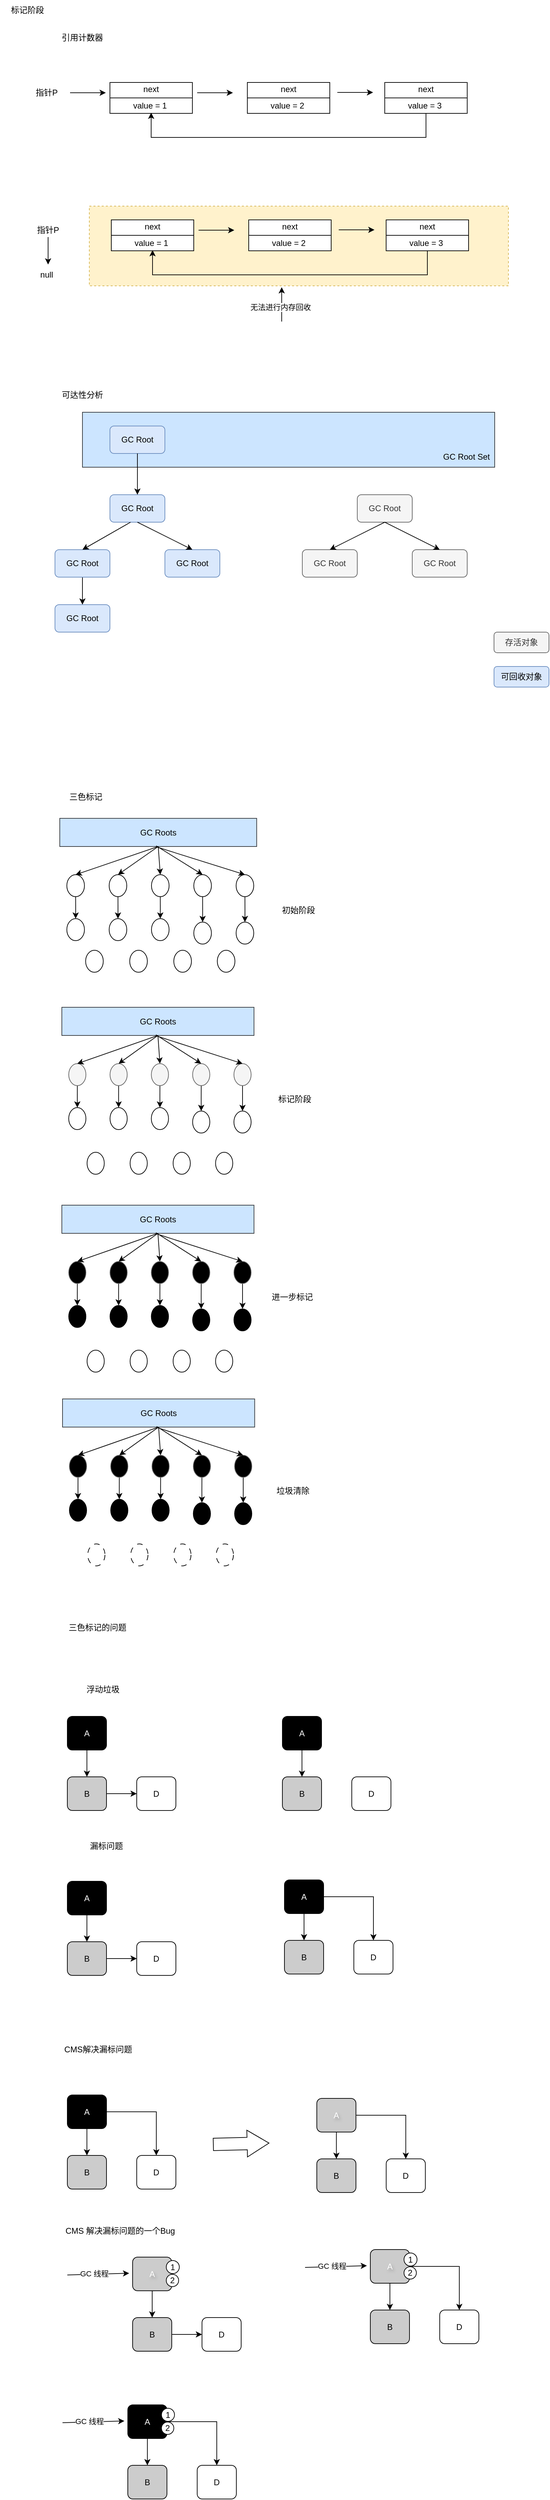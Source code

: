 <mxfile version="28.2.4" pages="3">
  <diagram name="标记算法" id="dshtodakvABsCWsVXyo_">
    <mxGraphModel dx="2066" dy="1103" grid="0" gridSize="10" guides="1" tooltips="1" connect="1" arrows="1" fold="1" page="1" pageScale="1" pageWidth="827" pageHeight="1169" math="0" shadow="0">
      <root>
        <mxCell id="0" />
        <mxCell id="1" parent="0" />
        <mxCell id="IBJpFGn0hN1XR1p99LsU-1" value="标记阶段" style="text;html=1;align=center;verticalAlign=middle;whiteSpace=wrap;rounded=0;convertToSvg=0;" parent="1" vertex="1">
          <mxGeometry y="40" width="80" height="30" as="geometry" />
        </mxCell>
        <mxCell id="kcHB8TrApf0tV7O-NJjv-1" value="引用计数器" style="text;html=1;align=center;verticalAlign=middle;whiteSpace=wrap;rounded=0;convertToSvg=0;" parent="1" vertex="1">
          <mxGeometry x="80" y="80" width="80" height="30" as="geometry" />
        </mxCell>
        <mxCell id="kcHB8TrApf0tV7O-NJjv-44" value="" style="group" parent="1" vertex="1" connectable="0">
          <mxGeometry x="38" y="160" width="642" height="80" as="geometry" />
        </mxCell>
        <mxCell id="kcHB8TrApf0tV7O-NJjv-2" value="指针P" style="text;html=1;align=center;verticalAlign=middle;whiteSpace=wrap;rounded=0;" parent="kcHB8TrApf0tV7O-NJjv-44" vertex="1">
          <mxGeometry width="60" height="30" as="geometry" />
        </mxCell>
        <mxCell id="kcHB8TrApf0tV7O-NJjv-3" value="" style="rounded=0;whiteSpace=wrap;html=1;" parent="kcHB8TrApf0tV7O-NJjv-44" vertex="1">
          <mxGeometry x="122" width="120" height="45" as="geometry" />
        </mxCell>
        <mxCell id="kcHB8TrApf0tV7O-NJjv-4" value="" style="endArrow=none;html=1;rounded=0;exitX=0;exitY=0.5;exitDx=0;exitDy=0;entryX=1;entryY=0.5;entryDx=0;entryDy=0;" parent="kcHB8TrApf0tV7O-NJjv-44" source="kcHB8TrApf0tV7O-NJjv-3" target="kcHB8TrApf0tV7O-NJjv-3" edge="1">
          <mxGeometry width="50" height="50" relative="1" as="geometry">
            <mxPoint x="162" y="67.5" as="sourcePoint" />
            <mxPoint x="212" y="17.5" as="targetPoint" />
          </mxGeometry>
        </mxCell>
        <mxCell id="kcHB8TrApf0tV7O-NJjv-9" value="" style="endArrow=classic;html=1;rounded=0;exitX=1;exitY=0.5;exitDx=0;exitDy=0;" parent="kcHB8TrApf0tV7O-NJjv-44" edge="1">
          <mxGeometry width="50" height="50" relative="1" as="geometry">
            <mxPoint x="64" y="15" as="sourcePoint" />
            <mxPoint x="116" y="15" as="targetPoint" />
          </mxGeometry>
        </mxCell>
        <mxCell id="kcHB8TrApf0tV7O-NJjv-10" value="" style="endArrow=classic;html=1;rounded=0;exitX=1;exitY=0.5;exitDx=0;exitDy=0;" parent="kcHB8TrApf0tV7O-NJjv-44" edge="1">
          <mxGeometry width="50" height="50" relative="1" as="geometry">
            <mxPoint x="249" y="15" as="sourcePoint" />
            <mxPoint x="301" y="15" as="targetPoint" />
          </mxGeometry>
        </mxCell>
        <mxCell id="kcHB8TrApf0tV7O-NJjv-11" value="" style="endArrow=classic;html=1;rounded=0;exitX=1;exitY=0.5;exitDx=0;exitDy=0;" parent="kcHB8TrApf0tV7O-NJjv-44" edge="1">
          <mxGeometry width="50" height="50" relative="1" as="geometry">
            <mxPoint x="453" y="14.5" as="sourcePoint" />
            <mxPoint x="505" y="14.5" as="targetPoint" />
          </mxGeometry>
        </mxCell>
        <mxCell id="kcHB8TrApf0tV7O-NJjv-12" value="next" style="text;html=1;align=center;verticalAlign=middle;whiteSpace=wrap;rounded=0;" parent="kcHB8TrApf0tV7O-NJjv-44" vertex="1">
          <mxGeometry x="152" width="60" height="20" as="geometry" />
        </mxCell>
        <mxCell id="kcHB8TrApf0tV7O-NJjv-13" value="value = 1&amp;nbsp;" style="text;html=1;align=center;verticalAlign=middle;whiteSpace=wrap;rounded=0;" parent="kcHB8TrApf0tV7O-NJjv-44" vertex="1">
          <mxGeometry x="152" y="24" width="60" height="20" as="geometry" />
        </mxCell>
        <mxCell id="kcHB8TrApf0tV7O-NJjv-14" value="" style="rounded=0;whiteSpace=wrap;html=1;" parent="kcHB8TrApf0tV7O-NJjv-44" vertex="1">
          <mxGeometry x="322" width="120" height="45" as="geometry" />
        </mxCell>
        <mxCell id="kcHB8TrApf0tV7O-NJjv-15" value="" style="endArrow=none;html=1;rounded=0;exitX=0;exitY=0.5;exitDx=0;exitDy=0;entryX=1;entryY=0.5;entryDx=0;entryDy=0;" parent="kcHB8TrApf0tV7O-NJjv-44" source="kcHB8TrApf0tV7O-NJjv-14" target="kcHB8TrApf0tV7O-NJjv-14" edge="1">
          <mxGeometry width="50" height="50" relative="1" as="geometry">
            <mxPoint x="362" y="67.5" as="sourcePoint" />
            <mxPoint x="412" y="17.5" as="targetPoint" />
          </mxGeometry>
        </mxCell>
        <mxCell id="kcHB8TrApf0tV7O-NJjv-16" value="next" style="text;html=1;align=center;verticalAlign=middle;whiteSpace=wrap;rounded=0;" parent="kcHB8TrApf0tV7O-NJjv-44" vertex="1">
          <mxGeometry x="352" width="60" height="20" as="geometry" />
        </mxCell>
        <mxCell id="kcHB8TrApf0tV7O-NJjv-17" value="value = 2&amp;nbsp;" style="text;html=1;align=center;verticalAlign=middle;whiteSpace=wrap;rounded=0;" parent="kcHB8TrApf0tV7O-NJjv-44" vertex="1">
          <mxGeometry x="352" y="24" width="60" height="20" as="geometry" />
        </mxCell>
        <mxCell id="kcHB8TrApf0tV7O-NJjv-22" style="edgeStyle=orthogonalEdgeStyle;rounded=0;orthogonalLoop=1;jettySize=auto;html=1;entryX=0.5;entryY=1;entryDx=0;entryDy=0;" parent="kcHB8TrApf0tV7O-NJjv-44" source="kcHB8TrApf0tV7O-NJjv-18" target="kcHB8TrApf0tV7O-NJjv-13" edge="1">
          <mxGeometry relative="1" as="geometry">
            <Array as="points">
              <mxPoint x="582" y="80" />
              <mxPoint x="182" y="80" />
            </Array>
          </mxGeometry>
        </mxCell>
        <mxCell id="kcHB8TrApf0tV7O-NJjv-18" value="" style="rounded=0;whiteSpace=wrap;html=1;" parent="kcHB8TrApf0tV7O-NJjv-44" vertex="1">
          <mxGeometry x="522" width="120" height="45" as="geometry" />
        </mxCell>
        <mxCell id="kcHB8TrApf0tV7O-NJjv-19" value="" style="endArrow=none;html=1;rounded=0;exitX=0;exitY=0.5;exitDx=0;exitDy=0;entryX=1;entryY=0.5;entryDx=0;entryDy=0;" parent="kcHB8TrApf0tV7O-NJjv-44" source="kcHB8TrApf0tV7O-NJjv-18" target="kcHB8TrApf0tV7O-NJjv-18" edge="1">
          <mxGeometry width="50" height="50" relative="1" as="geometry">
            <mxPoint x="562" y="67.5" as="sourcePoint" />
            <mxPoint x="612" y="17.5" as="targetPoint" />
          </mxGeometry>
        </mxCell>
        <mxCell id="kcHB8TrApf0tV7O-NJjv-20" value="next" style="text;html=1;align=center;verticalAlign=middle;whiteSpace=wrap;rounded=0;" parent="kcHB8TrApf0tV7O-NJjv-44" vertex="1">
          <mxGeometry x="552" width="60" height="20" as="geometry" />
        </mxCell>
        <mxCell id="kcHB8TrApf0tV7O-NJjv-21" value="value = 3&amp;nbsp;" style="text;html=1;align=center;verticalAlign=middle;whiteSpace=wrap;rounded=0;" parent="kcHB8TrApf0tV7O-NJjv-44" vertex="1">
          <mxGeometry x="552" y="24" width="60" height="20" as="geometry" />
        </mxCell>
        <mxCell id="kcHB8TrApf0tV7O-NJjv-45" value="" style="group" parent="1" vertex="1" connectable="0">
          <mxGeometry x="40" y="340" width="700" height="168" as="geometry" />
        </mxCell>
        <mxCell id="kcHB8TrApf0tV7O-NJjv-41" value="" style="rounded=0;whiteSpace=wrap;html=1;dashed=1;fillColor=#fff2cc;strokeColor=#d6b656;" parent="kcHB8TrApf0tV7O-NJjv-45" vertex="1">
          <mxGeometry x="90" width="610" height="116" as="geometry" />
        </mxCell>
        <mxCell id="kcHB8TrApf0tV7O-NJjv-23" value="指针P" style="text;html=1;align=center;verticalAlign=middle;whiteSpace=wrap;rounded=0;" parent="kcHB8TrApf0tV7O-NJjv-45" vertex="1">
          <mxGeometry y="20" width="60" height="30" as="geometry" />
        </mxCell>
        <mxCell id="kcHB8TrApf0tV7O-NJjv-24" value="" style="rounded=0;whiteSpace=wrap;html=1;" parent="kcHB8TrApf0tV7O-NJjv-45" vertex="1">
          <mxGeometry x="122" y="20" width="120" height="45" as="geometry" />
        </mxCell>
        <mxCell id="kcHB8TrApf0tV7O-NJjv-25" value="" style="endArrow=none;html=1;rounded=0;exitX=0;exitY=0.5;exitDx=0;exitDy=0;entryX=1;entryY=0.5;entryDx=0;entryDy=0;" parent="kcHB8TrApf0tV7O-NJjv-45" source="kcHB8TrApf0tV7O-NJjv-24" target="kcHB8TrApf0tV7O-NJjv-24" edge="1">
          <mxGeometry width="50" height="50" relative="1" as="geometry">
            <mxPoint x="162" y="87.5" as="sourcePoint" />
            <mxPoint x="212" y="37.5" as="targetPoint" />
          </mxGeometry>
        </mxCell>
        <mxCell id="kcHB8TrApf0tV7O-NJjv-26" value="" style="endArrow=classic;html=1;rounded=0;" parent="kcHB8TrApf0tV7O-NJjv-45" edge="1">
          <mxGeometry width="50" height="50" relative="1" as="geometry">
            <mxPoint x="30" y="45" as="sourcePoint" />
            <mxPoint x="30" y="85" as="targetPoint" />
          </mxGeometry>
        </mxCell>
        <mxCell id="kcHB8TrApf0tV7O-NJjv-27" value="" style="endArrow=classic;html=1;rounded=0;exitX=1;exitY=0.5;exitDx=0;exitDy=0;" parent="kcHB8TrApf0tV7O-NJjv-45" edge="1">
          <mxGeometry width="50" height="50" relative="1" as="geometry">
            <mxPoint x="249" y="35" as="sourcePoint" />
            <mxPoint x="301" y="35" as="targetPoint" />
          </mxGeometry>
        </mxCell>
        <mxCell id="kcHB8TrApf0tV7O-NJjv-28" value="" style="endArrow=classic;html=1;rounded=0;exitX=1;exitY=0.5;exitDx=0;exitDy=0;" parent="kcHB8TrApf0tV7O-NJjv-45" edge="1">
          <mxGeometry width="50" height="50" relative="1" as="geometry">
            <mxPoint x="453" y="34.5" as="sourcePoint" />
            <mxPoint x="505" y="34.5" as="targetPoint" />
          </mxGeometry>
        </mxCell>
        <mxCell id="kcHB8TrApf0tV7O-NJjv-29" value="next" style="text;html=1;align=center;verticalAlign=middle;whiteSpace=wrap;rounded=0;" parent="kcHB8TrApf0tV7O-NJjv-45" vertex="1">
          <mxGeometry x="152" y="20" width="60" height="20" as="geometry" />
        </mxCell>
        <mxCell id="kcHB8TrApf0tV7O-NJjv-30" value="value = 1&amp;nbsp;" style="text;html=1;align=center;verticalAlign=middle;whiteSpace=wrap;rounded=0;" parent="kcHB8TrApf0tV7O-NJjv-45" vertex="1">
          <mxGeometry x="152" y="44" width="60" height="20" as="geometry" />
        </mxCell>
        <mxCell id="kcHB8TrApf0tV7O-NJjv-31" value="" style="rounded=0;whiteSpace=wrap;html=1;" parent="kcHB8TrApf0tV7O-NJjv-45" vertex="1">
          <mxGeometry x="322" y="20" width="120" height="45" as="geometry" />
        </mxCell>
        <mxCell id="kcHB8TrApf0tV7O-NJjv-32" value="" style="endArrow=none;html=1;rounded=0;exitX=0;exitY=0.5;exitDx=0;exitDy=0;entryX=1;entryY=0.5;entryDx=0;entryDy=0;" parent="kcHB8TrApf0tV7O-NJjv-45" source="kcHB8TrApf0tV7O-NJjv-31" target="kcHB8TrApf0tV7O-NJjv-31" edge="1">
          <mxGeometry width="50" height="50" relative="1" as="geometry">
            <mxPoint x="362" y="87.5" as="sourcePoint" />
            <mxPoint x="412" y="37.5" as="targetPoint" />
          </mxGeometry>
        </mxCell>
        <mxCell id="kcHB8TrApf0tV7O-NJjv-33" value="next" style="text;html=1;align=center;verticalAlign=middle;whiteSpace=wrap;rounded=0;" parent="kcHB8TrApf0tV7O-NJjv-45" vertex="1">
          <mxGeometry x="352" y="20" width="60" height="20" as="geometry" />
        </mxCell>
        <mxCell id="kcHB8TrApf0tV7O-NJjv-34" value="value = 2&amp;nbsp;" style="text;html=1;align=center;verticalAlign=middle;whiteSpace=wrap;rounded=0;" parent="kcHB8TrApf0tV7O-NJjv-45" vertex="1">
          <mxGeometry x="352" y="44" width="60" height="20" as="geometry" />
        </mxCell>
        <mxCell id="kcHB8TrApf0tV7O-NJjv-35" style="edgeStyle=orthogonalEdgeStyle;rounded=0;orthogonalLoop=1;jettySize=auto;html=1;entryX=0.5;entryY=1;entryDx=0;entryDy=0;" parent="kcHB8TrApf0tV7O-NJjv-45" source="kcHB8TrApf0tV7O-NJjv-36" target="kcHB8TrApf0tV7O-NJjv-30" edge="1">
          <mxGeometry relative="1" as="geometry">
            <Array as="points">
              <mxPoint x="582" y="100" />
              <mxPoint x="182" y="100" />
            </Array>
          </mxGeometry>
        </mxCell>
        <mxCell id="kcHB8TrApf0tV7O-NJjv-36" value="" style="rounded=0;whiteSpace=wrap;html=1;" parent="kcHB8TrApf0tV7O-NJjv-45" vertex="1">
          <mxGeometry x="522" y="20" width="120" height="45" as="geometry" />
        </mxCell>
        <mxCell id="kcHB8TrApf0tV7O-NJjv-37" value="" style="endArrow=none;html=1;rounded=0;exitX=0;exitY=0.5;exitDx=0;exitDy=0;entryX=1;entryY=0.5;entryDx=0;entryDy=0;" parent="kcHB8TrApf0tV7O-NJjv-45" source="kcHB8TrApf0tV7O-NJjv-36" target="kcHB8TrApf0tV7O-NJjv-36" edge="1">
          <mxGeometry width="50" height="50" relative="1" as="geometry">
            <mxPoint x="562" y="87.5" as="sourcePoint" />
            <mxPoint x="612" y="37.5" as="targetPoint" />
          </mxGeometry>
        </mxCell>
        <mxCell id="kcHB8TrApf0tV7O-NJjv-38" value="next" style="text;html=1;align=center;verticalAlign=middle;whiteSpace=wrap;rounded=0;" parent="kcHB8TrApf0tV7O-NJjv-45" vertex="1">
          <mxGeometry x="552" y="20" width="60" height="20" as="geometry" />
        </mxCell>
        <mxCell id="kcHB8TrApf0tV7O-NJjv-39" value="value = 3&amp;nbsp;" style="text;html=1;align=center;verticalAlign=middle;whiteSpace=wrap;rounded=0;" parent="kcHB8TrApf0tV7O-NJjv-45" vertex="1">
          <mxGeometry x="552" y="44" width="60" height="20" as="geometry" />
        </mxCell>
        <mxCell id="kcHB8TrApf0tV7O-NJjv-40" value="null" style="text;html=1;align=center;verticalAlign=middle;whiteSpace=wrap;rounded=0;" parent="kcHB8TrApf0tV7O-NJjv-45" vertex="1">
          <mxGeometry x="8" y="90" width="40" height="20" as="geometry" />
        </mxCell>
        <mxCell id="kcHB8TrApf0tV7O-NJjv-42" value="" style="endArrow=classic;html=1;rounded=0;" parent="kcHB8TrApf0tV7O-NJjv-45" edge="1">
          <mxGeometry width="50" height="50" relative="1" as="geometry">
            <mxPoint x="370" y="168" as="sourcePoint" />
            <mxPoint x="370" y="118" as="targetPoint" />
          </mxGeometry>
        </mxCell>
        <mxCell id="kcHB8TrApf0tV7O-NJjv-43" value="无法进行内存回收" style="edgeLabel;html=1;align=center;verticalAlign=middle;resizable=0;points=[];" parent="kcHB8TrApf0tV7O-NJjv-42" vertex="1" connectable="0">
          <mxGeometry x="-0.16" y="2" relative="1" as="geometry">
            <mxPoint as="offset" />
          </mxGeometry>
        </mxCell>
        <mxCell id="kcHB8TrApf0tV7O-NJjv-46" value="可达性分析" style="text;html=1;align=center;verticalAlign=middle;whiteSpace=wrap;rounded=0;convertToSvg=0;" parent="1" vertex="1">
          <mxGeometry x="80" y="600" width="80" height="30" as="geometry" />
        </mxCell>
        <mxCell id="kcHB8TrApf0tV7O-NJjv-47" value="" style="rounded=0;whiteSpace=wrap;html=1;fillColor=#cce5ff;strokeColor=#36393d;" parent="1" vertex="1">
          <mxGeometry x="120" y="640" width="600" height="80" as="geometry" />
        </mxCell>
        <mxCell id="kcHB8TrApf0tV7O-NJjv-48" value="GC Root Set" style="text;html=1;align=center;verticalAlign=middle;whiteSpace=wrap;rounded=0;" parent="1" vertex="1">
          <mxGeometry x="639" y="690" width="80" height="30" as="geometry" />
        </mxCell>
        <mxCell id="kcHB8TrApf0tV7O-NJjv-49" value="GC Root" style="rounded=1;whiteSpace=wrap;html=1;fillColor=#dae8fc;strokeColor=#6c8ebf;" parent="1" vertex="1">
          <mxGeometry x="160" y="660" width="80" height="40" as="geometry" />
        </mxCell>
        <mxCell id="kcHB8TrApf0tV7O-NJjv-50" value="GC Root" style="rounded=1;whiteSpace=wrap;html=1;fillColor=#dae8fc;strokeColor=#6c8ebf;" parent="1" vertex="1">
          <mxGeometry x="160" y="760" width="80" height="40" as="geometry" />
        </mxCell>
        <mxCell id="kcHB8TrApf0tV7O-NJjv-60" value="" style="edgeStyle=orthogonalEdgeStyle;rounded=0;orthogonalLoop=1;jettySize=auto;html=1;" parent="1" source="kcHB8TrApf0tV7O-NJjv-51" target="kcHB8TrApf0tV7O-NJjv-53" edge="1">
          <mxGeometry relative="1" as="geometry" />
        </mxCell>
        <mxCell id="kcHB8TrApf0tV7O-NJjv-51" value="GC Root" style="rounded=1;whiteSpace=wrap;html=1;fillColor=#dae8fc;strokeColor=#6c8ebf;" parent="1" vertex="1">
          <mxGeometry x="80" y="840" width="80" height="40" as="geometry" />
        </mxCell>
        <mxCell id="kcHB8TrApf0tV7O-NJjv-52" value="GC Root" style="rounded=1;whiteSpace=wrap;html=1;fillColor=#dae8fc;strokeColor=#6c8ebf;" parent="1" vertex="1">
          <mxGeometry x="240" y="840" width="80" height="40" as="geometry" />
        </mxCell>
        <mxCell id="kcHB8TrApf0tV7O-NJjv-53" value="GC Root" style="rounded=1;whiteSpace=wrap;html=1;fillColor=#dae8fc;strokeColor=#6c8ebf;" parent="1" vertex="1">
          <mxGeometry x="80" y="920" width="80" height="40" as="geometry" />
        </mxCell>
        <mxCell id="kcHB8TrApf0tV7O-NJjv-54" value="GC Root" style="rounded=1;whiteSpace=wrap;html=1;fillColor=#f5f5f5;fontColor=#333333;strokeColor=#666666;" parent="1" vertex="1">
          <mxGeometry x="520" y="760" width="80" height="40" as="geometry" />
        </mxCell>
        <mxCell id="kcHB8TrApf0tV7O-NJjv-55" value="GC Root" style="rounded=1;whiteSpace=wrap;html=1;fillColor=#f5f5f5;fontColor=#333333;strokeColor=#666666;" parent="1" vertex="1">
          <mxGeometry x="440" y="840" width="80" height="40" as="geometry" />
        </mxCell>
        <mxCell id="kcHB8TrApf0tV7O-NJjv-56" value="GC Root" style="rounded=1;whiteSpace=wrap;html=1;fillColor=#f5f5f5;fontColor=#333333;strokeColor=#666666;" parent="1" vertex="1">
          <mxGeometry x="600" y="840" width="80" height="40" as="geometry" />
        </mxCell>
        <mxCell id="kcHB8TrApf0tV7O-NJjv-57" value="" style="endArrow=classic;html=1;rounded=0;exitX=0.5;exitY=1;exitDx=0;exitDy=0;entryX=0.5;entryY=0;entryDx=0;entryDy=0;" parent="1" source="kcHB8TrApf0tV7O-NJjv-49" target="kcHB8TrApf0tV7O-NJjv-50" edge="1">
          <mxGeometry width="50" height="50" relative="1" as="geometry">
            <mxPoint x="300" y="800" as="sourcePoint" />
            <mxPoint x="350" y="750" as="targetPoint" />
          </mxGeometry>
        </mxCell>
        <mxCell id="kcHB8TrApf0tV7O-NJjv-58" value="" style="endArrow=classic;html=1;rounded=0;exitX=0.5;exitY=1;exitDx=0;exitDy=0;entryX=0.5;entryY=0;entryDx=0;entryDy=0;" parent="1" target="kcHB8TrApf0tV7O-NJjv-51" edge="1">
          <mxGeometry width="50" height="50" relative="1" as="geometry">
            <mxPoint x="190" y="800" as="sourcePoint" />
            <mxPoint x="190" y="860" as="targetPoint" />
          </mxGeometry>
        </mxCell>
        <mxCell id="kcHB8TrApf0tV7O-NJjv-59" value="" style="endArrow=classic;html=1;rounded=0;exitX=0.5;exitY=1;exitDx=0;exitDy=0;entryX=0.5;entryY=0;entryDx=0;entryDy=0;" parent="1" source="kcHB8TrApf0tV7O-NJjv-50" target="kcHB8TrApf0tV7O-NJjv-52" edge="1">
          <mxGeometry width="50" height="50" relative="1" as="geometry">
            <mxPoint x="230" y="810" as="sourcePoint" />
            <mxPoint x="160" y="850" as="targetPoint" />
          </mxGeometry>
        </mxCell>
        <mxCell id="kcHB8TrApf0tV7O-NJjv-61" value="" style="endArrow=classic;html=1;rounded=0;exitX=0.5;exitY=1;exitDx=0;exitDy=0;entryX=0.5;entryY=0;entryDx=0;entryDy=0;" parent="1" target="kcHB8TrApf0tV7O-NJjv-55" edge="1">
          <mxGeometry width="50" height="50" relative="1" as="geometry">
            <mxPoint x="560" y="800" as="sourcePoint" />
            <mxPoint x="490" y="840" as="targetPoint" />
          </mxGeometry>
        </mxCell>
        <mxCell id="kcHB8TrApf0tV7O-NJjv-62" value="" style="endArrow=classic;html=1;rounded=0;entryX=0.5;entryY=0;entryDx=0;entryDy=0;" parent="1" target="kcHB8TrApf0tV7O-NJjv-56" edge="1">
          <mxGeometry width="50" height="50" relative="1" as="geometry">
            <mxPoint x="560" y="800" as="sourcePoint" />
            <mxPoint x="530" y="850" as="targetPoint" />
          </mxGeometry>
        </mxCell>
        <mxCell id="kcHB8TrApf0tV7O-NJjv-65" value="存活对象" style="rounded=1;whiteSpace=wrap;html=1;fillColor=#f5f5f5;fontColor=#333333;strokeColor=#666666;" parent="1" vertex="1">
          <mxGeometry x="719" y="960" width="80" height="30" as="geometry" />
        </mxCell>
        <mxCell id="kcHB8TrApf0tV7O-NJjv-66" value="可回收对象" style="rounded=1;whiteSpace=wrap;html=1;fillColor=#dae8fc;strokeColor=#6c8ebf;" parent="1" vertex="1">
          <mxGeometry x="719" y="1010" width="80" height="30" as="geometry" />
        </mxCell>
        <mxCell id="kcHB8TrApf0tV7O-NJjv-67" style="edgeStyle=orthogonalEdgeStyle;rounded=0;orthogonalLoop=1;jettySize=auto;html=1;exitX=0.5;exitY=1;exitDx=0;exitDy=0;" parent="1" source="kcHB8TrApf0tV7O-NJjv-66" target="kcHB8TrApf0tV7O-NJjv-66" edge="1">
          <mxGeometry relative="1" as="geometry" />
        </mxCell>
        <mxCell id="VJC-8q0ZW6X3px3kKqtg-1" value="三色标记" style="text;html=1;align=center;verticalAlign=middle;whiteSpace=wrap;rounded=0;convertToSvg=0;" vertex="1" parent="1">
          <mxGeometry x="85" y="1185" width="80" height="30" as="geometry" />
        </mxCell>
        <mxCell id="VJC-8q0ZW6X3px3kKqtg-2" value="" style="group" vertex="1" connectable="0" parent="1">
          <mxGeometry x="90" y="1506" width="364" height="243" as="geometry" />
        </mxCell>
        <mxCell id="VJC-8q0ZW6X3px3kKqtg-3" value="GC Roots" style="rounded=0;whiteSpace=wrap;html=1;fillColor=#cce5ff;strokeColor=#36393d;" vertex="1" parent="VJC-8q0ZW6X3px3kKqtg-2">
          <mxGeometry width="279.679" height="41" as="geometry" />
        </mxCell>
        <mxCell id="VJC-8q0ZW6X3px3kKqtg-4" value="" style="edgeStyle=orthogonalEdgeStyle;rounded=0;orthogonalLoop=1;jettySize=auto;html=1;" edge="1" parent="VJC-8q0ZW6X3px3kKqtg-2" source="VJC-8q0ZW6X3px3kKqtg-5" target="VJC-8q0ZW6X3px3kKqtg-19">
          <mxGeometry relative="1" as="geometry" />
        </mxCell>
        <mxCell id="VJC-8q0ZW6X3px3kKqtg-5" value="" style="ellipse;whiteSpace=wrap;html=1;fillColor=#f5f5f5;fontColor=#333333;strokeColor=#666666;" vertex="1" parent="VJC-8q0ZW6X3px3kKqtg-2">
          <mxGeometry x="10.018" y="82" width="25.046" height="32" as="geometry" />
        </mxCell>
        <mxCell id="VJC-8q0ZW6X3px3kKqtg-6" value="" style="edgeStyle=orthogonalEdgeStyle;rounded=0;orthogonalLoop=1;jettySize=auto;html=1;" edge="1" parent="VJC-8q0ZW6X3px3kKqtg-2" source="VJC-8q0ZW6X3px3kKqtg-7" target="VJC-8q0ZW6X3px3kKqtg-20">
          <mxGeometry relative="1" as="geometry" />
        </mxCell>
        <mxCell id="VJC-8q0ZW6X3px3kKqtg-7" value="" style="ellipse;whiteSpace=wrap;html=1;fillColor=#f5f5f5;fontColor=#333333;strokeColor=#666666;" vertex="1" parent="VJC-8q0ZW6X3px3kKqtg-2">
          <mxGeometry x="70.128" y="82" width="25.046" height="32" as="geometry" />
        </mxCell>
        <mxCell id="VJC-8q0ZW6X3px3kKqtg-8" value="" style="edgeStyle=orthogonalEdgeStyle;rounded=0;orthogonalLoop=1;jettySize=auto;html=1;" edge="1" parent="VJC-8q0ZW6X3px3kKqtg-2" source="VJC-8q0ZW6X3px3kKqtg-9" target="VJC-8q0ZW6X3px3kKqtg-21">
          <mxGeometry relative="1" as="geometry" />
        </mxCell>
        <mxCell id="VJC-8q0ZW6X3px3kKqtg-9" value="" style="ellipse;whiteSpace=wrap;html=1;fillColor=#f5f5f5;fontColor=#333333;strokeColor=#666666;" vertex="1" parent="VJC-8q0ZW6X3px3kKqtg-2">
          <mxGeometry x="130.239" y="82" width="25.046" height="32" as="geometry" />
        </mxCell>
        <mxCell id="VJC-8q0ZW6X3px3kKqtg-10" value="" style="edgeStyle=orthogonalEdgeStyle;rounded=0;orthogonalLoop=1;jettySize=auto;html=1;" edge="1" parent="VJC-8q0ZW6X3px3kKqtg-2" source="VJC-8q0ZW6X3px3kKqtg-11" target="VJC-8q0ZW6X3px3kKqtg-22">
          <mxGeometry relative="1" as="geometry" />
        </mxCell>
        <mxCell id="VJC-8q0ZW6X3px3kKqtg-11" value="" style="ellipse;whiteSpace=wrap;html=1;fillColor=#f5f5f5;fontColor=#333333;strokeColor=#666666;" vertex="1" parent="VJC-8q0ZW6X3px3kKqtg-2">
          <mxGeometry x="190.349" y="82" width="25.046" height="32" as="geometry" />
        </mxCell>
        <mxCell id="VJC-8q0ZW6X3px3kKqtg-12" value="" style="edgeStyle=orthogonalEdgeStyle;rounded=0;orthogonalLoop=1;jettySize=auto;html=1;" edge="1" parent="VJC-8q0ZW6X3px3kKqtg-2" source="VJC-8q0ZW6X3px3kKqtg-13" target="VJC-8q0ZW6X3px3kKqtg-23">
          <mxGeometry relative="1" as="geometry" />
        </mxCell>
        <mxCell id="VJC-8q0ZW6X3px3kKqtg-13" value="" style="ellipse;whiteSpace=wrap;html=1;fillColor=#f5f5f5;fontColor=#333333;strokeColor=#666666;" vertex="1" parent="VJC-8q0ZW6X3px3kKqtg-2">
          <mxGeometry x="250.459" y="82" width="25.046" height="32" as="geometry" />
        </mxCell>
        <mxCell id="VJC-8q0ZW6X3px3kKqtg-14" value="" style="endArrow=classic;html=1;rounded=0;entryX=0.5;entryY=0;entryDx=0;entryDy=0;exitX=0.5;exitY=1;exitDx=0;exitDy=0;" edge="1" parent="VJC-8q0ZW6X3px3kKqtg-2" source="VJC-8q0ZW6X3px3kKqtg-3" target="VJC-8q0ZW6X3px3kKqtg-5">
          <mxGeometry width="50" height="50" relative="1" as="geometry">
            <mxPoint x="23.376" y="43" as="sourcePoint" />
            <mxPoint x="59.275" y="182" as="targetPoint" />
          </mxGeometry>
        </mxCell>
        <mxCell id="VJC-8q0ZW6X3px3kKqtg-15" value="" style="endArrow=classic;html=1;rounded=0;entryX=0.5;entryY=0;entryDx=0;entryDy=0;exitX=0.5;exitY=1;exitDx=0;exitDy=0;" edge="1" parent="VJC-8q0ZW6X3px3kKqtg-2" source="VJC-8q0ZW6X3px3kKqtg-3" target="VJC-8q0ZW6X3px3kKqtg-7">
          <mxGeometry width="50" height="50" relative="1" as="geometry">
            <mxPoint x="250.459" y="40" as="sourcePoint" />
            <mxPoint x="132.743" y="81" as="targetPoint" />
          </mxGeometry>
        </mxCell>
        <mxCell id="VJC-8q0ZW6X3px3kKqtg-16" value="" style="endArrow=classic;html=1;rounded=0;exitX=0.5;exitY=1;exitDx=0;exitDy=0;entryX=0.5;entryY=0;entryDx=0;entryDy=0;" edge="1" parent="VJC-8q0ZW6X3px3kKqtg-2" source="VJC-8q0ZW6X3px3kKqtg-3" target="VJC-8q0ZW6X3px3kKqtg-9">
          <mxGeometry width="50" height="50" relative="1" as="geometry">
            <mxPoint x="237.101" y="49" as="sourcePoint" />
            <mxPoint x="140.257" y="80" as="targetPoint" />
          </mxGeometry>
        </mxCell>
        <mxCell id="VJC-8q0ZW6X3px3kKqtg-17" value="" style="endArrow=classic;html=1;rounded=0;entryX=0.5;entryY=0;entryDx=0;entryDy=0;" edge="1" parent="VJC-8q0ZW6X3px3kKqtg-2" target="VJC-8q0ZW6X3px3kKqtg-11">
          <mxGeometry width="50" height="50" relative="1" as="geometry">
            <mxPoint x="136.917" y="40" as="sourcePoint" />
            <mxPoint x="139.422" y="87" as="targetPoint" />
          </mxGeometry>
        </mxCell>
        <mxCell id="VJC-8q0ZW6X3px3kKqtg-18" value="" style="endArrow=classic;html=1;rounded=0;entryX=0.5;entryY=0;entryDx=0;entryDy=0;" edge="1" parent="VJC-8q0ZW6X3px3kKqtg-2" target="VJC-8q0ZW6X3px3kKqtg-13">
          <mxGeometry width="50" height="50" relative="1" as="geometry">
            <mxPoint x="138.587" y="42" as="sourcePoint" />
            <mxPoint x="232.927" y="98" as="targetPoint" />
          </mxGeometry>
        </mxCell>
        <mxCell id="VJC-8q0ZW6X3px3kKqtg-19" value="" style="ellipse;whiteSpace=wrap;html=1;" vertex="1" parent="VJC-8q0ZW6X3px3kKqtg-2">
          <mxGeometry x="10.018" y="146" width="25.046" height="32" as="geometry" />
        </mxCell>
        <mxCell id="VJC-8q0ZW6X3px3kKqtg-20" value="" style="ellipse;whiteSpace=wrap;html=1;" vertex="1" parent="VJC-8q0ZW6X3px3kKqtg-2">
          <mxGeometry x="70.128" y="146" width="25.046" height="32" as="geometry" />
        </mxCell>
        <mxCell id="VJC-8q0ZW6X3px3kKqtg-21" value="" style="ellipse;whiteSpace=wrap;html=1;" vertex="1" parent="VJC-8q0ZW6X3px3kKqtg-2">
          <mxGeometry x="130.239" y="146" width="25.046" height="32" as="geometry" />
        </mxCell>
        <mxCell id="VJC-8q0ZW6X3px3kKqtg-22" value="" style="ellipse;whiteSpace=wrap;html=1;" vertex="1" parent="VJC-8q0ZW6X3px3kKqtg-2">
          <mxGeometry x="190.349" y="151" width="25.046" height="32" as="geometry" />
        </mxCell>
        <mxCell id="VJC-8q0ZW6X3px3kKqtg-23" value="" style="ellipse;whiteSpace=wrap;html=1;" vertex="1" parent="VJC-8q0ZW6X3px3kKqtg-2">
          <mxGeometry x="250.459" y="151" width="25.046" height="32" as="geometry" />
        </mxCell>
        <mxCell id="VJC-8q0ZW6X3px3kKqtg-24" value="" style="ellipse;whiteSpace=wrap;html=1;" vertex="1" parent="VJC-8q0ZW6X3px3kKqtg-2">
          <mxGeometry x="36.734" y="211" width="25.046" height="32" as="geometry" />
        </mxCell>
        <mxCell id="VJC-8q0ZW6X3px3kKqtg-25" value="" style="ellipse;whiteSpace=wrap;html=1;" vertex="1" parent="VJC-8q0ZW6X3px3kKqtg-2">
          <mxGeometry x="161.963" y="211" width="25.046" height="32" as="geometry" />
        </mxCell>
        <mxCell id="VJC-8q0ZW6X3px3kKqtg-26" value="" style="ellipse;whiteSpace=wrap;html=1;" vertex="1" parent="VJC-8q0ZW6X3px3kKqtg-2">
          <mxGeometry x="99.349" y="211" width="25.046" height="32" as="geometry" />
        </mxCell>
        <mxCell id="VJC-8q0ZW6X3px3kKqtg-27" value="" style="ellipse;whiteSpace=wrap;html=1;" vertex="1" parent="VJC-8q0ZW6X3px3kKqtg-2">
          <mxGeometry x="223.743" y="211" width="25.046" height="32" as="geometry" />
        </mxCell>
        <mxCell id="VJC-8q0ZW6X3px3kKqtg-28" value="标记阶段" style="text;html=1;align=center;verticalAlign=middle;whiteSpace=wrap;rounded=0;" vertex="1" parent="VJC-8q0ZW6X3px3kKqtg-2">
          <mxGeometry x="313.908" y="119" width="50.092" height="30" as="geometry" />
        </mxCell>
        <mxCell id="VJC-8q0ZW6X3px3kKqtg-29" value="" style="group" vertex="1" connectable="0" parent="1">
          <mxGeometry x="87" y="1231" width="373" height="224" as="geometry" />
        </mxCell>
        <mxCell id="VJC-8q0ZW6X3px3kKqtg-30" value="GC Roots" style="rounded=0;whiteSpace=wrap;html=1;fillColor=#cce5ff;strokeColor=#36393d;" vertex="1" parent="VJC-8q0ZW6X3px3kKqtg-29">
          <mxGeometry width="286.594" height="41" as="geometry" />
        </mxCell>
        <mxCell id="VJC-8q0ZW6X3px3kKqtg-31" value="" style="edgeStyle=orthogonalEdgeStyle;rounded=0;orthogonalLoop=1;jettySize=auto;html=1;" edge="1" parent="VJC-8q0ZW6X3px3kKqtg-29" source="VJC-8q0ZW6X3px3kKqtg-32" target="VJC-8q0ZW6X3px3kKqtg-46">
          <mxGeometry relative="1" as="geometry" />
        </mxCell>
        <mxCell id="VJC-8q0ZW6X3px3kKqtg-32" value="" style="ellipse;whiteSpace=wrap;html=1;" vertex="1" parent="VJC-8q0ZW6X3px3kKqtg-29">
          <mxGeometry x="10.266" y="82" width="25.665" height="32" as="geometry" />
        </mxCell>
        <mxCell id="VJC-8q0ZW6X3px3kKqtg-33" value="" style="edgeStyle=orthogonalEdgeStyle;rounded=0;orthogonalLoop=1;jettySize=auto;html=1;" edge="1" parent="VJC-8q0ZW6X3px3kKqtg-29" source="VJC-8q0ZW6X3px3kKqtg-34" target="VJC-8q0ZW6X3px3kKqtg-47">
          <mxGeometry relative="1" as="geometry" />
        </mxCell>
        <mxCell id="VJC-8q0ZW6X3px3kKqtg-34" value="" style="ellipse;whiteSpace=wrap;html=1;" vertex="1" parent="VJC-8q0ZW6X3px3kKqtg-29">
          <mxGeometry x="71.862" y="82" width="25.665" height="32" as="geometry" />
        </mxCell>
        <mxCell id="VJC-8q0ZW6X3px3kKqtg-35" value="" style="edgeStyle=orthogonalEdgeStyle;rounded=0;orthogonalLoop=1;jettySize=auto;html=1;" edge="1" parent="VJC-8q0ZW6X3px3kKqtg-29" source="VJC-8q0ZW6X3px3kKqtg-36" target="VJC-8q0ZW6X3px3kKqtg-48">
          <mxGeometry relative="1" as="geometry" />
        </mxCell>
        <mxCell id="VJC-8q0ZW6X3px3kKqtg-36" value="" style="ellipse;whiteSpace=wrap;html=1;" vertex="1" parent="VJC-8q0ZW6X3px3kKqtg-29">
          <mxGeometry x="133.459" y="82" width="25.665" height="32" as="geometry" />
        </mxCell>
        <mxCell id="VJC-8q0ZW6X3px3kKqtg-37" value="" style="edgeStyle=orthogonalEdgeStyle;rounded=0;orthogonalLoop=1;jettySize=auto;html=1;" edge="1" parent="VJC-8q0ZW6X3px3kKqtg-29" source="VJC-8q0ZW6X3px3kKqtg-38" target="VJC-8q0ZW6X3px3kKqtg-49">
          <mxGeometry relative="1" as="geometry" />
        </mxCell>
        <mxCell id="VJC-8q0ZW6X3px3kKqtg-38" value="" style="ellipse;whiteSpace=wrap;html=1;" vertex="1" parent="VJC-8q0ZW6X3px3kKqtg-29">
          <mxGeometry x="195.055" y="82" width="25.665" height="32" as="geometry" />
        </mxCell>
        <mxCell id="VJC-8q0ZW6X3px3kKqtg-39" value="" style="edgeStyle=orthogonalEdgeStyle;rounded=0;orthogonalLoop=1;jettySize=auto;html=1;" edge="1" parent="VJC-8q0ZW6X3px3kKqtg-29" source="VJC-8q0ZW6X3px3kKqtg-40" target="VJC-8q0ZW6X3px3kKqtg-50">
          <mxGeometry relative="1" as="geometry" />
        </mxCell>
        <mxCell id="VJC-8q0ZW6X3px3kKqtg-40" value="" style="ellipse;whiteSpace=wrap;html=1;" vertex="1" parent="VJC-8q0ZW6X3px3kKqtg-29">
          <mxGeometry x="256.651" y="82" width="25.665" height="32" as="geometry" />
        </mxCell>
        <mxCell id="VJC-8q0ZW6X3px3kKqtg-41" value="" style="endArrow=classic;html=1;rounded=0;entryX=0.5;entryY=0;entryDx=0;entryDy=0;exitX=0.5;exitY=1;exitDx=0;exitDy=0;" edge="1" parent="VJC-8q0ZW6X3px3kKqtg-29" source="VJC-8q0ZW6X3px3kKqtg-30" target="VJC-8q0ZW6X3px3kKqtg-32">
          <mxGeometry width="50" height="50" relative="1" as="geometry">
            <mxPoint x="23.954" y="43" as="sourcePoint" />
            <mxPoint x="60.741" y="182" as="targetPoint" />
          </mxGeometry>
        </mxCell>
        <mxCell id="VJC-8q0ZW6X3px3kKqtg-42" value="" style="endArrow=classic;html=1;rounded=0;entryX=0.5;entryY=0;entryDx=0;entryDy=0;exitX=0.5;exitY=1;exitDx=0;exitDy=0;" edge="1" parent="VJC-8q0ZW6X3px3kKqtg-29" source="VJC-8q0ZW6X3px3kKqtg-30" target="VJC-8q0ZW6X3px3kKqtg-34">
          <mxGeometry width="50" height="50" relative="1" as="geometry">
            <mxPoint x="256.651" y="40" as="sourcePoint" />
            <mxPoint x="136.025" y="81" as="targetPoint" />
          </mxGeometry>
        </mxCell>
        <mxCell id="VJC-8q0ZW6X3px3kKqtg-43" value="" style="endArrow=classic;html=1;rounded=0;exitX=0.5;exitY=1;exitDx=0;exitDy=0;entryX=0.5;entryY=0;entryDx=0;entryDy=0;" edge="1" parent="VJC-8q0ZW6X3px3kKqtg-29" source="VJC-8q0ZW6X3px3kKqtg-30" target="VJC-8q0ZW6X3px3kKqtg-36">
          <mxGeometry width="50" height="50" relative="1" as="geometry">
            <mxPoint x="242.963" y="49" as="sourcePoint" />
            <mxPoint x="143.725" y="80" as="targetPoint" />
          </mxGeometry>
        </mxCell>
        <mxCell id="VJC-8q0ZW6X3px3kKqtg-44" value="" style="endArrow=classic;html=1;rounded=0;entryX=0.5;entryY=0;entryDx=0;entryDy=0;" edge="1" parent="VJC-8q0ZW6X3px3kKqtg-29" target="VJC-8q0ZW6X3px3kKqtg-38">
          <mxGeometry width="50" height="50" relative="1" as="geometry">
            <mxPoint x="140.303" y="40" as="sourcePoint" />
            <mxPoint x="142.869" y="87" as="targetPoint" />
          </mxGeometry>
        </mxCell>
        <mxCell id="VJC-8q0ZW6X3px3kKqtg-45" value="" style="endArrow=classic;html=1;rounded=0;entryX=0.5;entryY=0;entryDx=0;entryDy=0;" edge="1" parent="VJC-8q0ZW6X3px3kKqtg-29" target="VJC-8q0ZW6X3px3kKqtg-40">
          <mxGeometry width="50" height="50" relative="1" as="geometry">
            <mxPoint x="142.014" y="42" as="sourcePoint" />
            <mxPoint x="238.686" y="98" as="targetPoint" />
          </mxGeometry>
        </mxCell>
        <mxCell id="VJC-8q0ZW6X3px3kKqtg-46" value="" style="ellipse;whiteSpace=wrap;html=1;" vertex="1" parent="VJC-8q0ZW6X3px3kKqtg-29">
          <mxGeometry x="10.266" y="146" width="25.665" height="32" as="geometry" />
        </mxCell>
        <mxCell id="VJC-8q0ZW6X3px3kKqtg-47" value="" style="ellipse;whiteSpace=wrap;html=1;" vertex="1" parent="VJC-8q0ZW6X3px3kKqtg-29">
          <mxGeometry x="71.862" y="146" width="25.665" height="32" as="geometry" />
        </mxCell>
        <mxCell id="VJC-8q0ZW6X3px3kKqtg-48" value="" style="ellipse;whiteSpace=wrap;html=1;" vertex="1" parent="VJC-8q0ZW6X3px3kKqtg-29">
          <mxGeometry x="133.459" y="146" width="25.665" height="32" as="geometry" />
        </mxCell>
        <mxCell id="VJC-8q0ZW6X3px3kKqtg-49" value="" style="ellipse;whiteSpace=wrap;html=1;" vertex="1" parent="VJC-8q0ZW6X3px3kKqtg-29">
          <mxGeometry x="195.055" y="151" width="25.665" height="32" as="geometry" />
        </mxCell>
        <mxCell id="VJC-8q0ZW6X3px3kKqtg-50" value="" style="ellipse;whiteSpace=wrap;html=1;" vertex="1" parent="VJC-8q0ZW6X3px3kKqtg-29">
          <mxGeometry x="256.651" y="151" width="25.665" height="32" as="geometry" />
        </mxCell>
        <mxCell id="VJC-8q0ZW6X3px3kKqtg-51" value="" style="ellipse;whiteSpace=wrap;html=1;" vertex="1" parent="VJC-8q0ZW6X3px3kKqtg-29">
          <mxGeometry x="37.642" y="192" width="25.665" height="32" as="geometry" />
        </mxCell>
        <mxCell id="VJC-8q0ZW6X3px3kKqtg-52" value="" style="ellipse;whiteSpace=wrap;html=1;" vertex="1" parent="VJC-8q0ZW6X3px3kKqtg-29">
          <mxGeometry x="165.968" y="192" width="25.665" height="32" as="geometry" />
        </mxCell>
        <mxCell id="VJC-8q0ZW6X3px3kKqtg-53" value="" style="ellipse;whiteSpace=wrap;html=1;" vertex="1" parent="VJC-8q0ZW6X3px3kKqtg-29">
          <mxGeometry x="101.805" y="192" width="25.665" height="32" as="geometry" />
        </mxCell>
        <mxCell id="VJC-8q0ZW6X3px3kKqtg-54" value="" style="ellipse;whiteSpace=wrap;html=1;" vertex="1" parent="VJC-8q0ZW6X3px3kKqtg-29">
          <mxGeometry x="229.275" y="192" width="25.665" height="32" as="geometry" />
        </mxCell>
        <mxCell id="VJC-8q0ZW6X3px3kKqtg-55" value="初始阶段" style="text;html=1;align=center;verticalAlign=middle;whiteSpace=wrap;rounded=0;" vertex="1" parent="VJC-8q0ZW6X3px3kKqtg-29">
          <mxGeometry x="321.67" y="119" width="51.33" height="30" as="geometry" />
        </mxCell>
        <mxCell id="VJC-8q0ZW6X3px3kKqtg-56" value="" style="group" vertex="1" connectable="0" parent="1">
          <mxGeometry x="90" y="1794" width="371.09" height="243" as="geometry" />
        </mxCell>
        <mxCell id="VJC-8q0ZW6X3px3kKqtg-57" value="GC Roots" style="rounded=0;whiteSpace=wrap;html=1;fillColor=#cce5ff;strokeColor=#36393d;" vertex="1" parent="VJC-8q0ZW6X3px3kKqtg-56">
          <mxGeometry width="279.679" height="41" as="geometry" />
        </mxCell>
        <mxCell id="VJC-8q0ZW6X3px3kKqtg-58" value="" style="edgeStyle=orthogonalEdgeStyle;rounded=0;orthogonalLoop=1;jettySize=auto;html=1;" edge="1" parent="VJC-8q0ZW6X3px3kKqtg-56" source="VJC-8q0ZW6X3px3kKqtg-59" target="VJC-8q0ZW6X3px3kKqtg-73">
          <mxGeometry relative="1" as="geometry" />
        </mxCell>
        <mxCell id="VJC-8q0ZW6X3px3kKqtg-59" value="" style="ellipse;whiteSpace=wrap;html=1;fillColor=#000000;fontColor=#333333;strokeColor=#666666;" vertex="1" parent="VJC-8q0ZW6X3px3kKqtg-56">
          <mxGeometry x="10.018" y="82" width="25.046" height="32" as="geometry" />
        </mxCell>
        <mxCell id="VJC-8q0ZW6X3px3kKqtg-60" value="" style="edgeStyle=orthogonalEdgeStyle;rounded=0;orthogonalLoop=1;jettySize=auto;html=1;" edge="1" parent="VJC-8q0ZW6X3px3kKqtg-56" source="VJC-8q0ZW6X3px3kKqtg-61" target="VJC-8q0ZW6X3px3kKqtg-74">
          <mxGeometry relative="1" as="geometry" />
        </mxCell>
        <mxCell id="VJC-8q0ZW6X3px3kKqtg-61" value="" style="ellipse;whiteSpace=wrap;html=1;fillColor=#000000;fontColor=#333333;strokeColor=#666666;" vertex="1" parent="VJC-8q0ZW6X3px3kKqtg-56">
          <mxGeometry x="70.128" y="82" width="25.046" height="32" as="geometry" />
        </mxCell>
        <mxCell id="VJC-8q0ZW6X3px3kKqtg-62" value="" style="edgeStyle=orthogonalEdgeStyle;rounded=0;orthogonalLoop=1;jettySize=auto;html=1;" edge="1" parent="VJC-8q0ZW6X3px3kKqtg-56" source="VJC-8q0ZW6X3px3kKqtg-63" target="VJC-8q0ZW6X3px3kKqtg-75">
          <mxGeometry relative="1" as="geometry" />
        </mxCell>
        <mxCell id="VJC-8q0ZW6X3px3kKqtg-63" value="" style="ellipse;whiteSpace=wrap;html=1;fillColor=#000000;fontColor=#333333;strokeColor=#666666;" vertex="1" parent="VJC-8q0ZW6X3px3kKqtg-56">
          <mxGeometry x="130.239" y="82" width="25.046" height="32" as="geometry" />
        </mxCell>
        <mxCell id="VJC-8q0ZW6X3px3kKqtg-64" value="" style="edgeStyle=orthogonalEdgeStyle;rounded=0;orthogonalLoop=1;jettySize=auto;html=1;" edge="1" parent="VJC-8q0ZW6X3px3kKqtg-56" source="VJC-8q0ZW6X3px3kKqtg-65" target="VJC-8q0ZW6X3px3kKqtg-76">
          <mxGeometry relative="1" as="geometry" />
        </mxCell>
        <mxCell id="VJC-8q0ZW6X3px3kKqtg-65" value="" style="ellipse;whiteSpace=wrap;html=1;fillColor=#000000;fontColor=#333333;strokeColor=#666666;" vertex="1" parent="VJC-8q0ZW6X3px3kKqtg-56">
          <mxGeometry x="190.349" y="82" width="25.046" height="32" as="geometry" />
        </mxCell>
        <mxCell id="VJC-8q0ZW6X3px3kKqtg-66" value="" style="edgeStyle=orthogonalEdgeStyle;rounded=0;orthogonalLoop=1;jettySize=auto;html=1;" edge="1" parent="VJC-8q0ZW6X3px3kKqtg-56" source="VJC-8q0ZW6X3px3kKqtg-67" target="VJC-8q0ZW6X3px3kKqtg-77">
          <mxGeometry relative="1" as="geometry" />
        </mxCell>
        <mxCell id="VJC-8q0ZW6X3px3kKqtg-67" value="" style="ellipse;whiteSpace=wrap;html=1;fillColor=#000000;fontColor=#333333;strokeColor=#666666;" vertex="1" parent="VJC-8q0ZW6X3px3kKqtg-56">
          <mxGeometry x="250.459" y="82" width="25.046" height="32" as="geometry" />
        </mxCell>
        <mxCell id="VJC-8q0ZW6X3px3kKqtg-68" value="" style="endArrow=classic;html=1;rounded=0;entryX=0.5;entryY=0;entryDx=0;entryDy=0;exitX=0.5;exitY=1;exitDx=0;exitDy=0;" edge="1" parent="VJC-8q0ZW6X3px3kKqtg-56" source="VJC-8q0ZW6X3px3kKqtg-57" target="VJC-8q0ZW6X3px3kKqtg-59">
          <mxGeometry width="50" height="50" relative="1" as="geometry">
            <mxPoint x="23.376" y="43" as="sourcePoint" />
            <mxPoint x="59.275" y="182" as="targetPoint" />
          </mxGeometry>
        </mxCell>
        <mxCell id="VJC-8q0ZW6X3px3kKqtg-69" value="" style="endArrow=classic;html=1;rounded=0;entryX=0.5;entryY=0;entryDx=0;entryDy=0;exitX=0.5;exitY=1;exitDx=0;exitDy=0;" edge="1" parent="VJC-8q0ZW6X3px3kKqtg-56" source="VJC-8q0ZW6X3px3kKqtg-57" target="VJC-8q0ZW6X3px3kKqtg-61">
          <mxGeometry width="50" height="50" relative="1" as="geometry">
            <mxPoint x="250.459" y="40" as="sourcePoint" />
            <mxPoint x="132.743" y="81" as="targetPoint" />
          </mxGeometry>
        </mxCell>
        <mxCell id="VJC-8q0ZW6X3px3kKqtg-70" value="" style="endArrow=classic;html=1;rounded=0;exitX=0.5;exitY=1;exitDx=0;exitDy=0;entryX=0.5;entryY=0;entryDx=0;entryDy=0;" edge="1" parent="VJC-8q0ZW6X3px3kKqtg-56" source="VJC-8q0ZW6X3px3kKqtg-57" target="VJC-8q0ZW6X3px3kKqtg-63">
          <mxGeometry width="50" height="50" relative="1" as="geometry">
            <mxPoint x="237.101" y="49" as="sourcePoint" />
            <mxPoint x="140.257" y="80" as="targetPoint" />
          </mxGeometry>
        </mxCell>
        <mxCell id="VJC-8q0ZW6X3px3kKqtg-71" value="" style="endArrow=classic;html=1;rounded=0;entryX=0.5;entryY=0;entryDx=0;entryDy=0;" edge="1" parent="VJC-8q0ZW6X3px3kKqtg-56" target="VJC-8q0ZW6X3px3kKqtg-65">
          <mxGeometry width="50" height="50" relative="1" as="geometry">
            <mxPoint x="136.917" y="40" as="sourcePoint" />
            <mxPoint x="139.422" y="87" as="targetPoint" />
          </mxGeometry>
        </mxCell>
        <mxCell id="VJC-8q0ZW6X3px3kKqtg-72" value="" style="endArrow=classic;html=1;rounded=0;entryX=0.5;entryY=0;entryDx=0;entryDy=0;" edge="1" parent="VJC-8q0ZW6X3px3kKqtg-56" target="VJC-8q0ZW6X3px3kKqtg-67">
          <mxGeometry width="50" height="50" relative="1" as="geometry">
            <mxPoint x="138.587" y="42" as="sourcePoint" />
            <mxPoint x="232.927" y="98" as="targetPoint" />
          </mxGeometry>
        </mxCell>
        <mxCell id="VJC-8q0ZW6X3px3kKqtg-73" value="" style="ellipse;whiteSpace=wrap;html=1;fillColor=#000000;" vertex="1" parent="VJC-8q0ZW6X3px3kKqtg-56">
          <mxGeometry x="10.018" y="146" width="25.046" height="32" as="geometry" />
        </mxCell>
        <mxCell id="VJC-8q0ZW6X3px3kKqtg-74" value="" style="ellipse;whiteSpace=wrap;html=1;fillColor=#000000;" vertex="1" parent="VJC-8q0ZW6X3px3kKqtg-56">
          <mxGeometry x="70.128" y="146" width="25.046" height="32" as="geometry" />
        </mxCell>
        <mxCell id="VJC-8q0ZW6X3px3kKqtg-75" value="" style="ellipse;whiteSpace=wrap;html=1;fillColor=#000000;" vertex="1" parent="VJC-8q0ZW6X3px3kKqtg-56">
          <mxGeometry x="130.239" y="146" width="25.046" height="32" as="geometry" />
        </mxCell>
        <mxCell id="VJC-8q0ZW6X3px3kKqtg-76" value="" style="ellipse;whiteSpace=wrap;html=1;fillColor=#000000;" vertex="1" parent="VJC-8q0ZW6X3px3kKqtg-56">
          <mxGeometry x="190.349" y="151" width="25.046" height="32" as="geometry" />
        </mxCell>
        <mxCell id="VJC-8q0ZW6X3px3kKqtg-77" value="" style="ellipse;whiteSpace=wrap;html=1;fillColor=#000000;" vertex="1" parent="VJC-8q0ZW6X3px3kKqtg-56">
          <mxGeometry x="250.459" y="151" width="25.046" height="32" as="geometry" />
        </mxCell>
        <mxCell id="VJC-8q0ZW6X3px3kKqtg-78" value="" style="ellipse;whiteSpace=wrap;html=1;" vertex="1" parent="VJC-8q0ZW6X3px3kKqtg-56">
          <mxGeometry x="36.734" y="211" width="25.046" height="32" as="geometry" />
        </mxCell>
        <mxCell id="VJC-8q0ZW6X3px3kKqtg-79" value="" style="ellipse;whiteSpace=wrap;html=1;" vertex="1" parent="VJC-8q0ZW6X3px3kKqtg-56">
          <mxGeometry x="161.963" y="211" width="25.046" height="32" as="geometry" />
        </mxCell>
        <mxCell id="VJC-8q0ZW6X3px3kKqtg-80" value="" style="ellipse;whiteSpace=wrap;html=1;" vertex="1" parent="VJC-8q0ZW6X3px3kKqtg-56">
          <mxGeometry x="99.349" y="211" width="25.046" height="32" as="geometry" />
        </mxCell>
        <mxCell id="VJC-8q0ZW6X3px3kKqtg-81" value="" style="ellipse;whiteSpace=wrap;html=1;" vertex="1" parent="VJC-8q0ZW6X3px3kKqtg-56">
          <mxGeometry x="223.743" y="211" width="25.046" height="32" as="geometry" />
        </mxCell>
        <mxCell id="VJC-8q0ZW6X3px3kKqtg-82" value="进一步标记" style="text;html=1;align=center;verticalAlign=middle;whiteSpace=wrap;rounded=0;" vertex="1" parent="VJC-8q0ZW6X3px3kKqtg-56">
          <mxGeometry x="300" y="119" width="71.09" height="30" as="geometry" />
        </mxCell>
        <mxCell id="VJC-8q0ZW6X3px3kKqtg-83" value="" style="group" vertex="1" connectable="0" parent="1">
          <mxGeometry x="91" y="2076" width="371.09" height="243" as="geometry" />
        </mxCell>
        <mxCell id="VJC-8q0ZW6X3px3kKqtg-84" value="GC Roots" style="rounded=0;whiteSpace=wrap;html=1;fillColor=#cce5ff;strokeColor=#36393d;" vertex="1" parent="VJC-8q0ZW6X3px3kKqtg-83">
          <mxGeometry width="279.679" height="41" as="geometry" />
        </mxCell>
        <mxCell id="VJC-8q0ZW6X3px3kKqtg-85" value="" style="edgeStyle=orthogonalEdgeStyle;rounded=0;orthogonalLoop=1;jettySize=auto;html=1;" edge="1" parent="VJC-8q0ZW6X3px3kKqtg-83" source="VJC-8q0ZW6X3px3kKqtg-86" target="VJC-8q0ZW6X3px3kKqtg-100">
          <mxGeometry relative="1" as="geometry" />
        </mxCell>
        <mxCell id="VJC-8q0ZW6X3px3kKqtg-86" value="" style="ellipse;whiteSpace=wrap;html=1;fillColor=#000000;fontColor=#333333;strokeColor=#666666;" vertex="1" parent="VJC-8q0ZW6X3px3kKqtg-83">
          <mxGeometry x="10.018" y="82" width="25.046" height="32" as="geometry" />
        </mxCell>
        <mxCell id="VJC-8q0ZW6X3px3kKqtg-87" value="" style="edgeStyle=orthogonalEdgeStyle;rounded=0;orthogonalLoop=1;jettySize=auto;html=1;" edge="1" parent="VJC-8q0ZW6X3px3kKqtg-83" source="VJC-8q0ZW6X3px3kKqtg-88" target="VJC-8q0ZW6X3px3kKqtg-101">
          <mxGeometry relative="1" as="geometry" />
        </mxCell>
        <mxCell id="VJC-8q0ZW6X3px3kKqtg-88" value="" style="ellipse;whiteSpace=wrap;html=1;fillColor=#000000;fontColor=#333333;strokeColor=#666666;" vertex="1" parent="VJC-8q0ZW6X3px3kKqtg-83">
          <mxGeometry x="70.128" y="82" width="25.046" height="32" as="geometry" />
        </mxCell>
        <mxCell id="VJC-8q0ZW6X3px3kKqtg-89" value="" style="edgeStyle=orthogonalEdgeStyle;rounded=0;orthogonalLoop=1;jettySize=auto;html=1;" edge="1" parent="VJC-8q0ZW6X3px3kKqtg-83" source="VJC-8q0ZW6X3px3kKqtg-90" target="VJC-8q0ZW6X3px3kKqtg-102">
          <mxGeometry relative="1" as="geometry" />
        </mxCell>
        <mxCell id="VJC-8q0ZW6X3px3kKqtg-90" value="" style="ellipse;whiteSpace=wrap;html=1;fillColor=#000000;fontColor=#333333;strokeColor=#666666;" vertex="1" parent="VJC-8q0ZW6X3px3kKqtg-83">
          <mxGeometry x="130.239" y="82" width="25.046" height="32" as="geometry" />
        </mxCell>
        <mxCell id="VJC-8q0ZW6X3px3kKqtg-91" value="" style="edgeStyle=orthogonalEdgeStyle;rounded=0;orthogonalLoop=1;jettySize=auto;html=1;" edge="1" parent="VJC-8q0ZW6X3px3kKqtg-83" source="VJC-8q0ZW6X3px3kKqtg-92" target="VJC-8q0ZW6X3px3kKqtg-103">
          <mxGeometry relative="1" as="geometry" />
        </mxCell>
        <mxCell id="VJC-8q0ZW6X3px3kKqtg-92" value="" style="ellipse;whiteSpace=wrap;html=1;fillColor=#000000;fontColor=#333333;strokeColor=#666666;" vertex="1" parent="VJC-8q0ZW6X3px3kKqtg-83">
          <mxGeometry x="190.349" y="82" width="25.046" height="32" as="geometry" />
        </mxCell>
        <mxCell id="VJC-8q0ZW6X3px3kKqtg-93" value="" style="edgeStyle=orthogonalEdgeStyle;rounded=0;orthogonalLoop=1;jettySize=auto;html=1;" edge="1" parent="VJC-8q0ZW6X3px3kKqtg-83" source="VJC-8q0ZW6X3px3kKqtg-94" target="VJC-8q0ZW6X3px3kKqtg-104">
          <mxGeometry relative="1" as="geometry" />
        </mxCell>
        <mxCell id="VJC-8q0ZW6X3px3kKqtg-94" value="" style="ellipse;whiteSpace=wrap;html=1;fillColor=#000000;fontColor=#333333;strokeColor=#666666;" vertex="1" parent="VJC-8q0ZW6X3px3kKqtg-83">
          <mxGeometry x="250.459" y="82" width="25.046" height="32" as="geometry" />
        </mxCell>
        <mxCell id="VJC-8q0ZW6X3px3kKqtg-95" value="" style="endArrow=classic;html=1;rounded=0;entryX=0.5;entryY=0;entryDx=0;entryDy=0;exitX=0.5;exitY=1;exitDx=0;exitDy=0;" edge="1" parent="VJC-8q0ZW6X3px3kKqtg-83" source="VJC-8q0ZW6X3px3kKqtg-84" target="VJC-8q0ZW6X3px3kKqtg-86">
          <mxGeometry width="50" height="50" relative="1" as="geometry">
            <mxPoint x="23.376" y="43" as="sourcePoint" />
            <mxPoint x="59.275" y="182" as="targetPoint" />
          </mxGeometry>
        </mxCell>
        <mxCell id="VJC-8q0ZW6X3px3kKqtg-96" value="" style="endArrow=classic;html=1;rounded=0;entryX=0.5;entryY=0;entryDx=0;entryDy=0;exitX=0.5;exitY=1;exitDx=0;exitDy=0;" edge="1" parent="VJC-8q0ZW6X3px3kKqtg-83" source="VJC-8q0ZW6X3px3kKqtg-84" target="VJC-8q0ZW6X3px3kKqtg-88">
          <mxGeometry width="50" height="50" relative="1" as="geometry">
            <mxPoint x="250.459" y="40" as="sourcePoint" />
            <mxPoint x="132.743" y="81" as="targetPoint" />
          </mxGeometry>
        </mxCell>
        <mxCell id="VJC-8q0ZW6X3px3kKqtg-97" value="" style="endArrow=classic;html=1;rounded=0;exitX=0.5;exitY=1;exitDx=0;exitDy=0;entryX=0.5;entryY=0;entryDx=0;entryDy=0;" edge="1" parent="VJC-8q0ZW6X3px3kKqtg-83" source="VJC-8q0ZW6X3px3kKqtg-84" target="VJC-8q0ZW6X3px3kKqtg-90">
          <mxGeometry width="50" height="50" relative="1" as="geometry">
            <mxPoint x="237.101" y="49" as="sourcePoint" />
            <mxPoint x="140.257" y="80" as="targetPoint" />
          </mxGeometry>
        </mxCell>
        <mxCell id="VJC-8q0ZW6X3px3kKqtg-98" value="" style="endArrow=classic;html=1;rounded=0;entryX=0.5;entryY=0;entryDx=0;entryDy=0;" edge="1" parent="VJC-8q0ZW6X3px3kKqtg-83" target="VJC-8q0ZW6X3px3kKqtg-92">
          <mxGeometry width="50" height="50" relative="1" as="geometry">
            <mxPoint x="136.917" y="40" as="sourcePoint" />
            <mxPoint x="139.422" y="87" as="targetPoint" />
          </mxGeometry>
        </mxCell>
        <mxCell id="VJC-8q0ZW6X3px3kKqtg-99" value="" style="endArrow=classic;html=1;rounded=0;entryX=0.5;entryY=0;entryDx=0;entryDy=0;" edge="1" parent="VJC-8q0ZW6X3px3kKqtg-83" target="VJC-8q0ZW6X3px3kKqtg-94">
          <mxGeometry width="50" height="50" relative="1" as="geometry">
            <mxPoint x="138.587" y="42" as="sourcePoint" />
            <mxPoint x="232.927" y="98" as="targetPoint" />
          </mxGeometry>
        </mxCell>
        <mxCell id="VJC-8q0ZW6X3px3kKqtg-100" value="" style="ellipse;whiteSpace=wrap;html=1;fillColor=#000000;" vertex="1" parent="VJC-8q0ZW6X3px3kKqtg-83">
          <mxGeometry x="10.018" y="146" width="25.046" height="32" as="geometry" />
        </mxCell>
        <mxCell id="VJC-8q0ZW6X3px3kKqtg-101" value="" style="ellipse;whiteSpace=wrap;html=1;fillColor=#000000;" vertex="1" parent="VJC-8q0ZW6X3px3kKqtg-83">
          <mxGeometry x="70.128" y="146" width="25.046" height="32" as="geometry" />
        </mxCell>
        <mxCell id="VJC-8q0ZW6X3px3kKqtg-102" value="" style="ellipse;whiteSpace=wrap;html=1;fillColor=#000000;" vertex="1" parent="VJC-8q0ZW6X3px3kKqtg-83">
          <mxGeometry x="130.239" y="146" width="25.046" height="32" as="geometry" />
        </mxCell>
        <mxCell id="VJC-8q0ZW6X3px3kKqtg-103" value="" style="ellipse;whiteSpace=wrap;html=1;fillColor=#000000;" vertex="1" parent="VJC-8q0ZW6X3px3kKqtg-83">
          <mxGeometry x="190.349" y="151" width="25.046" height="32" as="geometry" />
        </mxCell>
        <mxCell id="VJC-8q0ZW6X3px3kKqtg-104" value="" style="ellipse;whiteSpace=wrap;html=1;fillColor=#000000;" vertex="1" parent="VJC-8q0ZW6X3px3kKqtg-83">
          <mxGeometry x="250.459" y="151" width="25.046" height="32" as="geometry" />
        </mxCell>
        <mxCell id="VJC-8q0ZW6X3px3kKqtg-105" value="" style="ellipse;whiteSpace=wrap;html=1;dashed=1;dashPattern=8 8;" vertex="1" parent="VJC-8q0ZW6X3px3kKqtg-83">
          <mxGeometry x="36.734" y="211" width="25.046" height="32" as="geometry" />
        </mxCell>
        <mxCell id="VJC-8q0ZW6X3px3kKqtg-106" value="" style="ellipse;whiteSpace=wrap;html=1;dashed=1;dashPattern=8 8;" vertex="1" parent="VJC-8q0ZW6X3px3kKqtg-83">
          <mxGeometry x="161.963" y="211" width="25.046" height="32" as="geometry" />
        </mxCell>
        <mxCell id="VJC-8q0ZW6X3px3kKqtg-107" value="" style="ellipse;whiteSpace=wrap;html=1;dashed=1;dashPattern=8 8;" vertex="1" parent="VJC-8q0ZW6X3px3kKqtg-83">
          <mxGeometry x="99.349" y="211" width="25.046" height="32" as="geometry" />
        </mxCell>
        <mxCell id="VJC-8q0ZW6X3px3kKqtg-108" value="" style="ellipse;whiteSpace=wrap;html=1;dashed=1;dashPattern=8 8;" vertex="1" parent="VJC-8q0ZW6X3px3kKqtg-83">
          <mxGeometry x="223.743" y="211" width="25.046" height="32" as="geometry" />
        </mxCell>
        <mxCell id="VJC-8q0ZW6X3px3kKqtg-109" value="垃圾清除" style="text;html=1;align=center;verticalAlign=middle;whiteSpace=wrap;rounded=0;" vertex="1" parent="VJC-8q0ZW6X3px3kKqtg-83">
          <mxGeometry x="300" y="119" width="71.09" height="30" as="geometry" />
        </mxCell>
        <mxCell id="VJC-8q0ZW6X3px3kKqtg-110" value="三色标记的问题" style="text;html=1;align=center;verticalAlign=middle;whiteSpace=wrap;rounded=0;" vertex="1" parent="1">
          <mxGeometry x="90" y="2394" width="104" height="30" as="geometry" />
        </mxCell>
        <mxCell id="VJC-8q0ZW6X3px3kKqtg-111" value="" style="edgeStyle=orthogonalEdgeStyle;rounded=0;orthogonalLoop=1;jettySize=auto;html=1;" edge="1" parent="1" source="VJC-8q0ZW6X3px3kKqtg-112" target="VJC-8q0ZW6X3px3kKqtg-114">
          <mxGeometry relative="1" as="geometry" />
        </mxCell>
        <mxCell id="VJC-8q0ZW6X3px3kKqtg-112" value="A" style="rounded=1;whiteSpace=wrap;html=1;fillColor=#000000;textShadow=1;fontColor=#FFFFFF;" vertex="1" parent="1">
          <mxGeometry x="98" y="2538" width="57" height="49" as="geometry" />
        </mxCell>
        <mxCell id="VJC-8q0ZW6X3px3kKqtg-113" value="" style="edgeStyle=orthogonalEdgeStyle;rounded=0;orthogonalLoop=1;jettySize=auto;html=1;" edge="1" parent="1" source="VJC-8q0ZW6X3px3kKqtg-114" target="VJC-8q0ZW6X3px3kKqtg-115">
          <mxGeometry relative="1" as="geometry" />
        </mxCell>
        <mxCell id="VJC-8q0ZW6X3px3kKqtg-114" value="B" style="rounded=1;whiteSpace=wrap;html=1;fillColor=#CCCCCC;" vertex="1" parent="1">
          <mxGeometry x="98" y="2626" width="57" height="49" as="geometry" />
        </mxCell>
        <mxCell id="VJC-8q0ZW6X3px3kKqtg-115" value="D" style="rounded=1;whiteSpace=wrap;html=1;" vertex="1" parent="1">
          <mxGeometry x="199" y="2626" width="57" height="49" as="geometry" />
        </mxCell>
        <mxCell id="VJC-8q0ZW6X3px3kKqtg-116" value="" style="edgeStyle=orthogonalEdgeStyle;rounded=0;orthogonalLoop=1;jettySize=auto;html=1;" edge="1" parent="1" source="VJC-8q0ZW6X3px3kKqtg-117" target="VJC-8q0ZW6X3px3kKqtg-118">
          <mxGeometry relative="1" as="geometry" />
        </mxCell>
        <mxCell id="VJC-8q0ZW6X3px3kKqtg-117" value="A" style="rounded=1;whiteSpace=wrap;html=1;fillColor=#000000;textShadow=1;fontColor=#FFFFFF;" vertex="1" parent="1">
          <mxGeometry x="411" y="2538" width="57" height="49" as="geometry" />
        </mxCell>
        <mxCell id="VJC-8q0ZW6X3px3kKqtg-118" value="B" style="rounded=1;whiteSpace=wrap;html=1;fillColor=#CCCCCC;" vertex="1" parent="1">
          <mxGeometry x="411" y="2626" width="57" height="49" as="geometry" />
        </mxCell>
        <mxCell id="VJC-8q0ZW6X3px3kKqtg-119" value="D" style="rounded=1;whiteSpace=wrap;html=1;" vertex="1" parent="1">
          <mxGeometry x="512" y="2626" width="57" height="49" as="geometry" />
        </mxCell>
        <mxCell id="VJC-8q0ZW6X3px3kKqtg-120" value="浮动垃圾" style="text;html=1;align=center;verticalAlign=middle;whiteSpace=wrap;rounded=0;" vertex="1" parent="1">
          <mxGeometry x="98" y="2484" width="104" height="30" as="geometry" />
        </mxCell>
        <mxCell id="VJC-8q0ZW6X3px3kKqtg-121" value="漏标问题" style="text;html=1;align=center;verticalAlign=middle;whiteSpace=wrap;rounded=0;" vertex="1" parent="1">
          <mxGeometry x="103" y="2712" width="104" height="30" as="geometry" />
        </mxCell>
        <mxCell id="VJC-8q0ZW6X3px3kKqtg-122" value="" style="edgeStyle=orthogonalEdgeStyle;rounded=0;orthogonalLoop=1;jettySize=auto;html=1;" edge="1" parent="1" source="VJC-8q0ZW6X3px3kKqtg-123" target="VJC-8q0ZW6X3px3kKqtg-125">
          <mxGeometry relative="1" as="geometry" />
        </mxCell>
        <mxCell id="VJC-8q0ZW6X3px3kKqtg-123" value="A" style="rounded=1;whiteSpace=wrap;html=1;fillColor=#000000;textShadow=1;fontColor=#FFFFFF;" vertex="1" parent="1">
          <mxGeometry x="98" y="2778" width="57" height="49" as="geometry" />
        </mxCell>
        <mxCell id="VJC-8q0ZW6X3px3kKqtg-124" value="" style="edgeStyle=orthogonalEdgeStyle;rounded=0;orthogonalLoop=1;jettySize=auto;html=1;" edge="1" parent="1" source="VJC-8q0ZW6X3px3kKqtg-125" target="VJC-8q0ZW6X3px3kKqtg-126">
          <mxGeometry relative="1" as="geometry" />
        </mxCell>
        <mxCell id="VJC-8q0ZW6X3px3kKqtg-125" value="B" style="rounded=1;whiteSpace=wrap;html=1;fillColor=#CCCCCC;" vertex="1" parent="1">
          <mxGeometry x="98" y="2866" width="57" height="49" as="geometry" />
        </mxCell>
        <mxCell id="VJC-8q0ZW6X3px3kKqtg-126" value="D" style="rounded=1;whiteSpace=wrap;html=1;" vertex="1" parent="1">
          <mxGeometry x="199" y="2866" width="57" height="49" as="geometry" />
        </mxCell>
        <mxCell id="VJC-8q0ZW6X3px3kKqtg-127" value="" style="edgeStyle=orthogonalEdgeStyle;rounded=0;orthogonalLoop=1;jettySize=auto;html=1;" edge="1" parent="1" source="VJC-8q0ZW6X3px3kKqtg-128" target="VJC-8q0ZW6X3px3kKqtg-130">
          <mxGeometry relative="1" as="geometry" />
        </mxCell>
        <mxCell id="VJC-8q0ZW6X3px3kKqtg-132" style="edgeStyle=orthogonalEdgeStyle;rounded=0;orthogonalLoop=1;jettySize=auto;html=1;" edge="1" parent="1" source="VJC-8q0ZW6X3px3kKqtg-128" target="VJC-8q0ZW6X3px3kKqtg-131">
          <mxGeometry relative="1" as="geometry" />
        </mxCell>
        <mxCell id="VJC-8q0ZW6X3px3kKqtg-128" value="A" style="rounded=1;whiteSpace=wrap;html=1;fillColor=#000000;textShadow=1;fontColor=#FFFFFF;" vertex="1" parent="1">
          <mxGeometry x="414" y="2776" width="57" height="49" as="geometry" />
        </mxCell>
        <mxCell id="VJC-8q0ZW6X3px3kKqtg-130" value="B" style="rounded=1;whiteSpace=wrap;html=1;fillColor=#CCCCCC;" vertex="1" parent="1">
          <mxGeometry x="414" y="2864" width="57" height="49" as="geometry" />
        </mxCell>
        <mxCell id="VJC-8q0ZW6X3px3kKqtg-131" value="D" style="rounded=1;whiteSpace=wrap;html=1;" vertex="1" parent="1">
          <mxGeometry x="515" y="2864" width="57" height="49" as="geometry" />
        </mxCell>
        <mxCell id="VJC-8q0ZW6X3px3kKqtg-133" value="CMS解决漏标问题" style="text;html=1;align=center;verticalAlign=middle;whiteSpace=wrap;rounded=0;" vertex="1" parent="1">
          <mxGeometry x="91" y="3008" width="104" height="30" as="geometry" />
        </mxCell>
        <mxCell id="VJC-8q0ZW6X3px3kKqtg-134" value="" style="edgeStyle=orthogonalEdgeStyle;rounded=0;orthogonalLoop=1;jettySize=auto;html=1;" edge="1" parent="1" source="VJC-8q0ZW6X3px3kKqtg-136" target="VJC-8q0ZW6X3px3kKqtg-137">
          <mxGeometry relative="1" as="geometry" />
        </mxCell>
        <mxCell id="VJC-8q0ZW6X3px3kKqtg-135" style="edgeStyle=orthogonalEdgeStyle;rounded=0;orthogonalLoop=1;jettySize=auto;html=1;" edge="1" parent="1" source="VJC-8q0ZW6X3px3kKqtg-136" target="VJC-8q0ZW6X3px3kKqtg-138">
          <mxGeometry relative="1" as="geometry" />
        </mxCell>
        <mxCell id="VJC-8q0ZW6X3px3kKqtg-136" value="A" style="rounded=1;whiteSpace=wrap;html=1;fillColor=#000000;textShadow=1;fontColor=#FFFFFF;" vertex="1" parent="1">
          <mxGeometry x="98" y="3089" width="57" height="49" as="geometry" />
        </mxCell>
        <mxCell id="VJC-8q0ZW6X3px3kKqtg-137" value="B" style="rounded=1;whiteSpace=wrap;html=1;fillColor=#CCCCCC;" vertex="1" parent="1">
          <mxGeometry x="98" y="3177" width="57" height="49" as="geometry" />
        </mxCell>
        <mxCell id="VJC-8q0ZW6X3px3kKqtg-138" value="D" style="rounded=1;whiteSpace=wrap;html=1;" vertex="1" parent="1">
          <mxGeometry x="199" y="3177" width="57" height="49" as="geometry" />
        </mxCell>
        <mxCell id="VJC-8q0ZW6X3px3kKqtg-139" value="" style="shape=flexArrow;endArrow=classic;html=1;rounded=0;width=18;endSize=10.27;" edge="1" parent="1">
          <mxGeometry width="50" height="50" relative="1" as="geometry">
            <mxPoint x="310" y="3161" as="sourcePoint" />
            <mxPoint x="392" y="3159" as="targetPoint" />
          </mxGeometry>
        </mxCell>
        <mxCell id="VJC-8q0ZW6X3px3kKqtg-140" value="" style="edgeStyle=orthogonalEdgeStyle;rounded=0;orthogonalLoop=1;jettySize=auto;html=1;" edge="1" parent="1" source="VJC-8q0ZW6X3px3kKqtg-142" target="VJC-8q0ZW6X3px3kKqtg-143">
          <mxGeometry relative="1" as="geometry" />
        </mxCell>
        <mxCell id="VJC-8q0ZW6X3px3kKqtg-141" style="edgeStyle=orthogonalEdgeStyle;rounded=0;orthogonalLoop=1;jettySize=auto;html=1;" edge="1" parent="1" source="VJC-8q0ZW6X3px3kKqtg-142" target="VJC-8q0ZW6X3px3kKqtg-144">
          <mxGeometry relative="1" as="geometry" />
        </mxCell>
        <mxCell id="VJC-8q0ZW6X3px3kKqtg-142" value="A" style="rounded=1;whiteSpace=wrap;html=1;fillColor=#CCCCCC;textShadow=1;fontColor=#FFFFFF;" vertex="1" parent="1">
          <mxGeometry x="461.09" y="3094" width="57" height="49" as="geometry" />
        </mxCell>
        <mxCell id="VJC-8q0ZW6X3px3kKqtg-143" value="B" style="rounded=1;whiteSpace=wrap;html=1;fillColor=#CCCCCC;" vertex="1" parent="1">
          <mxGeometry x="461.09" y="3182" width="57" height="49" as="geometry" />
        </mxCell>
        <mxCell id="VJC-8q0ZW6X3px3kKqtg-144" value="D" style="rounded=1;whiteSpace=wrap;html=1;" vertex="1" parent="1">
          <mxGeometry x="562.09" y="3182" width="57" height="49" as="geometry" />
        </mxCell>
        <mxCell id="VJC-8q0ZW6X3px3kKqtg-145" value="CMS 解决漏标问题的一个Bug" style="text;html=1;align=center;verticalAlign=middle;whiteSpace=wrap;rounded=0;" vertex="1" parent="1">
          <mxGeometry x="90" y="3272" width="170" height="30" as="geometry" />
        </mxCell>
        <mxCell id="VJC-8q0ZW6X3px3kKqtg-146" value="" style="edgeStyle=orthogonalEdgeStyle;rounded=0;orthogonalLoop=1;jettySize=auto;html=1;" edge="1" parent="1" source="VJC-8q0ZW6X3px3kKqtg-148" target="VJC-8q0ZW6X3px3kKqtg-149">
          <mxGeometry relative="1" as="geometry" />
        </mxCell>
        <mxCell id="VJC-8q0ZW6X3px3kKqtg-148" value="A" style="rounded=1;whiteSpace=wrap;html=1;fillColor=#CCCCCC;textShadow=1;fontColor=#FFFFFF;" vertex="1" parent="1">
          <mxGeometry x="193" y="3325" width="57" height="49" as="geometry" />
        </mxCell>
        <mxCell id="VJC-8q0ZW6X3px3kKqtg-163" value="" style="edgeStyle=orthogonalEdgeStyle;rounded=0;orthogonalLoop=1;jettySize=auto;html=1;" edge="1" parent="1" source="VJC-8q0ZW6X3px3kKqtg-149" target="VJC-8q0ZW6X3px3kKqtg-150">
          <mxGeometry relative="1" as="geometry" />
        </mxCell>
        <mxCell id="VJC-8q0ZW6X3px3kKqtg-149" value="B" style="rounded=1;whiteSpace=wrap;html=1;fillColor=#CCCCCC;" vertex="1" parent="1">
          <mxGeometry x="193" y="3413" width="57" height="49" as="geometry" />
        </mxCell>
        <mxCell id="VJC-8q0ZW6X3px3kKqtg-150" value="D" style="rounded=1;whiteSpace=wrap;html=1;" vertex="1" parent="1">
          <mxGeometry x="294" y="3413" width="57" height="49" as="geometry" />
        </mxCell>
        <mxCell id="VJC-8q0ZW6X3px3kKqtg-151" value="" style="endArrow=classic;html=1;rounded=0;" edge="1" parent="1">
          <mxGeometry width="50" height="50" relative="1" as="geometry">
            <mxPoint x="98" y="3351" as="sourcePoint" />
            <mxPoint x="188" y="3348.5" as="targetPoint" />
          </mxGeometry>
        </mxCell>
        <mxCell id="VJC-8q0ZW6X3px3kKqtg-152" value="GC 线程" style="edgeLabel;html=1;align=center;verticalAlign=middle;resizable=0;points=[];" vertex="1" connectable="0" parent="VJC-8q0ZW6X3px3kKqtg-151">
          <mxGeometry x="-0.133" y="1" relative="1" as="geometry">
            <mxPoint as="offset" />
          </mxGeometry>
        </mxCell>
        <mxCell id="VJC-8q0ZW6X3px3kKqtg-161" value="" style="group" vertex="1" connectable="0" parent="1">
          <mxGeometry x="242" y="3330" width="19" height="38" as="geometry" />
        </mxCell>
        <mxCell id="VJC-8q0ZW6X3px3kKqtg-153" value="1" style="ellipse;whiteSpace=wrap;html=1;aspect=fixed;" vertex="1" parent="VJC-8q0ZW6X3px3kKqtg-161">
          <mxGeometry width="19" height="19" as="geometry" />
        </mxCell>
        <mxCell id="VJC-8q0ZW6X3px3kKqtg-154" value="2" style="ellipse;whiteSpace=wrap;html=1;aspect=fixed;" vertex="1" parent="VJC-8q0ZW6X3px3kKqtg-161">
          <mxGeometry y="20" width="18" height="18" as="geometry" />
        </mxCell>
        <mxCell id="VJC-8q0ZW6X3px3kKqtg-164" value="" style="edgeStyle=orthogonalEdgeStyle;rounded=0;orthogonalLoop=1;jettySize=auto;html=1;" edge="1" parent="1" source="VJC-8q0ZW6X3px3kKqtg-165" target="VJC-8q0ZW6X3px3kKqtg-167">
          <mxGeometry relative="1" as="geometry" />
        </mxCell>
        <mxCell id="VJC-8q0ZW6X3px3kKqtg-174" style="edgeStyle=orthogonalEdgeStyle;rounded=0;orthogonalLoop=1;jettySize=auto;html=1;entryX=0.5;entryY=0;entryDx=0;entryDy=0;" edge="1" parent="1" source="VJC-8q0ZW6X3px3kKqtg-165" target="VJC-8q0ZW6X3px3kKqtg-168">
          <mxGeometry relative="1" as="geometry" />
        </mxCell>
        <mxCell id="VJC-8q0ZW6X3px3kKqtg-165" value="A" style="rounded=1;whiteSpace=wrap;html=1;fillColor=#CCCCCC;textShadow=1;fontColor=#FFFFFF;" vertex="1" parent="1">
          <mxGeometry x="539" y="3314" width="57" height="49" as="geometry" />
        </mxCell>
        <mxCell id="VJC-8q0ZW6X3px3kKqtg-167" value="B" style="rounded=1;whiteSpace=wrap;html=1;fillColor=#CCCCCC;" vertex="1" parent="1">
          <mxGeometry x="539" y="3402" width="57" height="49" as="geometry" />
        </mxCell>
        <mxCell id="VJC-8q0ZW6X3px3kKqtg-168" value="D" style="rounded=1;whiteSpace=wrap;html=1;" vertex="1" parent="1">
          <mxGeometry x="640" y="3402" width="57" height="49" as="geometry" />
        </mxCell>
        <mxCell id="VJC-8q0ZW6X3px3kKqtg-169" value="" style="endArrow=classic;html=1;rounded=0;" edge="1" parent="1">
          <mxGeometry width="50" height="50" relative="1" as="geometry">
            <mxPoint x="444" y="3340" as="sourcePoint" />
            <mxPoint x="534" y="3337.5" as="targetPoint" />
          </mxGeometry>
        </mxCell>
        <mxCell id="VJC-8q0ZW6X3px3kKqtg-170" value="GC 线程" style="edgeLabel;html=1;align=center;verticalAlign=middle;resizable=0;points=[];" vertex="1" connectable="0" parent="VJC-8q0ZW6X3px3kKqtg-169">
          <mxGeometry x="-0.133" y="1" relative="1" as="geometry">
            <mxPoint as="offset" />
          </mxGeometry>
        </mxCell>
        <mxCell id="VJC-8q0ZW6X3px3kKqtg-171" value="" style="group" vertex="1" connectable="0" parent="1">
          <mxGeometry x="588" y="3319" width="19" height="38" as="geometry" />
        </mxCell>
        <mxCell id="VJC-8q0ZW6X3px3kKqtg-172" value="1" style="ellipse;whiteSpace=wrap;html=1;aspect=fixed;" vertex="1" parent="VJC-8q0ZW6X3px3kKqtg-171">
          <mxGeometry width="19" height="19" as="geometry" />
        </mxCell>
        <mxCell id="VJC-8q0ZW6X3px3kKqtg-173" value="2" style="ellipse;whiteSpace=wrap;html=1;aspect=fixed;" vertex="1" parent="VJC-8q0ZW6X3px3kKqtg-171">
          <mxGeometry y="20" width="18" height="18" as="geometry" />
        </mxCell>
        <mxCell id="VJC-8q0ZW6X3px3kKqtg-175" value="" style="edgeStyle=orthogonalEdgeStyle;rounded=0;orthogonalLoop=1;jettySize=auto;html=1;" edge="1" parent="1" source="VJC-8q0ZW6X3px3kKqtg-177" target="VJC-8q0ZW6X3px3kKqtg-178">
          <mxGeometry relative="1" as="geometry" />
        </mxCell>
        <mxCell id="VJC-8q0ZW6X3px3kKqtg-176" style="edgeStyle=orthogonalEdgeStyle;rounded=0;orthogonalLoop=1;jettySize=auto;html=1;entryX=0.5;entryY=0;entryDx=0;entryDy=0;" edge="1" parent="1" source="VJC-8q0ZW6X3px3kKqtg-177" target="VJC-8q0ZW6X3px3kKqtg-179">
          <mxGeometry relative="1" as="geometry" />
        </mxCell>
        <mxCell id="VJC-8q0ZW6X3px3kKqtg-177" value="A" style="rounded=1;whiteSpace=wrap;html=1;fillColor=#000000;textShadow=1;fontColor=#FFFFFF;" vertex="1" parent="1">
          <mxGeometry x="186" y="3540" width="57" height="49" as="geometry" />
        </mxCell>
        <mxCell id="VJC-8q0ZW6X3px3kKqtg-178" value="B" style="rounded=1;whiteSpace=wrap;html=1;fillColor=#CCCCCC;" vertex="1" parent="1">
          <mxGeometry x="186" y="3628" width="57" height="49" as="geometry" />
        </mxCell>
        <mxCell id="VJC-8q0ZW6X3px3kKqtg-179" value="D" style="rounded=1;whiteSpace=wrap;html=1;" vertex="1" parent="1">
          <mxGeometry x="287" y="3628" width="57" height="49" as="geometry" />
        </mxCell>
        <mxCell id="VJC-8q0ZW6X3px3kKqtg-180" value="" style="endArrow=classic;html=1;rounded=0;" edge="1" parent="1">
          <mxGeometry width="50" height="50" relative="1" as="geometry">
            <mxPoint x="91" y="3566" as="sourcePoint" />
            <mxPoint x="181" y="3563.5" as="targetPoint" />
          </mxGeometry>
        </mxCell>
        <mxCell id="VJC-8q0ZW6X3px3kKqtg-181" value="GC 线程" style="edgeLabel;html=1;align=center;verticalAlign=middle;resizable=0;points=[];" vertex="1" connectable="0" parent="VJC-8q0ZW6X3px3kKqtg-180">
          <mxGeometry x="-0.133" y="1" relative="1" as="geometry">
            <mxPoint as="offset" />
          </mxGeometry>
        </mxCell>
        <mxCell id="VJC-8q0ZW6X3px3kKqtg-182" value="" style="group" vertex="1" connectable="0" parent="1">
          <mxGeometry x="235" y="3545" width="19" height="38" as="geometry" />
        </mxCell>
        <mxCell id="VJC-8q0ZW6X3px3kKqtg-183" value="1" style="ellipse;whiteSpace=wrap;html=1;aspect=fixed;" vertex="1" parent="VJC-8q0ZW6X3px3kKqtg-182">
          <mxGeometry width="19" height="19" as="geometry" />
        </mxCell>
        <mxCell id="VJC-8q0ZW6X3px3kKqtg-184" value="2" style="ellipse;whiteSpace=wrap;html=1;aspect=fixed;" vertex="1" parent="VJC-8q0ZW6X3px3kKqtg-182">
          <mxGeometry y="20" width="18" height="18" as="geometry" />
        </mxCell>
      </root>
    </mxGraphModel>
  </diagram>
  <diagram id="MQkAXwHZ7z_8i2tvgZF-" name="清除算法">
    <mxGraphModel dx="1213" dy="730" grid="0" gridSize="10" guides="1" tooltips="1" connect="1" arrows="1" fold="1" page="1" pageScale="1" pageWidth="827" pageHeight="1169" math="0" shadow="0">
      <root>
        <mxCell id="0" />
        <mxCell id="1" parent="0" />
        <mxCell id="PpX5gKT4cMl4YZ_0MI4s-1" value="标记清除" style="text;html=1;align=center;verticalAlign=middle;whiteSpace=wrap;rounded=0;" parent="1" vertex="1">
          <mxGeometry x="70" y="40" width="50" height="30" as="geometry" />
        </mxCell>
        <mxCell id="PpX5gKT4cMl4YZ_0MI4s-2" value="" style="rounded=0;whiteSpace=wrap;html=1;fillColor=#cdeb8b;strokeColor=#36393d;" parent="1" vertex="1">
          <mxGeometry x="80" y="160" width="40" height="40" as="geometry" />
        </mxCell>
        <mxCell id="PpX5gKT4cMl4YZ_0MI4s-3" value="" style="rounded=0;whiteSpace=wrap;html=1;fillColor=#cdeb8b;strokeColor=#36393d;" parent="1" vertex="1">
          <mxGeometry x="120" y="160" width="40" height="40" as="geometry" />
        </mxCell>
        <mxCell id="PpX5gKT4cMl4YZ_0MI4s-4" value="" style="rounded=0;whiteSpace=wrap;html=1;fillColor=#f9f7ed;strokeColor=#36393d;" parent="1" vertex="1">
          <mxGeometry x="160" y="160" width="40" height="40" as="geometry" />
        </mxCell>
        <mxCell id="PpX5gKT4cMl4YZ_0MI4s-5" value="" style="rounded=0;whiteSpace=wrap;html=1;fillColor=#f9f7ed;strokeColor=#36393d;" parent="1" vertex="1">
          <mxGeometry x="200" y="160" width="40" height="40" as="geometry" />
        </mxCell>
        <mxCell id="PpX5gKT4cMl4YZ_0MI4s-6" value="" style="rounded=0;whiteSpace=wrap;html=1;fillColor=#f9f7ed;strokeColor=#36393d;" parent="1" vertex="1">
          <mxGeometry x="240" y="160" width="40" height="40" as="geometry" />
        </mxCell>
        <mxCell id="PpX5gKT4cMl4YZ_0MI4s-7" value="" style="rounded=0;whiteSpace=wrap;html=1;fillColor=#ffcccc;strokeColor=#36393d;" parent="1" vertex="1">
          <mxGeometry x="80" y="200" width="40" height="40" as="geometry" />
        </mxCell>
        <mxCell id="PpX5gKT4cMl4YZ_0MI4s-8" value="" style="rounded=0;whiteSpace=wrap;html=1;fillColor=#ffcccc;strokeColor=#36393d;" parent="1" vertex="1">
          <mxGeometry x="120" y="200" width="40" height="40" as="geometry" />
        </mxCell>
        <mxCell id="PpX5gKT4cMl4YZ_0MI4s-9" value="" style="rounded=0;whiteSpace=wrap;html=1;fillColor=#cdeb8b;strokeColor=#36393d;" parent="1" vertex="1">
          <mxGeometry x="160" y="200" width="40" height="40" as="geometry" />
        </mxCell>
        <mxCell id="PpX5gKT4cMl4YZ_0MI4s-10" value="" style="rounded=0;whiteSpace=wrap;html=1;fillColor=#ffcccc;strokeColor=#36393d;" parent="1" vertex="1">
          <mxGeometry x="200" y="200" width="40" height="40" as="geometry" />
        </mxCell>
        <mxCell id="PpX5gKT4cMl4YZ_0MI4s-11" value="" style="rounded=0;whiteSpace=wrap;html=1;fillColor=#ffcccc;strokeColor=#36393d;" parent="1" vertex="1">
          <mxGeometry x="240" y="200" width="40" height="40" as="geometry" />
        </mxCell>
        <mxCell id="PpX5gKT4cMl4YZ_0MI4s-12" value="" style="rounded=0;whiteSpace=wrap;html=1;fillColor=#ffcccc;strokeColor=#36393d;" parent="1" vertex="1">
          <mxGeometry x="80" y="240" width="40" height="40" as="geometry" />
        </mxCell>
        <mxCell id="PpX5gKT4cMl4YZ_0MI4s-13" value="" style="rounded=0;whiteSpace=wrap;html=1;fillColor=#f9f7ed;strokeColor=#36393d;" parent="1" vertex="1">
          <mxGeometry x="120" y="240" width="40" height="40" as="geometry" />
        </mxCell>
        <mxCell id="PpX5gKT4cMl4YZ_0MI4s-14" value="" style="rounded=0;whiteSpace=wrap;html=1;fillColor=#f9f7ed;strokeColor=#36393d;" parent="1" vertex="1">
          <mxGeometry x="160" y="240" width="40" height="40" as="geometry" />
        </mxCell>
        <mxCell id="PpX5gKT4cMl4YZ_0MI4s-15" value="" style="rounded=0;whiteSpace=wrap;html=1;fillColor=#cdeb8b;strokeColor=#36393d;" parent="1" vertex="1">
          <mxGeometry x="200" y="240" width="40" height="40" as="geometry" />
        </mxCell>
        <mxCell id="PpX5gKT4cMl4YZ_0MI4s-16" value="" style="rounded=0;whiteSpace=wrap;html=1;fillColor=#cdeb8b;strokeColor=#36393d;" parent="1" vertex="1">
          <mxGeometry x="240" y="240" width="40" height="40" as="geometry" />
        </mxCell>
        <mxCell id="PpX5gKT4cMl4YZ_0MI4s-17" value="存活" style="rounded=0;whiteSpace=wrap;html=1;fillColor=#cdeb8b;strokeColor=#36393d;" parent="1" vertex="1">
          <mxGeometry x="440" y="160" width="40" height="40" as="geometry" />
        </mxCell>
        <mxCell id="PpX5gKT4cMl4YZ_0MI4s-18" value="空闲" style="rounded=0;whiteSpace=wrap;html=1;fillColor=#f9f7ed;strokeColor=#36393d;" parent="1" vertex="1">
          <mxGeometry x="440" y="200" width="40" height="40" as="geometry" />
        </mxCell>
        <mxCell id="PpX5gKT4cMl4YZ_0MI4s-19" value="垃圾" style="rounded=0;whiteSpace=wrap;html=1;fillColor=#ffcccc;strokeColor=#36393d;" parent="1" vertex="1">
          <mxGeometry x="440" y="240" width="40" height="40" as="geometry" />
        </mxCell>
        <mxCell id="PpX5gKT4cMl4YZ_0MI4s-20" value="" style="rounded=0;whiteSpace=wrap;html=1;fillColor=#cdeb8b;strokeColor=#36393d;" parent="1" vertex="1">
          <mxGeometry x="80" y="360" width="40" height="40" as="geometry" />
        </mxCell>
        <mxCell id="PpX5gKT4cMl4YZ_0MI4s-21" value="" style="rounded=0;whiteSpace=wrap;html=1;fillColor=#cdeb8b;strokeColor=#36393d;" parent="1" vertex="1">
          <mxGeometry x="120" y="360" width="40" height="40" as="geometry" />
        </mxCell>
        <mxCell id="PpX5gKT4cMl4YZ_0MI4s-22" value="" style="rounded=0;whiteSpace=wrap;html=1;fillColor=#f9f7ed;strokeColor=#36393d;" parent="1" vertex="1">
          <mxGeometry x="160" y="360" width="40" height="40" as="geometry" />
        </mxCell>
        <mxCell id="PpX5gKT4cMl4YZ_0MI4s-23" value="" style="rounded=0;whiteSpace=wrap;html=1;fillColor=#f9f7ed;strokeColor=#36393d;" parent="1" vertex="1">
          <mxGeometry x="200" y="360" width="40" height="40" as="geometry" />
        </mxCell>
        <mxCell id="PpX5gKT4cMl4YZ_0MI4s-24" value="" style="rounded=0;whiteSpace=wrap;html=1;fillColor=#f9f7ed;strokeColor=#36393d;" parent="1" vertex="1">
          <mxGeometry x="240" y="360" width="40" height="40" as="geometry" />
        </mxCell>
        <mxCell id="PpX5gKT4cMl4YZ_0MI4s-25" value="" style="rounded=0;whiteSpace=wrap;html=1;fillColor=#f9f7ed;strokeColor=#36393d;" parent="1" vertex="1">
          <mxGeometry x="80" y="400" width="40" height="40" as="geometry" />
        </mxCell>
        <mxCell id="PpX5gKT4cMl4YZ_0MI4s-26" value="" style="rounded=0;whiteSpace=wrap;html=1;fillColor=#f9f7ed;strokeColor=#36393d;" parent="1" vertex="1">
          <mxGeometry x="120" y="400" width="40" height="40" as="geometry" />
        </mxCell>
        <mxCell id="PpX5gKT4cMl4YZ_0MI4s-27" value="" style="rounded=0;whiteSpace=wrap;html=1;fillColor=#cdeb8b;strokeColor=#36393d;" parent="1" vertex="1">
          <mxGeometry x="160" y="400" width="40" height="40" as="geometry" />
        </mxCell>
        <mxCell id="PpX5gKT4cMl4YZ_0MI4s-28" value="" style="rounded=0;whiteSpace=wrap;html=1;fillColor=#f9f7ed;strokeColor=#36393d;" parent="1" vertex="1">
          <mxGeometry x="200" y="400" width="40" height="40" as="geometry" />
        </mxCell>
        <mxCell id="PpX5gKT4cMl4YZ_0MI4s-29" value="" style="rounded=0;whiteSpace=wrap;html=1;fillColor=#f9f7ed;strokeColor=#36393d;" parent="1" vertex="1">
          <mxGeometry x="240" y="400" width="40" height="40" as="geometry" />
        </mxCell>
        <mxCell id="PpX5gKT4cMl4YZ_0MI4s-30" value="" style="rounded=0;whiteSpace=wrap;html=1;fillColor=#f9f7ed;strokeColor=#36393d;" parent="1" vertex="1">
          <mxGeometry x="80" y="440" width="40" height="40" as="geometry" />
        </mxCell>
        <mxCell id="PpX5gKT4cMl4YZ_0MI4s-31" value="" style="rounded=0;whiteSpace=wrap;html=1;fillColor=#f9f7ed;strokeColor=#36393d;" parent="1" vertex="1">
          <mxGeometry x="120" y="440" width="40" height="40" as="geometry" />
        </mxCell>
        <mxCell id="PpX5gKT4cMl4YZ_0MI4s-32" value="" style="rounded=0;whiteSpace=wrap;html=1;fillColor=#f9f7ed;strokeColor=#36393d;" parent="1" vertex="1">
          <mxGeometry x="160" y="440" width="40" height="40" as="geometry" />
        </mxCell>
        <mxCell id="PpX5gKT4cMl4YZ_0MI4s-33" value="" style="rounded=0;whiteSpace=wrap;html=1;fillColor=#cdeb8b;strokeColor=#36393d;" parent="1" vertex="1">
          <mxGeometry x="200" y="440" width="40" height="40" as="geometry" />
        </mxCell>
        <mxCell id="PpX5gKT4cMl4YZ_0MI4s-34" value="" style="rounded=0;whiteSpace=wrap;html=1;fillColor=#cdeb8b;strokeColor=#36393d;" parent="1" vertex="1">
          <mxGeometry x="240" y="440" width="40" height="40" as="geometry" />
        </mxCell>
        <mxCell id="PpX5gKT4cMl4YZ_0MI4s-35" value="存活" style="rounded=0;whiteSpace=wrap;html=1;fillColor=#cdeb8b;strokeColor=#36393d;" parent="1" vertex="1">
          <mxGeometry x="440" y="360" width="40" height="40" as="geometry" />
        </mxCell>
        <mxCell id="PpX5gKT4cMl4YZ_0MI4s-36" value="空闲" style="rounded=0;whiteSpace=wrap;html=1;fillColor=#f9f7ed;strokeColor=#36393d;" parent="1" vertex="1">
          <mxGeometry x="440" y="400" width="40" height="40" as="geometry" />
        </mxCell>
        <mxCell id="PpX5gKT4cMl4YZ_0MI4s-37" value="垃圾" style="rounded=0;whiteSpace=wrap;html=1;fillColor=#ffcccc;strokeColor=#36393d;" parent="1" vertex="1">
          <mxGeometry x="440" y="440" width="40" height="40" as="geometry" />
        </mxCell>
        <mxCell id="PpX5gKT4cMl4YZ_0MI4s-38" value="复制" style="text;html=1;align=center;verticalAlign=middle;whiteSpace=wrap;rounded=0;" parent="1" vertex="1">
          <mxGeometry x="80" y="560" width="50" height="30" as="geometry" />
        </mxCell>
        <mxCell id="PpX5gKT4cMl4YZ_0MI4s-39" value="" style="rounded=0;whiteSpace=wrap;html=1;fillColor=#cdeb8b;strokeColor=#36393d;" parent="1" vertex="1">
          <mxGeometry x="80" y="640" width="40" height="40" as="geometry" />
        </mxCell>
        <mxCell id="PpX5gKT4cMl4YZ_0MI4s-40" value="" style="rounded=0;whiteSpace=wrap;html=1;fillColor=#cdeb8b;strokeColor=#36393d;" parent="1" vertex="1">
          <mxGeometry x="120" y="640" width="40" height="40" as="geometry" />
        </mxCell>
        <mxCell id="PpX5gKT4cMl4YZ_0MI4s-41" value="" style="rounded=0;whiteSpace=wrap;html=1;fillColor=#f9f7ed;strokeColor=#36393d;" parent="1" vertex="1">
          <mxGeometry x="160" y="640" width="40" height="40" as="geometry" />
        </mxCell>
        <mxCell id="PpX5gKT4cMl4YZ_0MI4s-42" value="" style="rounded=0;whiteSpace=wrap;html=1;fillColor=#f9f7ed;strokeColor=#36393d;" parent="1" vertex="1">
          <mxGeometry x="200" y="640" width="40" height="40" as="geometry" />
        </mxCell>
        <mxCell id="PpX5gKT4cMl4YZ_0MI4s-43" value="" style="rounded=0;whiteSpace=wrap;html=1;fillColor=#f9f7ed;strokeColor=#36393d;" parent="1" vertex="1">
          <mxGeometry x="240" y="640" width="40" height="40" as="geometry" />
        </mxCell>
        <mxCell id="PpX5gKT4cMl4YZ_0MI4s-44" value="" style="rounded=0;whiteSpace=wrap;html=1;fillColor=#ffcccc;strokeColor=#36393d;" parent="1" vertex="1">
          <mxGeometry x="80" y="680" width="40" height="40" as="geometry" />
        </mxCell>
        <mxCell id="PpX5gKT4cMl4YZ_0MI4s-45" value="" style="rounded=0;whiteSpace=wrap;html=1;fillColor=#ffcccc;strokeColor=#36393d;" parent="1" vertex="1">
          <mxGeometry x="120" y="680" width="40" height="40" as="geometry" />
        </mxCell>
        <mxCell id="PpX5gKT4cMl4YZ_0MI4s-46" value="" style="rounded=0;whiteSpace=wrap;html=1;fillColor=#cdeb8b;strokeColor=#36393d;" parent="1" vertex="1">
          <mxGeometry x="160" y="680" width="40" height="40" as="geometry" />
        </mxCell>
        <mxCell id="PpX5gKT4cMl4YZ_0MI4s-47" value="" style="rounded=0;whiteSpace=wrap;html=1;fillColor=#ffcccc;strokeColor=#36393d;" parent="1" vertex="1">
          <mxGeometry x="200" y="680" width="40" height="40" as="geometry" />
        </mxCell>
        <mxCell id="PpX5gKT4cMl4YZ_0MI4s-48" value="" style="rounded=0;whiteSpace=wrap;html=1;fillColor=#ffcccc;strokeColor=#36393d;" parent="1" vertex="1">
          <mxGeometry x="240" y="680" width="40" height="40" as="geometry" />
        </mxCell>
        <mxCell id="PpX5gKT4cMl4YZ_0MI4s-49" value="" style="rounded=0;whiteSpace=wrap;html=1;fillColor=#ffcccc;strokeColor=#36393d;" parent="1" vertex="1">
          <mxGeometry x="80" y="720" width="40" height="40" as="geometry" />
        </mxCell>
        <mxCell id="PpX5gKT4cMl4YZ_0MI4s-50" value="" style="rounded=0;whiteSpace=wrap;html=1;fillColor=#f9f7ed;strokeColor=#36393d;" parent="1" vertex="1">
          <mxGeometry x="120" y="720" width="40" height="40" as="geometry" />
        </mxCell>
        <mxCell id="PpX5gKT4cMl4YZ_0MI4s-51" value="" style="rounded=0;whiteSpace=wrap;html=1;fillColor=#f9f7ed;strokeColor=#36393d;" parent="1" vertex="1">
          <mxGeometry x="160" y="720" width="40" height="40" as="geometry" />
        </mxCell>
        <mxCell id="PpX5gKT4cMl4YZ_0MI4s-52" value="" style="rounded=0;whiteSpace=wrap;html=1;fillColor=#cdeb8b;strokeColor=#36393d;" parent="1" vertex="1">
          <mxGeometry x="200" y="720" width="40" height="40" as="geometry" />
        </mxCell>
        <mxCell id="PpX5gKT4cMl4YZ_0MI4s-53" value="" style="rounded=0;whiteSpace=wrap;html=1;fillColor=#cdeb8b;strokeColor=#36393d;" parent="1" vertex="1">
          <mxGeometry x="240" y="720" width="40" height="40" as="geometry" />
        </mxCell>
        <mxCell id="PpX5gKT4cMl4YZ_0MI4s-54" value="存活" style="rounded=0;whiteSpace=wrap;html=1;fillColor=#cdeb8b;strokeColor=#36393d;" parent="1" vertex="1">
          <mxGeometry x="440" y="640" width="40" height="40" as="geometry" />
        </mxCell>
        <mxCell id="PpX5gKT4cMl4YZ_0MI4s-55" value="空闲" style="rounded=0;whiteSpace=wrap;html=1;fillColor=#f9f7ed;strokeColor=#36393d;" parent="1" vertex="1">
          <mxGeometry x="440" y="680" width="40" height="40" as="geometry" />
        </mxCell>
        <mxCell id="PpX5gKT4cMl4YZ_0MI4s-56" value="垃圾" style="rounded=0;whiteSpace=wrap;html=1;fillColor=#ffcccc;strokeColor=#36393d;" parent="1" vertex="1">
          <mxGeometry x="440" y="720" width="40" height="40" as="geometry" />
        </mxCell>
        <mxCell id="PpX5gKT4cMl4YZ_0MI4s-57" value="" style="rounded=0;whiteSpace=wrap;html=1;fillColor=#cdeb8b;strokeColor=#36393d;" parent="1" vertex="1">
          <mxGeometry x="80" y="840" width="40" height="40" as="geometry" />
        </mxCell>
        <mxCell id="PpX5gKT4cMl4YZ_0MI4s-58" value="" style="rounded=0;whiteSpace=wrap;html=1;fillColor=#cdeb8b;strokeColor=#36393d;" parent="1" vertex="1">
          <mxGeometry x="120" y="840" width="40" height="40" as="geometry" />
        </mxCell>
        <mxCell id="PpX5gKT4cMl4YZ_0MI4s-59" value="" style="rounded=0;whiteSpace=wrap;html=1;fillColor=#cdeb8b;strokeColor=#36393d;" parent="1" vertex="1">
          <mxGeometry x="160" y="840" width="40" height="40" as="geometry" />
        </mxCell>
        <mxCell id="PpX5gKT4cMl4YZ_0MI4s-60" value="" style="rounded=0;whiteSpace=wrap;html=1;fillColor=#cdeb8b;strokeColor=#36393d;" parent="1" vertex="1">
          <mxGeometry x="200" y="840" width="40" height="40" as="geometry" />
        </mxCell>
        <mxCell id="PpX5gKT4cMl4YZ_0MI4s-61" value="" style="rounded=0;whiteSpace=wrap;html=1;fillColor=#cdeb8b;strokeColor=#36393d;" parent="1" vertex="1">
          <mxGeometry x="240" y="840" width="40" height="40" as="geometry" />
        </mxCell>
        <mxCell id="PpX5gKT4cMl4YZ_0MI4s-62" value="" style="rounded=0;whiteSpace=wrap;html=1;fillColor=#f9f7ed;strokeColor=#36393d;" parent="1" vertex="1">
          <mxGeometry x="80" y="880" width="40" height="40" as="geometry" />
        </mxCell>
        <mxCell id="PpX5gKT4cMl4YZ_0MI4s-63" value="" style="rounded=0;whiteSpace=wrap;html=1;fillColor=#f9f7ed;strokeColor=#36393d;" parent="1" vertex="1">
          <mxGeometry x="120" y="880" width="40" height="40" as="geometry" />
        </mxCell>
        <mxCell id="PpX5gKT4cMl4YZ_0MI4s-64" value="" style="rounded=0;whiteSpace=wrap;html=1;fillColor=#f9f7ed;strokeColor=#36393d;" parent="1" vertex="1">
          <mxGeometry x="160" y="880" width="40" height="40" as="geometry" />
        </mxCell>
        <mxCell id="PpX5gKT4cMl4YZ_0MI4s-65" value="" style="rounded=0;whiteSpace=wrap;html=1;fillColor=#f9f7ed;strokeColor=#36393d;" parent="1" vertex="1">
          <mxGeometry x="200" y="880" width="40" height="40" as="geometry" />
        </mxCell>
        <mxCell id="PpX5gKT4cMl4YZ_0MI4s-66" value="" style="rounded=0;whiteSpace=wrap;html=1;fillColor=#f9f7ed;strokeColor=#36393d;" parent="1" vertex="1">
          <mxGeometry x="240" y="880" width="40" height="40" as="geometry" />
        </mxCell>
        <mxCell id="PpX5gKT4cMl4YZ_0MI4s-67" value="" style="rounded=0;whiteSpace=wrap;html=1;fillColor=#f9f7ed;strokeColor=#36393d;" parent="1" vertex="1">
          <mxGeometry x="80" y="920" width="40" height="40" as="geometry" />
        </mxCell>
        <mxCell id="PpX5gKT4cMl4YZ_0MI4s-68" value="" style="rounded=0;whiteSpace=wrap;html=1;fillColor=#f9f7ed;strokeColor=#36393d;" parent="1" vertex="1">
          <mxGeometry x="120" y="920" width="40" height="40" as="geometry" />
        </mxCell>
        <mxCell id="PpX5gKT4cMl4YZ_0MI4s-69" value="" style="rounded=0;whiteSpace=wrap;html=1;fillColor=#f9f7ed;strokeColor=#36393d;" parent="1" vertex="1">
          <mxGeometry x="160" y="920" width="40" height="40" as="geometry" />
        </mxCell>
        <mxCell id="PpX5gKT4cMl4YZ_0MI4s-70" value="" style="rounded=0;whiteSpace=wrap;html=1;fillColor=#f9f7ed;strokeColor=#36393d;" parent="1" vertex="1">
          <mxGeometry x="200" y="920" width="40" height="40" as="geometry" />
        </mxCell>
        <mxCell id="PpX5gKT4cMl4YZ_0MI4s-71" value="" style="rounded=0;whiteSpace=wrap;html=1;fillColor=#f9f7ed;strokeColor=#36393d;" parent="1" vertex="1">
          <mxGeometry x="240" y="920" width="40" height="40" as="geometry" />
        </mxCell>
        <mxCell id="PpX5gKT4cMl4YZ_0MI4s-72" value="存活" style="rounded=0;whiteSpace=wrap;html=1;fillColor=#cdeb8b;strokeColor=#36393d;" parent="1" vertex="1">
          <mxGeometry x="440" y="840" width="40" height="40" as="geometry" />
        </mxCell>
        <mxCell id="PpX5gKT4cMl4YZ_0MI4s-73" value="空闲" style="rounded=0;whiteSpace=wrap;html=1;fillColor=#f9f7ed;strokeColor=#36393d;" parent="1" vertex="1">
          <mxGeometry x="440" y="880" width="40" height="40" as="geometry" />
        </mxCell>
        <mxCell id="PpX5gKT4cMl4YZ_0MI4s-74" value="垃圾" style="rounded=0;whiteSpace=wrap;html=1;fillColor=#ffcccc;strokeColor=#36393d;" parent="1" vertex="1">
          <mxGeometry x="440" y="920" width="40" height="40" as="geometry" />
        </mxCell>
        <mxCell id="PpX5gKT4cMl4YZ_0MI4s-75" value="标记整理" style="text;html=1;align=center;verticalAlign=middle;whiteSpace=wrap;rounded=0;" parent="1" vertex="1">
          <mxGeometry x="77" y="1169" width="50" height="30" as="geometry" />
        </mxCell>
        <mxCell id="QnHZigpFcKiNm8Oikt1x-1" value="" style="rounded=0;whiteSpace=wrap;html=1;fillColor=#cdeb8b;strokeColor=#36393d;" vertex="1" parent="1">
          <mxGeometry x="77" y="1209" width="40" height="40" as="geometry" />
        </mxCell>
        <mxCell id="QnHZigpFcKiNm8Oikt1x-2" value="" style="rounded=0;whiteSpace=wrap;html=1;fillColor=#cdeb8b;strokeColor=#36393d;" vertex="1" parent="1">
          <mxGeometry x="117" y="1209" width="40" height="40" as="geometry" />
        </mxCell>
        <mxCell id="QnHZigpFcKiNm8Oikt1x-3" value="" style="rounded=0;whiteSpace=wrap;html=1;fillColor=#f9f7ed;strokeColor=#36393d;" vertex="1" parent="1">
          <mxGeometry x="157" y="1209" width="40" height="40" as="geometry" />
        </mxCell>
        <mxCell id="QnHZigpFcKiNm8Oikt1x-4" value="" style="rounded=0;whiteSpace=wrap;html=1;fillColor=#f9f7ed;strokeColor=#36393d;" vertex="1" parent="1">
          <mxGeometry x="197" y="1209" width="40" height="40" as="geometry" />
        </mxCell>
        <mxCell id="QnHZigpFcKiNm8Oikt1x-5" value="" style="rounded=0;whiteSpace=wrap;html=1;fillColor=#f9f7ed;strokeColor=#36393d;" vertex="1" parent="1">
          <mxGeometry x="237" y="1209" width="40" height="40" as="geometry" />
        </mxCell>
        <mxCell id="QnHZigpFcKiNm8Oikt1x-6" value="" style="rounded=0;whiteSpace=wrap;html=1;fillColor=#ffcccc;strokeColor=#36393d;" vertex="1" parent="1">
          <mxGeometry x="77" y="1249" width="40" height="40" as="geometry" />
        </mxCell>
        <mxCell id="QnHZigpFcKiNm8Oikt1x-7" value="" style="rounded=0;whiteSpace=wrap;html=1;fillColor=#ffcccc;strokeColor=#36393d;" vertex="1" parent="1">
          <mxGeometry x="117" y="1249" width="40" height="40" as="geometry" />
        </mxCell>
        <mxCell id="QnHZigpFcKiNm8Oikt1x-8" value="" style="rounded=0;whiteSpace=wrap;html=1;fillColor=#cdeb8b;strokeColor=#36393d;" vertex="1" parent="1">
          <mxGeometry x="157" y="1249" width="40" height="40" as="geometry" />
        </mxCell>
        <mxCell id="QnHZigpFcKiNm8Oikt1x-9" value="" style="rounded=0;whiteSpace=wrap;html=1;fillColor=#ffcccc;strokeColor=#36393d;" vertex="1" parent="1">
          <mxGeometry x="197" y="1249" width="40" height="40" as="geometry" />
        </mxCell>
        <mxCell id="QnHZigpFcKiNm8Oikt1x-10" value="" style="rounded=0;whiteSpace=wrap;html=1;fillColor=#ffcccc;strokeColor=#36393d;" vertex="1" parent="1">
          <mxGeometry x="237" y="1249" width="40" height="40" as="geometry" />
        </mxCell>
        <mxCell id="QnHZigpFcKiNm8Oikt1x-11" value="" style="rounded=0;whiteSpace=wrap;html=1;fillColor=#ffcccc;strokeColor=#36393d;" vertex="1" parent="1">
          <mxGeometry x="77" y="1289" width="40" height="40" as="geometry" />
        </mxCell>
        <mxCell id="QnHZigpFcKiNm8Oikt1x-12" value="" style="rounded=0;whiteSpace=wrap;html=1;fillColor=#f9f7ed;strokeColor=#36393d;" vertex="1" parent="1">
          <mxGeometry x="117" y="1289" width="40" height="40" as="geometry" />
        </mxCell>
        <mxCell id="QnHZigpFcKiNm8Oikt1x-13" value="" style="rounded=0;whiteSpace=wrap;html=1;fillColor=#f9f7ed;strokeColor=#36393d;" vertex="1" parent="1">
          <mxGeometry x="157" y="1289" width="40" height="40" as="geometry" />
        </mxCell>
        <mxCell id="QnHZigpFcKiNm8Oikt1x-14" value="" style="rounded=0;whiteSpace=wrap;html=1;fillColor=#cdeb8b;strokeColor=#36393d;" vertex="1" parent="1">
          <mxGeometry x="197" y="1289" width="40" height="40" as="geometry" />
        </mxCell>
        <mxCell id="QnHZigpFcKiNm8Oikt1x-15" value="" style="rounded=0;whiteSpace=wrap;html=1;fillColor=#cdeb8b;strokeColor=#36393d;" vertex="1" parent="1">
          <mxGeometry x="237" y="1289" width="40" height="40" as="geometry" />
        </mxCell>
        <mxCell id="QnHZigpFcKiNm8Oikt1x-16" value="存活" style="rounded=0;whiteSpace=wrap;html=1;fillColor=#cdeb8b;strokeColor=#36393d;" vertex="1" parent="1">
          <mxGeometry x="437" y="1209" width="40" height="40" as="geometry" />
        </mxCell>
        <mxCell id="QnHZigpFcKiNm8Oikt1x-17" value="空闲" style="rounded=0;whiteSpace=wrap;html=1;fillColor=#f9f7ed;strokeColor=#36393d;" vertex="1" parent="1">
          <mxGeometry x="437" y="1249" width="40" height="40" as="geometry" />
        </mxCell>
        <mxCell id="QnHZigpFcKiNm8Oikt1x-18" value="垃圾" style="rounded=0;whiteSpace=wrap;html=1;fillColor=#ffcccc;strokeColor=#36393d;" vertex="1" parent="1">
          <mxGeometry x="437" y="1289" width="40" height="40" as="geometry" />
        </mxCell>
        <mxCell id="QnHZigpFcKiNm8Oikt1x-19" value="" style="rounded=0;whiteSpace=wrap;html=1;fillColor=#cdeb8b;strokeColor=#36393d;" vertex="1" parent="1">
          <mxGeometry x="77" y="1449" width="40" height="40" as="geometry" />
        </mxCell>
        <mxCell id="QnHZigpFcKiNm8Oikt1x-20" value="" style="rounded=0;whiteSpace=wrap;html=1;fillColor=#cdeb8b;strokeColor=#36393d;" vertex="1" parent="1">
          <mxGeometry x="117" y="1449" width="40" height="40" as="geometry" />
        </mxCell>
        <mxCell id="QnHZigpFcKiNm8Oikt1x-21" value="" style="rounded=0;whiteSpace=wrap;html=1;fillColor=#cdeb8b;strokeColor=#36393d;" vertex="1" parent="1">
          <mxGeometry x="157" y="1449" width="40" height="40" as="geometry" />
        </mxCell>
        <mxCell id="QnHZigpFcKiNm8Oikt1x-22" value="" style="rounded=0;whiteSpace=wrap;html=1;fillColor=#cdeb8b;strokeColor=#36393d;" vertex="1" parent="1">
          <mxGeometry x="197" y="1449" width="40" height="40" as="geometry" />
        </mxCell>
        <mxCell id="QnHZigpFcKiNm8Oikt1x-23" value="" style="rounded=0;whiteSpace=wrap;html=1;fillColor=#cdeb8b;strokeColor=#36393d;" vertex="1" parent="1">
          <mxGeometry x="237" y="1449" width="40" height="40" as="geometry" />
        </mxCell>
        <mxCell id="QnHZigpFcKiNm8Oikt1x-24" value="" style="rounded=0;whiteSpace=wrap;html=1;fillColor=#f9f7ed;strokeColor=#36393d;" vertex="1" parent="1">
          <mxGeometry x="77" y="1489" width="40" height="40" as="geometry" />
        </mxCell>
        <mxCell id="QnHZigpFcKiNm8Oikt1x-25" value="" style="rounded=0;whiteSpace=wrap;html=1;fillColor=#f9f7ed;strokeColor=#36393d;" vertex="1" parent="1">
          <mxGeometry x="117" y="1489" width="40" height="40" as="geometry" />
        </mxCell>
        <mxCell id="QnHZigpFcKiNm8Oikt1x-26" value="" style="rounded=0;whiteSpace=wrap;html=1;fillColor=#f9f7ed;strokeColor=#36393d;" vertex="1" parent="1">
          <mxGeometry x="157" y="1489" width="40" height="40" as="geometry" />
        </mxCell>
        <mxCell id="QnHZigpFcKiNm8Oikt1x-27" value="" style="rounded=0;whiteSpace=wrap;html=1;fillColor=#f9f7ed;strokeColor=#36393d;" vertex="1" parent="1">
          <mxGeometry x="197" y="1489" width="40" height="40" as="geometry" />
        </mxCell>
        <mxCell id="QnHZigpFcKiNm8Oikt1x-28" value="" style="rounded=0;whiteSpace=wrap;html=1;fillColor=#f9f7ed;strokeColor=#36393d;" vertex="1" parent="1">
          <mxGeometry x="237" y="1489" width="40" height="40" as="geometry" />
        </mxCell>
        <mxCell id="QnHZigpFcKiNm8Oikt1x-29" value="" style="rounded=0;whiteSpace=wrap;html=1;fillColor=#f9f7ed;strokeColor=#36393d;" vertex="1" parent="1">
          <mxGeometry x="77" y="1529" width="40" height="40" as="geometry" />
        </mxCell>
        <mxCell id="QnHZigpFcKiNm8Oikt1x-30" value="" style="rounded=0;whiteSpace=wrap;html=1;fillColor=#f9f7ed;strokeColor=#36393d;" vertex="1" parent="1">
          <mxGeometry x="117" y="1529" width="40" height="40" as="geometry" />
        </mxCell>
        <mxCell id="QnHZigpFcKiNm8Oikt1x-31" value="" style="rounded=0;whiteSpace=wrap;html=1;fillColor=#f9f7ed;strokeColor=#36393d;" vertex="1" parent="1">
          <mxGeometry x="157" y="1529" width="40" height="40" as="geometry" />
        </mxCell>
        <mxCell id="QnHZigpFcKiNm8Oikt1x-32" value="" style="rounded=0;whiteSpace=wrap;html=1;fillColor=#f9f7ed;strokeColor=#36393d;" vertex="1" parent="1">
          <mxGeometry x="197" y="1529" width="40" height="40" as="geometry" />
        </mxCell>
        <mxCell id="QnHZigpFcKiNm8Oikt1x-33" value="" style="rounded=0;whiteSpace=wrap;html=1;fillColor=#f9f7ed;strokeColor=#36393d;" vertex="1" parent="1">
          <mxGeometry x="237" y="1529" width="40" height="40" as="geometry" />
        </mxCell>
        <mxCell id="QnHZigpFcKiNm8Oikt1x-34" value="存活" style="rounded=0;whiteSpace=wrap;html=1;fillColor=#cdeb8b;strokeColor=#36393d;" vertex="1" parent="1">
          <mxGeometry x="437" y="1449" width="40" height="40" as="geometry" />
        </mxCell>
        <mxCell id="QnHZigpFcKiNm8Oikt1x-35" value="空闲" style="rounded=0;whiteSpace=wrap;html=1;fillColor=#f9f7ed;strokeColor=#36393d;" vertex="1" parent="1">
          <mxGeometry x="437" y="1489" width="40" height="40" as="geometry" />
        </mxCell>
        <mxCell id="QnHZigpFcKiNm8Oikt1x-36" value="垃圾" style="rounded=0;whiteSpace=wrap;html=1;fillColor=#ffcccc;strokeColor=#36393d;" vertex="1" parent="1">
          <mxGeometry x="437" y="1529" width="40" height="40" as="geometry" />
        </mxCell>
        <mxCell id="QnHZigpFcKiNm8Oikt1x-37" value="" style="html=1;shadow=0;dashed=0;align=center;verticalAlign=middle;shape=mxgraph.arrows2.arrow;dy=0.6;dx=40;direction=south;notch=0;fillColor=#f5f5f5;strokeColor=#666666;fontColor=#333333;" vertex="1" parent="1">
          <mxGeometry x="154.5" y="1339" width="45" height="100" as="geometry" />
        </mxCell>
        <mxCell id="QnHZigpFcKiNm8Oikt1x-38" value="垃圾回收以后进行磁盘整理" style="text;html=1;align=center;verticalAlign=middle;whiteSpace=wrap;rounded=0;" vertex="1" parent="1">
          <mxGeometry x="197" y="1359" width="90" height="30" as="geometry" />
        </mxCell>
      </root>
    </mxGraphModel>
  </diagram>
  <diagram id="VDAL2OhBFtXs_MBvsg0L" name="垃圾收集器">
    <mxGraphModel dx="2066" dy="1103" grid="0" gridSize="10" guides="1" tooltips="1" connect="1" arrows="1" fold="1" page="1" pageScale="1" pageWidth="827" pageHeight="1169" math="0" shadow="0">
      <root>
        <mxCell id="0" />
        <mxCell id="1" parent="0" />
        <mxCell id="BrZ0m04B0oQgClCsHQHD-1" value="" style="rounded=1;whiteSpace=wrap;html=1;fillColor=#d5e8d4;strokeColor=#82b366;" parent="1" vertex="1">
          <mxGeometry x="71" y="113" width="671" height="264" as="geometry" />
        </mxCell>
        <mxCell id="BrZ0m04B0oQgClCsHQHD-2" value="Serial" style="rounded=1;whiteSpace=wrap;html=1;fillColor=#b0e3e6;strokeColor=#0e8088;" parent="1" vertex="1">
          <mxGeometry x="118" y="142" width="120" height="60" as="geometry" />
        </mxCell>
        <mxCell id="BrZ0m04B0oQgClCsHQHD-3" value="ParNew" style="rounded=1;whiteSpace=wrap;html=1;fillColor=#b0e3e6;strokeColor=#0e8088;" parent="1" vertex="1">
          <mxGeometry x="270" y="142" width="120" height="60" as="geometry" />
        </mxCell>
        <mxCell id="BrZ0m04B0oQgClCsHQHD-4" value="Parallel Scavenge" style="rounded=1;whiteSpace=wrap;html=1;fillColor=#b0e3e6;strokeColor=#0e8088;" parent="1" vertex="1">
          <mxGeometry x="422" y="145" width="120" height="60" as="geometry" />
        </mxCell>
        <mxCell id="BrZ0m04B0oQgClCsHQHD-5" value="CMS" style="rounded=1;whiteSpace=wrap;html=1;fillColor=#fff2cc;strokeColor=#d6b656;" parent="1" vertex="1">
          <mxGeometry x="118" y="277" width="120" height="60" as="geometry" />
        </mxCell>
        <mxCell id="BrZ0m04B0oQgClCsHQHD-6" value="Serial Old" style="rounded=1;whiteSpace=wrap;html=1;fillColor=#fff2cc;strokeColor=#d6b656;" parent="1" vertex="1">
          <mxGeometry x="270" y="277" width="120" height="60" as="geometry" />
        </mxCell>
        <mxCell id="BrZ0m04B0oQgClCsHQHD-7" value="Parallel Old" style="rounded=1;whiteSpace=wrap;html=1;fillColor=#fff2cc;strokeColor=#d6b656;" parent="1" vertex="1">
          <mxGeometry x="422" y="280" width="120" height="60" as="geometry" />
        </mxCell>
        <mxCell id="BrZ0m04B0oQgClCsHQHD-9" value="" style="line;strokeWidth=2;html=1;sketch=1;curveFitting=1;jiggle=2;" parent="1" vertex="1">
          <mxGeometry x="112" y="240" width="607" height="10" as="geometry" />
        </mxCell>
        <mxCell id="BrZ0m04B0oQgClCsHQHD-10" value="G1" style="rounded=1;whiteSpace=wrap;html=1;fillColor=#cce5ff;strokeColor=#36393d;" parent="1" vertex="1">
          <mxGeometry x="577" y="202" width="47" height="92" as="geometry" />
        </mxCell>
        <mxCell id="BrZ0m04B0oQgClCsHQHD-11" value="ZGC" style="rounded=1;whiteSpace=wrap;html=1;fillColor=#f9f7ed;strokeColor=#36393d;" parent="1" vertex="1">
          <mxGeometry x="639" y="202" width="47" height="92" as="geometry" />
        </mxCell>
        <mxCell id="BrZ0m04B0oQgClCsHQHD-12" value="年轻代" style="text;html=1;align=center;verticalAlign=middle;whiteSpace=wrap;rounded=0;" parent="1" vertex="1">
          <mxGeometry x="626" y="134" width="60" height="30" as="geometry" />
        </mxCell>
        <mxCell id="BrZ0m04B0oQgClCsHQHD-13" value="老年代" style="text;html=1;align=center;verticalAlign=middle;whiteSpace=wrap;rounded=0;" parent="1" vertex="1">
          <mxGeometry x="631" y="329" width="60" height="30" as="geometry" />
        </mxCell>
        <mxCell id="BrZ0m04B0oQgClCsHQHD-14" value="" style="endArrow=none;html=1;rounded=0;entryX=0.5;entryY=0;entryDx=0;entryDy=0;exitX=0.5;exitY=1;exitDx=0;exitDy=0;" parent="1" source="BrZ0m04B0oQgClCsHQHD-2" target="BrZ0m04B0oQgClCsHQHD-5" edge="1">
          <mxGeometry width="50" height="50" relative="1" as="geometry">
            <mxPoint x="48" y="559" as="sourcePoint" />
            <mxPoint x="98" y="509" as="targetPoint" />
          </mxGeometry>
        </mxCell>
        <mxCell id="BrZ0m04B0oQgClCsHQHD-16" value="" style="endArrow=none;html=1;rounded=0;" parent="1" target="BrZ0m04B0oQgClCsHQHD-3" edge="1">
          <mxGeometry width="50" height="50" relative="1" as="geometry">
            <mxPoint x="178" y="279" as="sourcePoint" />
            <mxPoint x="235" y="225" as="targetPoint" />
          </mxGeometry>
        </mxCell>
        <mxCell id="BrZ0m04B0oQgClCsHQHD-17" value="" style="endArrow=none;html=1;rounded=0;entryX=0.5;entryY=1;entryDx=0;entryDy=0;" parent="1" source="BrZ0m04B0oQgClCsHQHD-6" target="BrZ0m04B0oQgClCsHQHD-2" edge="1">
          <mxGeometry width="50" height="50" relative="1" as="geometry">
            <mxPoint x="252" y="297" as="sourcePoint" />
            <mxPoint x="361" y="220" as="targetPoint" />
          </mxGeometry>
        </mxCell>
        <mxCell id="BrZ0m04B0oQgClCsHQHD-18" value="" style="endArrow=none;html=1;rounded=0;entryX=0.5;entryY=1;entryDx=0;entryDy=0;exitX=0.5;exitY=0;exitDx=0;exitDy=0;" parent="1" source="BrZ0m04B0oQgClCsHQHD-6" target="BrZ0m04B0oQgClCsHQHD-3" edge="1">
          <mxGeometry width="50" height="50" relative="1" as="geometry">
            <mxPoint x="350" y="321" as="sourcePoint" />
            <mxPoint x="241" y="246" as="targetPoint" />
          </mxGeometry>
        </mxCell>
        <mxCell id="BrZ0m04B0oQgClCsHQHD-19" value="" style="endArrow=none;html=1;rounded=0;entryX=0.5;entryY=1;entryDx=0;entryDy=0;exitX=0.5;exitY=0;exitDx=0;exitDy=0;" parent="1" source="BrZ0m04B0oQgClCsHQHD-6" target="BrZ0m04B0oQgClCsHQHD-4" edge="1">
          <mxGeometry width="50" height="50" relative="1" as="geometry">
            <mxPoint x="325" y="328" as="sourcePoint" />
            <mxPoint x="325" y="253" as="targetPoint" />
          </mxGeometry>
        </mxCell>
        <mxCell id="BrZ0m04B0oQgClCsHQHD-20" value="" style="endArrow=none;html=1;rounded=0;entryX=0.5;entryY=1;entryDx=0;entryDy=0;exitX=0.5;exitY=0;exitDx=0;exitDy=0;" parent="1" edge="1">
          <mxGeometry width="50" height="50" relative="1" as="geometry">
            <mxPoint x="482" y="281" as="sourcePoint" />
            <mxPoint x="482" y="206" as="targetPoint" />
          </mxGeometry>
        </mxCell>
        <mxCell id="BrZ0m04B0oQgClCsHQHD-21" value="GC 收集器" style="text;html=1;align=center;verticalAlign=middle;whiteSpace=wrap;rounded=0;" parent="1" vertex="1">
          <mxGeometry x="71" y="44" width="112" height="30" as="geometry" />
        </mxCell>
        <mxCell id="BrZ0m04B0oQgClCsHQHD-23" value="串行收集" style="text;html=1;align=center;verticalAlign=middle;whiteSpace=wrap;rounded=0;" parent="1" vertex="1">
          <mxGeometry x="71" y="473" width="112" height="30" as="geometry" />
        </mxCell>
        <mxCell id="BrZ0m04B0oQgClCsHQHD-59" value="并行收集" style="text;html=1;align=center;verticalAlign=middle;whiteSpace=wrap;rounded=0;" parent="1" vertex="1">
          <mxGeometry x="71" y="726" width="112" height="30" as="geometry" />
        </mxCell>
        <mxCell id="BrZ0m04B0oQgClCsHQHD-60" value="" style="endArrow=classic;html=1;rounded=0;startSize=6;" parent="1" edge="1">
          <mxGeometry relative="1" as="geometry">
            <mxPoint x="101" y="800" as="sourcePoint" />
            <mxPoint x="237" y="800" as="targetPoint" />
          </mxGeometry>
        </mxCell>
        <mxCell id="BrZ0m04B0oQgClCsHQHD-72" value="用户线程" style="edgeLabel;html=1;align=center;verticalAlign=middle;resizable=0;points=[];" parent="BrZ0m04B0oQgClCsHQHD-60" vertex="1" connectable="0">
          <mxGeometry x="-0.042" y="-1" relative="1" as="geometry">
            <mxPoint as="offset" />
          </mxGeometry>
        </mxCell>
        <mxCell id="BrZ0m04B0oQgClCsHQHD-68" value="" style="rounded=0;whiteSpace=wrap;html=1;container=0;" parent="1" vertex="1">
          <mxGeometry x="238" y="779" width="10" height="174" as="geometry" />
        </mxCell>
        <mxCell id="BrZ0m04B0oQgClCsHQHD-69" value="" style="endArrow=classic;html=1;rounded=0;startSize=6;" parent="1" edge="1">
          <mxGeometry relative="1" as="geometry">
            <mxPoint x="101" y="840" as="sourcePoint" />
            <mxPoint x="237" y="840" as="targetPoint" />
          </mxGeometry>
        </mxCell>
        <mxCell id="BrZ0m04B0oQgClCsHQHD-70" value="" style="endArrow=classic;html=1;rounded=0;startSize=6;" parent="1" edge="1">
          <mxGeometry relative="1" as="geometry">
            <mxPoint x="101" y="882" as="sourcePoint" />
            <mxPoint x="237" y="882" as="targetPoint" />
          </mxGeometry>
        </mxCell>
        <mxCell id="BrZ0m04B0oQgClCsHQHD-71" value="" style="endArrow=classic;html=1;rounded=0;startSize=6;" parent="1" edge="1">
          <mxGeometry relative="1" as="geometry">
            <mxPoint x="101" y="925" as="sourcePoint" />
            <mxPoint x="237" y="925" as="targetPoint" />
          </mxGeometry>
        </mxCell>
        <mxCell id="BrZ0m04B0oQgClCsHQHD-73" value="用户线程" style="edgeLabel;html=1;align=center;verticalAlign=middle;resizable=0;points=[];" parent="1" vertex="1" connectable="0">
          <mxGeometry x="168" y="842" as="geometry" />
        </mxCell>
        <mxCell id="BrZ0m04B0oQgClCsHQHD-74" value="用户线程" style="edgeLabel;html=1;align=center;verticalAlign=middle;resizable=0;points=[];" parent="1" vertex="1" connectable="0">
          <mxGeometry x="168" y="883" as="geometry" />
        </mxCell>
        <mxCell id="BrZ0m04B0oQgClCsHQHD-75" value="用户线程" style="edgeLabel;html=1;align=center;verticalAlign=middle;resizable=0;points=[];" parent="1" vertex="1" connectable="0">
          <mxGeometry x="168" y="927" as="geometry" />
        </mxCell>
        <mxCell id="BrZ0m04B0oQgClCsHQHD-76" value="" style="endArrow=classic;html=1;rounded=0;startSize=6;" parent="1" edge="1">
          <mxGeometry relative="1" as="geometry">
            <mxPoint x="248" y="800" as="sourcePoint" />
            <mxPoint x="384" y="800" as="targetPoint" />
          </mxGeometry>
        </mxCell>
        <mxCell id="BrZ0m04B0oQgClCsHQHD-77" value="GC线程" style="edgeLabel;html=1;align=center;verticalAlign=middle;resizable=0;points=[];" parent="BrZ0m04B0oQgClCsHQHD-76" vertex="1" connectable="0">
          <mxGeometry x="-0.042" y="-1" relative="1" as="geometry">
            <mxPoint as="offset" />
          </mxGeometry>
        </mxCell>
        <mxCell id="BrZ0m04B0oQgClCsHQHD-78" value="" style="endArrow=classic;html=1;rounded=0;startSize=6;" parent="1" edge="1">
          <mxGeometry relative="1" as="geometry">
            <mxPoint x="248" y="840" as="sourcePoint" />
            <mxPoint x="384" y="840" as="targetPoint" />
          </mxGeometry>
        </mxCell>
        <mxCell id="BrZ0m04B0oQgClCsHQHD-79" value="" style="endArrow=classic;html=1;rounded=0;startSize=6;" parent="1" edge="1">
          <mxGeometry relative="1" as="geometry">
            <mxPoint x="248" y="882" as="sourcePoint" />
            <mxPoint x="384" y="882" as="targetPoint" />
          </mxGeometry>
        </mxCell>
        <mxCell id="BrZ0m04B0oQgClCsHQHD-80" value="" style="endArrow=classic;html=1;rounded=0;startSize=6;" parent="1" edge="1">
          <mxGeometry relative="1" as="geometry">
            <mxPoint x="248" y="925" as="sourcePoint" />
            <mxPoint x="384" y="925" as="targetPoint" />
          </mxGeometry>
        </mxCell>
        <mxCell id="BrZ0m04B0oQgClCsHQHD-81" value="GC线程" style="edgeLabel;html=1;align=center;verticalAlign=middle;resizable=0;points=[];" parent="1" vertex="1" connectable="0">
          <mxGeometry x="315" y="842" as="geometry" />
        </mxCell>
        <mxCell id="BrZ0m04B0oQgClCsHQHD-82" value="GC线程" style="edgeLabel;html=1;align=center;verticalAlign=middle;resizable=0;points=[];" parent="1" vertex="1" connectable="0">
          <mxGeometry x="315" y="883" as="geometry" />
        </mxCell>
        <mxCell id="BrZ0m04B0oQgClCsHQHD-83" value="GC线程" style="edgeLabel;html=1;align=center;verticalAlign=middle;resizable=0;points=[];" parent="1" vertex="1" connectable="0">
          <mxGeometry x="315" y="927" as="geometry" />
        </mxCell>
        <mxCell id="BrZ0m04B0oQgClCsHQHD-84" value="" style="rounded=0;whiteSpace=wrap;html=1;container=0;" parent="1" vertex="1">
          <mxGeometry x="385" y="779" width="10" height="174" as="geometry" />
        </mxCell>
        <mxCell id="BrZ0m04B0oQgClCsHQHD-85" value="" style="endArrow=classic;html=1;rounded=0;startSize=6;" parent="1" edge="1">
          <mxGeometry relative="1" as="geometry">
            <mxPoint x="395" y="800" as="sourcePoint" />
            <mxPoint x="531" y="800" as="targetPoint" />
          </mxGeometry>
        </mxCell>
        <mxCell id="BrZ0m04B0oQgClCsHQHD-86" value="用户线程" style="edgeLabel;html=1;align=center;verticalAlign=middle;resizable=0;points=[];" parent="BrZ0m04B0oQgClCsHQHD-85" vertex="1" connectable="0">
          <mxGeometry x="-0.042" y="-1" relative="1" as="geometry">
            <mxPoint as="offset" />
          </mxGeometry>
        </mxCell>
        <mxCell id="BrZ0m04B0oQgClCsHQHD-87" value="" style="endArrow=classic;html=1;rounded=0;startSize=6;" parent="1" edge="1">
          <mxGeometry relative="1" as="geometry">
            <mxPoint x="395" y="840" as="sourcePoint" />
            <mxPoint x="531" y="840" as="targetPoint" />
          </mxGeometry>
        </mxCell>
        <mxCell id="BrZ0m04B0oQgClCsHQHD-88" value="" style="endArrow=classic;html=1;rounded=0;startSize=6;" parent="1" edge="1">
          <mxGeometry relative="1" as="geometry">
            <mxPoint x="395" y="882" as="sourcePoint" />
            <mxPoint x="531" y="882" as="targetPoint" />
          </mxGeometry>
        </mxCell>
        <mxCell id="BrZ0m04B0oQgClCsHQHD-89" value="" style="endArrow=classic;html=1;rounded=0;startSize=6;" parent="1" edge="1">
          <mxGeometry relative="1" as="geometry">
            <mxPoint x="395" y="925" as="sourcePoint" />
            <mxPoint x="531" y="925" as="targetPoint" />
          </mxGeometry>
        </mxCell>
        <mxCell id="BrZ0m04B0oQgClCsHQHD-90" value="用户线程" style="edgeLabel;html=1;align=center;verticalAlign=middle;resizable=0;points=[];" parent="1" vertex="1" connectable="0">
          <mxGeometry x="462" y="842" as="geometry" />
        </mxCell>
        <mxCell id="BrZ0m04B0oQgClCsHQHD-91" value="用户线程" style="edgeLabel;html=1;align=center;verticalAlign=middle;resizable=0;points=[];" parent="1" vertex="1" connectable="0">
          <mxGeometry x="462" y="883" as="geometry" />
        </mxCell>
        <mxCell id="BrZ0m04B0oQgClCsHQHD-92" value="用户线程" style="edgeLabel;html=1;align=center;verticalAlign=middle;resizable=0;points=[];" parent="1" vertex="1" connectable="0">
          <mxGeometry x="462" y="927" as="geometry" />
        </mxCell>
        <mxCell id="BrZ0m04B0oQgClCsHQHD-94" value="" style="endArrow=classic;html=1;rounded=0;startSize=6;" parent="1" edge="1">
          <mxGeometry relative="1" as="geometry">
            <mxPoint x="94" y="529" as="sourcePoint" />
            <mxPoint x="230" y="529" as="targetPoint" />
          </mxGeometry>
        </mxCell>
        <mxCell id="BrZ0m04B0oQgClCsHQHD-95" value="用户线程" style="edgeLabel;html=1;align=center;verticalAlign=middle;resizable=0;points=[];" parent="BrZ0m04B0oQgClCsHQHD-94" vertex="1" connectable="0">
          <mxGeometry x="-0.042" y="-1" relative="1" as="geometry">
            <mxPoint as="offset" />
          </mxGeometry>
        </mxCell>
        <mxCell id="BrZ0m04B0oQgClCsHQHD-96" value="" style="rounded=0;whiteSpace=wrap;html=1;container=0;" parent="1" vertex="1">
          <mxGeometry x="231" y="508" width="10" height="174" as="geometry" />
        </mxCell>
        <mxCell id="BrZ0m04B0oQgClCsHQHD-97" value="" style="endArrow=classic;html=1;rounded=0;startSize=6;" parent="1" edge="1">
          <mxGeometry relative="1" as="geometry">
            <mxPoint x="94" y="569" as="sourcePoint" />
            <mxPoint x="230" y="569" as="targetPoint" />
          </mxGeometry>
        </mxCell>
        <mxCell id="BrZ0m04B0oQgClCsHQHD-98" value="" style="endArrow=classic;html=1;rounded=0;startSize=6;" parent="1" edge="1">
          <mxGeometry relative="1" as="geometry">
            <mxPoint x="94" y="611" as="sourcePoint" />
            <mxPoint x="230" y="611" as="targetPoint" />
          </mxGeometry>
        </mxCell>
        <mxCell id="BrZ0m04B0oQgClCsHQHD-99" value="" style="endArrow=classic;html=1;rounded=0;startSize=6;" parent="1" edge="1">
          <mxGeometry relative="1" as="geometry">
            <mxPoint x="94" y="654" as="sourcePoint" />
            <mxPoint x="230" y="654" as="targetPoint" />
          </mxGeometry>
        </mxCell>
        <mxCell id="BrZ0m04B0oQgClCsHQHD-100" value="用户线程" style="edgeLabel;html=1;align=center;verticalAlign=middle;resizable=0;points=[];" parent="1" vertex="1" connectable="0">
          <mxGeometry x="161" y="571" as="geometry" />
        </mxCell>
        <mxCell id="BrZ0m04B0oQgClCsHQHD-101" value="用户线程" style="edgeLabel;html=1;align=center;verticalAlign=middle;resizable=0;points=[];" parent="1" vertex="1" connectable="0">
          <mxGeometry x="161" y="612" as="geometry" />
        </mxCell>
        <mxCell id="BrZ0m04B0oQgClCsHQHD-102" value="用户线程" style="edgeLabel;html=1;align=center;verticalAlign=middle;resizable=0;points=[];" parent="1" vertex="1" connectable="0">
          <mxGeometry x="161" y="656" as="geometry" />
        </mxCell>
        <mxCell id="BrZ0m04B0oQgClCsHQHD-105" value="" style="endArrow=classic;html=1;rounded=0;startSize=6;" parent="1" edge="1">
          <mxGeometry relative="1" as="geometry">
            <mxPoint x="241" y="593" as="sourcePoint" />
            <mxPoint x="377" y="593" as="targetPoint" />
          </mxGeometry>
        </mxCell>
        <mxCell id="BrZ0m04B0oQgClCsHQHD-108" value="GC线程" style="edgeLabel;html=1;align=center;verticalAlign=middle;resizable=0;points=[];" parent="1" vertex="1" connectable="0">
          <mxGeometry x="308" y="595" as="geometry" />
        </mxCell>
        <mxCell id="BrZ0m04B0oQgClCsHQHD-111" value="" style="rounded=0;whiteSpace=wrap;html=1;container=0;" parent="1" vertex="1">
          <mxGeometry x="378" y="508" width="10" height="174" as="geometry" />
        </mxCell>
        <mxCell id="BrZ0m04B0oQgClCsHQHD-112" value="" style="endArrow=classic;html=1;rounded=0;startSize=6;" parent="1" edge="1">
          <mxGeometry relative="1" as="geometry">
            <mxPoint x="388" y="529" as="sourcePoint" />
            <mxPoint x="524" y="529" as="targetPoint" />
          </mxGeometry>
        </mxCell>
        <mxCell id="BrZ0m04B0oQgClCsHQHD-113" value="用户线程" style="edgeLabel;html=1;align=center;verticalAlign=middle;resizable=0;points=[];" parent="BrZ0m04B0oQgClCsHQHD-112" vertex="1" connectable="0">
          <mxGeometry x="-0.042" y="-1" relative="1" as="geometry">
            <mxPoint as="offset" />
          </mxGeometry>
        </mxCell>
        <mxCell id="BrZ0m04B0oQgClCsHQHD-114" value="" style="endArrow=classic;html=1;rounded=0;startSize=6;" parent="1" edge="1">
          <mxGeometry relative="1" as="geometry">
            <mxPoint x="388" y="569" as="sourcePoint" />
            <mxPoint x="524" y="569" as="targetPoint" />
          </mxGeometry>
        </mxCell>
        <mxCell id="BrZ0m04B0oQgClCsHQHD-115" value="" style="endArrow=classic;html=1;rounded=0;startSize=6;" parent="1" edge="1">
          <mxGeometry relative="1" as="geometry">
            <mxPoint x="388" y="611" as="sourcePoint" />
            <mxPoint x="524" y="611" as="targetPoint" />
          </mxGeometry>
        </mxCell>
        <mxCell id="BrZ0m04B0oQgClCsHQHD-116" value="" style="endArrow=classic;html=1;rounded=0;startSize=6;" parent="1" edge="1">
          <mxGeometry relative="1" as="geometry">
            <mxPoint x="388" y="654" as="sourcePoint" />
            <mxPoint x="524" y="654" as="targetPoint" />
          </mxGeometry>
        </mxCell>
        <mxCell id="BrZ0m04B0oQgClCsHQHD-117" value="用户线程" style="edgeLabel;html=1;align=center;verticalAlign=middle;resizable=0;points=[];" parent="1" vertex="1" connectable="0">
          <mxGeometry x="455" y="571" as="geometry" />
        </mxCell>
        <mxCell id="BrZ0m04B0oQgClCsHQHD-118" value="用户线程" style="edgeLabel;html=1;align=center;verticalAlign=middle;resizable=0;points=[];" parent="1" vertex="1" connectable="0">
          <mxGeometry x="455" y="612" as="geometry" />
        </mxCell>
        <mxCell id="BrZ0m04B0oQgClCsHQHD-119" value="用户线程" style="edgeLabel;html=1;align=center;verticalAlign=middle;resizable=0;points=[];" parent="1" vertex="1" connectable="0">
          <mxGeometry x="455" y="656" as="geometry" />
        </mxCell>
        <mxCell id="BrZ0m04B0oQgClCsHQHD-120" value="Serial/Serial Old" style="text;html=1;align=center;verticalAlign=middle;whiteSpace=wrap;rounded=0;" parent="1" vertex="1">
          <mxGeometry x="71" y="1180" width="112" height="30" as="geometry" />
        </mxCell>
        <mxCell id="BrZ0m04B0oQgClCsHQHD-121" value="" style="endArrow=classic;html=1;rounded=0;startSize=6;" parent="1" edge="1">
          <mxGeometry relative="1" as="geometry">
            <mxPoint x="55" y="1265" as="sourcePoint" />
            <mxPoint x="191" y="1265" as="targetPoint" />
          </mxGeometry>
        </mxCell>
        <mxCell id="BrZ0m04B0oQgClCsHQHD-122" value="用户线程" style="edgeLabel;html=1;align=center;verticalAlign=middle;resizable=0;points=[];" parent="BrZ0m04B0oQgClCsHQHD-121" vertex="1" connectable="0">
          <mxGeometry x="-0.042" y="-1" relative="1" as="geometry">
            <mxPoint as="offset" />
          </mxGeometry>
        </mxCell>
        <mxCell id="BrZ0m04B0oQgClCsHQHD-123" value="" style="rounded=0;whiteSpace=wrap;html=1;container=0;" parent="1" vertex="1">
          <mxGeometry x="192" y="1244" width="10" height="174" as="geometry" />
        </mxCell>
        <mxCell id="BrZ0m04B0oQgClCsHQHD-124" value="" style="endArrow=classic;html=1;rounded=0;startSize=6;" parent="1" edge="1">
          <mxGeometry relative="1" as="geometry">
            <mxPoint x="55" y="1305" as="sourcePoint" />
            <mxPoint x="191" y="1305" as="targetPoint" />
          </mxGeometry>
        </mxCell>
        <mxCell id="BrZ0m04B0oQgClCsHQHD-125" value="" style="endArrow=classic;html=1;rounded=0;startSize=6;" parent="1" edge="1">
          <mxGeometry relative="1" as="geometry">
            <mxPoint x="55" y="1347" as="sourcePoint" />
            <mxPoint x="191" y="1347" as="targetPoint" />
          </mxGeometry>
        </mxCell>
        <mxCell id="BrZ0m04B0oQgClCsHQHD-126" value="" style="endArrow=classic;html=1;rounded=0;startSize=6;" parent="1" edge="1">
          <mxGeometry relative="1" as="geometry">
            <mxPoint x="55" y="1390" as="sourcePoint" />
            <mxPoint x="191" y="1390" as="targetPoint" />
          </mxGeometry>
        </mxCell>
        <mxCell id="BrZ0m04B0oQgClCsHQHD-127" value="用户线程" style="edgeLabel;html=1;align=center;verticalAlign=middle;resizable=0;points=[];" parent="1" vertex="1" connectable="0">
          <mxGeometry x="122" y="1307" as="geometry" />
        </mxCell>
        <mxCell id="BrZ0m04B0oQgClCsHQHD-128" value="用户线程" style="edgeLabel;html=1;align=center;verticalAlign=middle;resizable=0;points=[];" parent="1" vertex="1" connectable="0">
          <mxGeometry x="122" y="1348" as="geometry" />
        </mxCell>
        <mxCell id="BrZ0m04B0oQgClCsHQHD-129" value="用户线程" style="edgeLabel;html=1;align=center;verticalAlign=middle;resizable=0;points=[];" parent="1" vertex="1" connectable="0">
          <mxGeometry x="122" y="1392" as="geometry" />
        </mxCell>
        <mxCell id="BrZ0m04B0oQgClCsHQHD-130" value="" style="endArrow=classic;html=1;rounded=0;startSize=6;" parent="1" edge="1">
          <mxGeometry relative="1" as="geometry">
            <mxPoint x="206" y="1329" as="sourcePoint" />
            <mxPoint x="315" y="1329" as="targetPoint" />
          </mxGeometry>
        </mxCell>
        <mxCell id="BrZ0m04B0oQgClCsHQHD-131" value="GC线程" style="edgeLabel;html=1;align=center;verticalAlign=middle;resizable=0;points=[];" parent="1" vertex="1" connectable="0">
          <mxGeometry x="252" y="1326" as="geometry">
            <mxPoint x="11" y="4" as="offset" />
          </mxGeometry>
        </mxCell>
        <mxCell id="BrZ0m04B0oQgClCsHQHD-132" value="" style="rounded=0;whiteSpace=wrap;html=1;container=0;" parent="1" vertex="1">
          <mxGeometry x="318" y="1244" width="10" height="174" as="geometry" />
        </mxCell>
        <mxCell id="BrZ0m04B0oQgClCsHQHD-133" value="" style="endArrow=classic;html=1;rounded=0;startSize=6;" parent="1" edge="1">
          <mxGeometry relative="1" as="geometry">
            <mxPoint x="328" y="1265" as="sourcePoint" />
            <mxPoint x="464" y="1265" as="targetPoint" />
          </mxGeometry>
        </mxCell>
        <mxCell id="BrZ0m04B0oQgClCsHQHD-134" value="用户线程" style="edgeLabel;html=1;align=center;verticalAlign=middle;resizable=0;points=[];" parent="BrZ0m04B0oQgClCsHQHD-133" vertex="1" connectable="0">
          <mxGeometry x="-0.042" y="-1" relative="1" as="geometry">
            <mxPoint as="offset" />
          </mxGeometry>
        </mxCell>
        <mxCell id="BrZ0m04B0oQgClCsHQHD-135" value="" style="endArrow=classic;html=1;rounded=0;startSize=6;" parent="1" edge="1">
          <mxGeometry relative="1" as="geometry">
            <mxPoint x="328" y="1305" as="sourcePoint" />
            <mxPoint x="464" y="1305" as="targetPoint" />
          </mxGeometry>
        </mxCell>
        <mxCell id="BrZ0m04B0oQgClCsHQHD-136" value="" style="endArrow=classic;html=1;rounded=0;startSize=6;" parent="1" edge="1">
          <mxGeometry relative="1" as="geometry">
            <mxPoint x="328" y="1347" as="sourcePoint" />
            <mxPoint x="464" y="1347" as="targetPoint" />
          </mxGeometry>
        </mxCell>
        <mxCell id="BrZ0m04B0oQgClCsHQHD-137" value="" style="endArrow=classic;html=1;rounded=0;startSize=6;" parent="1" edge="1">
          <mxGeometry relative="1" as="geometry">
            <mxPoint x="328" y="1390" as="sourcePoint" />
            <mxPoint x="464" y="1390" as="targetPoint" />
          </mxGeometry>
        </mxCell>
        <mxCell id="BrZ0m04B0oQgClCsHQHD-138" value="用户线程" style="edgeLabel;html=1;align=center;verticalAlign=middle;resizable=0;points=[];" parent="1" vertex="1" connectable="0">
          <mxGeometry x="395" y="1307" as="geometry" />
        </mxCell>
        <mxCell id="BrZ0m04B0oQgClCsHQHD-139" value="用户线程" style="edgeLabel;html=1;align=center;verticalAlign=middle;resizable=0;points=[];" parent="1" vertex="1" connectable="0">
          <mxGeometry x="395" y="1348" as="geometry" />
        </mxCell>
        <mxCell id="BrZ0m04B0oQgClCsHQHD-140" value="用户线程" style="edgeLabel;html=1;align=center;verticalAlign=middle;resizable=0;points=[];" parent="1" vertex="1" connectable="0">
          <mxGeometry x="395" y="1392" as="geometry" />
        </mxCell>
        <mxCell id="BrZ0m04B0oQgClCsHQHD-141" value="" style="rounded=0;whiteSpace=wrap;html=1;container=0;" parent="1" vertex="1">
          <mxGeometry x="466" y="1247" width="10" height="174" as="geometry" />
        </mxCell>
        <mxCell id="BrZ0m04B0oQgClCsHQHD-143" value="" style="endArrow=classic;html=1;rounded=0;startSize=6;" parent="1" edge="1">
          <mxGeometry relative="1" as="geometry">
            <mxPoint x="476" y="1329.57" as="sourcePoint" />
            <mxPoint x="595" y="1330" as="targetPoint" />
          </mxGeometry>
        </mxCell>
        <mxCell id="BrZ0m04B0oQgClCsHQHD-144" value="GC线程" style="edgeLabel;html=1;align=center;verticalAlign=middle;resizable=0;points=[];" parent="BrZ0m04B0oQgClCsHQHD-143" vertex="1" connectable="0">
          <mxGeometry x="-0.173" relative="1" as="geometry">
            <mxPoint as="offset" />
          </mxGeometry>
        </mxCell>
        <mxCell id="BrZ0m04B0oQgClCsHQHD-145" value="" style="rounded=0;whiteSpace=wrap;html=1;container=0;" parent="1" vertex="1">
          <mxGeometry x="599" y="1247" width="10" height="174" as="geometry" />
        </mxCell>
        <mxCell id="BrZ0m04B0oQgClCsHQHD-146" value="" style="endArrow=classic;html=1;rounded=0;startSize=6;" parent="1" edge="1">
          <mxGeometry relative="1" as="geometry">
            <mxPoint x="609" y="1268" as="sourcePoint" />
            <mxPoint x="745" y="1268" as="targetPoint" />
          </mxGeometry>
        </mxCell>
        <mxCell id="BrZ0m04B0oQgClCsHQHD-147" value="用户线程" style="edgeLabel;html=1;align=center;verticalAlign=middle;resizable=0;points=[];" parent="BrZ0m04B0oQgClCsHQHD-146" vertex="1" connectable="0">
          <mxGeometry x="-0.042" y="-1" relative="1" as="geometry">
            <mxPoint as="offset" />
          </mxGeometry>
        </mxCell>
        <mxCell id="BrZ0m04B0oQgClCsHQHD-148" value="" style="endArrow=classic;html=1;rounded=0;startSize=6;" parent="1" edge="1">
          <mxGeometry relative="1" as="geometry">
            <mxPoint x="609" y="1308" as="sourcePoint" />
            <mxPoint x="745" y="1308" as="targetPoint" />
          </mxGeometry>
        </mxCell>
        <mxCell id="BrZ0m04B0oQgClCsHQHD-149" value="" style="endArrow=classic;html=1;rounded=0;startSize=6;" parent="1" edge="1">
          <mxGeometry relative="1" as="geometry">
            <mxPoint x="609" y="1350" as="sourcePoint" />
            <mxPoint x="745" y="1350" as="targetPoint" />
          </mxGeometry>
        </mxCell>
        <mxCell id="BrZ0m04B0oQgClCsHQHD-150" value="" style="endArrow=classic;html=1;rounded=0;startSize=6;" parent="1" edge="1">
          <mxGeometry relative="1" as="geometry">
            <mxPoint x="609" y="1393" as="sourcePoint" />
            <mxPoint x="745" y="1393" as="targetPoint" />
          </mxGeometry>
        </mxCell>
        <mxCell id="BrZ0m04B0oQgClCsHQHD-151" value="用户线程" style="edgeLabel;html=1;align=center;verticalAlign=middle;resizable=0;points=[];" parent="1" vertex="1" connectable="0">
          <mxGeometry x="676" y="1310" as="geometry" />
        </mxCell>
        <mxCell id="BrZ0m04B0oQgClCsHQHD-152" value="用户线程" style="edgeLabel;html=1;align=center;verticalAlign=middle;resizable=0;points=[];" parent="1" vertex="1" connectable="0">
          <mxGeometry x="676" y="1351" as="geometry" />
        </mxCell>
        <mxCell id="BrZ0m04B0oQgClCsHQHD-153" value="用户线程" style="edgeLabel;html=1;align=center;verticalAlign=middle;resizable=0;points=[];" parent="1" vertex="1" connectable="0">
          <mxGeometry x="676" y="1395" as="geometry" />
        </mxCell>
        <mxCell id="BrZ0m04B0oQgClCsHQHD-154" value="新生代使用复制算法暂停用户线程" style="text;html=1;align=center;verticalAlign=middle;whiteSpace=wrap;rounded=0;" parent="1" vertex="1">
          <mxGeometry x="210" y="1357" width="98" height="30" as="geometry" />
        </mxCell>
        <mxCell id="BrZ0m04B0oQgClCsHQHD-156" value="老年代采用标记整理算法暂停用户线程" style="text;html=1;align=center;verticalAlign=middle;whiteSpace=wrap;rounded=0;" parent="1" vertex="1">
          <mxGeometry x="483" y="1362" width="110" height="30" as="geometry" />
        </mxCell>
        <mxCell id="BrZ0m04B0oQgClCsHQHD-157" value="Parallel Scavenge / Parallel Old" style="text;html=1;align=center;verticalAlign=middle;whiteSpace=wrap;rounded=0;" parent="1" vertex="1">
          <mxGeometry x="71" y="1482" width="180" height="30" as="geometry" />
        </mxCell>
        <mxCell id="BrZ0m04B0oQgClCsHQHD-158" value="" style="endArrow=classic;html=1;rounded=0;startSize=6;" parent="1" edge="1">
          <mxGeometry relative="1" as="geometry">
            <mxPoint x="59" y="1554" as="sourcePoint" />
            <mxPoint x="195" y="1554" as="targetPoint" />
          </mxGeometry>
        </mxCell>
        <mxCell id="BrZ0m04B0oQgClCsHQHD-159" value="用户线程" style="edgeLabel;html=1;align=center;verticalAlign=middle;resizable=0;points=[];" parent="BrZ0m04B0oQgClCsHQHD-158" vertex="1" connectable="0">
          <mxGeometry x="-0.042" y="-1" relative="1" as="geometry">
            <mxPoint as="offset" />
          </mxGeometry>
        </mxCell>
        <mxCell id="BrZ0m04B0oQgClCsHQHD-160" value="" style="rounded=0;whiteSpace=wrap;html=1;container=0;" parent="1" vertex="1">
          <mxGeometry x="196" y="1533" width="10" height="195" as="geometry" />
        </mxCell>
        <mxCell id="BrZ0m04B0oQgClCsHQHD-161" value="" style="endArrow=classic;html=1;rounded=0;startSize=6;" parent="1" edge="1">
          <mxGeometry relative="1" as="geometry">
            <mxPoint x="59" y="1594" as="sourcePoint" />
            <mxPoint x="195" y="1594" as="targetPoint" />
          </mxGeometry>
        </mxCell>
        <mxCell id="BrZ0m04B0oQgClCsHQHD-162" value="" style="endArrow=classic;html=1;rounded=0;startSize=6;" parent="1" edge="1">
          <mxGeometry relative="1" as="geometry">
            <mxPoint x="59" y="1636" as="sourcePoint" />
            <mxPoint x="195" y="1636" as="targetPoint" />
          </mxGeometry>
        </mxCell>
        <mxCell id="BrZ0m04B0oQgClCsHQHD-163" value="" style="endArrow=classic;html=1;rounded=0;startSize=6;" parent="1" edge="1">
          <mxGeometry relative="1" as="geometry">
            <mxPoint x="59" y="1679" as="sourcePoint" />
            <mxPoint x="195" y="1679" as="targetPoint" />
          </mxGeometry>
        </mxCell>
        <mxCell id="BrZ0m04B0oQgClCsHQHD-164" value="用户线程" style="edgeLabel;html=1;align=center;verticalAlign=middle;resizable=0;points=[];" parent="1" vertex="1" connectable="0">
          <mxGeometry x="126" y="1596" as="geometry" />
        </mxCell>
        <mxCell id="BrZ0m04B0oQgClCsHQHD-165" value="用户线程" style="edgeLabel;html=1;align=center;verticalAlign=middle;resizable=0;points=[];" parent="1" vertex="1" connectable="0">
          <mxGeometry x="126" y="1637" as="geometry" />
        </mxCell>
        <mxCell id="BrZ0m04B0oQgClCsHQHD-166" value="用户线程" style="edgeLabel;html=1;align=center;verticalAlign=middle;resizable=0;points=[];" parent="1" vertex="1" connectable="0">
          <mxGeometry x="126" y="1681" as="geometry" />
        </mxCell>
        <mxCell id="BrZ0m04B0oQgClCsHQHD-175" value="" style="rounded=0;whiteSpace=wrap;html=1;container=0;" parent="1" vertex="1">
          <mxGeometry x="335" y="1533" width="10" height="195" as="geometry" />
        </mxCell>
        <mxCell id="BrZ0m04B0oQgClCsHQHD-176" value="" style="endArrow=classic;html=1;rounded=0;startSize=6;" parent="1" edge="1">
          <mxGeometry relative="1" as="geometry">
            <mxPoint x="345" y="1554" as="sourcePoint" />
            <mxPoint x="481" y="1554" as="targetPoint" />
          </mxGeometry>
        </mxCell>
        <mxCell id="BrZ0m04B0oQgClCsHQHD-177" value="用户线程" style="edgeLabel;html=1;align=center;verticalAlign=middle;resizable=0;points=[];" parent="BrZ0m04B0oQgClCsHQHD-176" vertex="1" connectable="0">
          <mxGeometry x="-0.042" y="-1" relative="1" as="geometry">
            <mxPoint as="offset" />
          </mxGeometry>
        </mxCell>
        <mxCell id="BrZ0m04B0oQgClCsHQHD-178" value="" style="endArrow=classic;html=1;rounded=0;startSize=6;" parent="1" edge="1">
          <mxGeometry relative="1" as="geometry">
            <mxPoint x="345" y="1594" as="sourcePoint" />
            <mxPoint x="481" y="1594" as="targetPoint" />
          </mxGeometry>
        </mxCell>
        <mxCell id="BrZ0m04B0oQgClCsHQHD-179" value="" style="endArrow=classic;html=1;rounded=0;startSize=6;" parent="1" edge="1">
          <mxGeometry relative="1" as="geometry">
            <mxPoint x="345" y="1636" as="sourcePoint" />
            <mxPoint x="481" y="1636" as="targetPoint" />
          </mxGeometry>
        </mxCell>
        <mxCell id="BrZ0m04B0oQgClCsHQHD-180" value="" style="endArrow=classic;html=1;rounded=0;startSize=6;" parent="1" edge="1">
          <mxGeometry relative="1" as="geometry">
            <mxPoint x="345" y="1679" as="sourcePoint" />
            <mxPoint x="481" y="1679" as="targetPoint" />
          </mxGeometry>
        </mxCell>
        <mxCell id="BrZ0m04B0oQgClCsHQHD-181" value="用户线程" style="edgeLabel;html=1;align=center;verticalAlign=middle;resizable=0;points=[];" parent="1" vertex="1" connectable="0">
          <mxGeometry x="412" y="1596" as="geometry" />
        </mxCell>
        <mxCell id="BrZ0m04B0oQgClCsHQHD-182" value="用户线程" style="edgeLabel;html=1;align=center;verticalAlign=middle;resizable=0;points=[];" parent="1" vertex="1" connectable="0">
          <mxGeometry x="412" y="1637" as="geometry" />
        </mxCell>
        <mxCell id="BrZ0m04B0oQgClCsHQHD-183" value="用户线程" style="edgeLabel;html=1;align=center;verticalAlign=middle;resizable=0;points=[];" parent="1" vertex="1" connectable="0">
          <mxGeometry x="412" y="1681" as="geometry" />
        </mxCell>
        <mxCell id="BrZ0m04B0oQgClCsHQHD-184" value="" style="rounded=0;whiteSpace=wrap;html=1;container=0;" parent="1" vertex="1">
          <mxGeometry x="483" y="1533" width="10" height="200" as="geometry" />
        </mxCell>
        <mxCell id="BrZ0m04B0oQgClCsHQHD-193" value="" style="group" parent="1" vertex="1" connectable="0">
          <mxGeometry x="493" y="1554" width="130" height="127" as="geometry" />
        </mxCell>
        <mxCell id="BrZ0m04B0oQgClCsHQHD-185" value="" style="endArrow=classic;html=1;rounded=0;startSize=6;" parent="BrZ0m04B0oQgClCsHQHD-193" edge="1">
          <mxGeometry relative="1" as="geometry">
            <mxPoint as="sourcePoint" />
            <mxPoint x="130" as="targetPoint" />
          </mxGeometry>
        </mxCell>
        <mxCell id="BrZ0m04B0oQgClCsHQHD-186" value="GC线程" style="edgeLabel;html=1;align=center;verticalAlign=middle;resizable=0;points=[];" parent="BrZ0m04B0oQgClCsHQHD-185" vertex="1" connectable="0">
          <mxGeometry x="-0.042" y="-1" relative="1" as="geometry">
            <mxPoint as="offset" />
          </mxGeometry>
        </mxCell>
        <mxCell id="BrZ0m04B0oQgClCsHQHD-187" value="" style="endArrow=classic;html=1;rounded=0;startSize=6;" parent="BrZ0m04B0oQgClCsHQHD-193" edge="1">
          <mxGeometry relative="1" as="geometry">
            <mxPoint y="40" as="sourcePoint" />
            <mxPoint x="130" y="40" as="targetPoint" />
          </mxGeometry>
        </mxCell>
        <mxCell id="BrZ0m04B0oQgClCsHQHD-188" value="" style="endArrow=classic;html=1;rounded=0;startSize=6;" parent="BrZ0m04B0oQgClCsHQHD-193" edge="1">
          <mxGeometry relative="1" as="geometry">
            <mxPoint y="82" as="sourcePoint" />
            <mxPoint x="130" y="82" as="targetPoint" />
          </mxGeometry>
        </mxCell>
        <mxCell id="BrZ0m04B0oQgClCsHQHD-189" value="" style="endArrow=classic;html=1;rounded=0;startSize=6;" parent="BrZ0m04B0oQgClCsHQHD-193" edge="1">
          <mxGeometry relative="1" as="geometry">
            <mxPoint y="125" as="sourcePoint" />
            <mxPoint x="130" y="125" as="targetPoint" />
          </mxGeometry>
        </mxCell>
        <mxCell id="BrZ0m04B0oQgClCsHQHD-190" value="GC线程" style="edgeLabel;html=1;align=center;verticalAlign=middle;resizable=0;points=[];" parent="BrZ0m04B0oQgClCsHQHD-193" vertex="1" connectable="0">
          <mxGeometry x="64.044" y="42" as="geometry" />
        </mxCell>
        <mxCell id="BrZ0m04B0oQgClCsHQHD-191" value="GC线程" style="edgeLabel;html=1;align=center;verticalAlign=middle;resizable=0;points=[];" parent="BrZ0m04B0oQgClCsHQHD-193" vertex="1" connectable="0">
          <mxGeometry x="64.044" y="83" as="geometry" />
        </mxCell>
        <mxCell id="BrZ0m04B0oQgClCsHQHD-192" value="GC线程" style="edgeLabel;html=1;align=center;verticalAlign=middle;resizable=0;points=[];" parent="BrZ0m04B0oQgClCsHQHD-193" vertex="1" connectable="0">
          <mxGeometry x="64.044" y="127" as="geometry" />
        </mxCell>
        <mxCell id="BrZ0m04B0oQgClCsHQHD-194" value="" style="group" parent="1" vertex="1" connectable="0">
          <mxGeometry x="206" y="1554" width="127" height="127" as="geometry" />
        </mxCell>
        <mxCell id="BrZ0m04B0oQgClCsHQHD-167" value="" style="endArrow=classic;html=1;rounded=0;startSize=6;" parent="BrZ0m04B0oQgClCsHQHD-194" edge="1">
          <mxGeometry relative="1" as="geometry">
            <mxPoint as="sourcePoint" />
            <mxPoint x="127.0" as="targetPoint" />
          </mxGeometry>
        </mxCell>
        <mxCell id="BrZ0m04B0oQgClCsHQHD-168" value="GC线程" style="edgeLabel;html=1;align=center;verticalAlign=middle;resizable=0;points=[];" parent="BrZ0m04B0oQgClCsHQHD-167" vertex="1" connectable="0">
          <mxGeometry x="-0.042" y="-1" relative="1" as="geometry">
            <mxPoint as="offset" />
          </mxGeometry>
        </mxCell>
        <mxCell id="BrZ0m04B0oQgClCsHQHD-169" value="" style="endArrow=classic;html=1;rounded=0;startSize=6;" parent="BrZ0m04B0oQgClCsHQHD-194" edge="1">
          <mxGeometry relative="1" as="geometry">
            <mxPoint y="40" as="sourcePoint" />
            <mxPoint x="127.0" y="40" as="targetPoint" />
          </mxGeometry>
        </mxCell>
        <mxCell id="BrZ0m04B0oQgClCsHQHD-170" value="" style="endArrow=classic;html=1;rounded=0;startSize=6;" parent="BrZ0m04B0oQgClCsHQHD-194" edge="1">
          <mxGeometry relative="1" as="geometry">
            <mxPoint y="82" as="sourcePoint" />
            <mxPoint x="127.0" y="82" as="targetPoint" />
          </mxGeometry>
        </mxCell>
        <mxCell id="BrZ0m04B0oQgClCsHQHD-171" value="" style="endArrow=classic;html=1;rounded=0;startSize=6;" parent="BrZ0m04B0oQgClCsHQHD-194" edge="1">
          <mxGeometry relative="1" as="geometry">
            <mxPoint y="125" as="sourcePoint" />
            <mxPoint x="127.0" y="125" as="targetPoint" />
          </mxGeometry>
        </mxCell>
        <mxCell id="BrZ0m04B0oQgClCsHQHD-172" value="GC线程" style="edgeLabel;html=1;align=center;verticalAlign=middle;resizable=0;points=[];" parent="BrZ0m04B0oQgClCsHQHD-194" vertex="1" connectable="0">
          <mxGeometry x="62.566" y="42" as="geometry" />
        </mxCell>
        <mxCell id="BrZ0m04B0oQgClCsHQHD-173" value="GC线程" style="edgeLabel;html=1;align=center;verticalAlign=middle;resizable=0;points=[];" parent="BrZ0m04B0oQgClCsHQHD-194" vertex="1" connectable="0">
          <mxGeometry x="62.566" y="83" as="geometry" />
        </mxCell>
        <mxCell id="BrZ0m04B0oQgClCsHQHD-174" value="GC线程" style="edgeLabel;html=1;align=center;verticalAlign=middle;resizable=0;points=[];" parent="BrZ0m04B0oQgClCsHQHD-194" vertex="1" connectable="0">
          <mxGeometry x="62.566" y="127" as="geometry" />
        </mxCell>
        <mxCell id="BrZ0m04B0oQgClCsHQHD-195" value="" style="rounded=0;whiteSpace=wrap;html=1;container=0;" parent="1" vertex="1">
          <mxGeometry x="624" y="1533" width="10" height="202" as="geometry" />
        </mxCell>
        <mxCell id="BrZ0m04B0oQgClCsHQHD-196" value="" style="endArrow=classic;html=1;rounded=0;startSize=6;" parent="1" edge="1">
          <mxGeometry relative="1" as="geometry">
            <mxPoint x="634" y="1554" as="sourcePoint" />
            <mxPoint x="770" y="1554" as="targetPoint" />
          </mxGeometry>
        </mxCell>
        <mxCell id="BrZ0m04B0oQgClCsHQHD-197" value="用户线程" style="edgeLabel;html=1;align=center;verticalAlign=middle;resizable=0;points=[];" parent="BrZ0m04B0oQgClCsHQHD-196" vertex="1" connectable="0">
          <mxGeometry x="-0.042" y="-1" relative="1" as="geometry">
            <mxPoint as="offset" />
          </mxGeometry>
        </mxCell>
        <mxCell id="BrZ0m04B0oQgClCsHQHD-198" value="" style="endArrow=classic;html=1;rounded=0;startSize=6;" parent="1" edge="1">
          <mxGeometry relative="1" as="geometry">
            <mxPoint x="634" y="1594" as="sourcePoint" />
            <mxPoint x="770" y="1594" as="targetPoint" />
          </mxGeometry>
        </mxCell>
        <mxCell id="BrZ0m04B0oQgClCsHQHD-199" value="" style="endArrow=classic;html=1;rounded=0;startSize=6;" parent="1" edge="1">
          <mxGeometry relative="1" as="geometry">
            <mxPoint x="634" y="1636" as="sourcePoint" />
            <mxPoint x="770" y="1636" as="targetPoint" />
          </mxGeometry>
        </mxCell>
        <mxCell id="BrZ0m04B0oQgClCsHQHD-200" value="" style="endArrow=classic;html=1;rounded=0;startSize=6;" parent="1" edge="1">
          <mxGeometry relative="1" as="geometry">
            <mxPoint x="634" y="1679" as="sourcePoint" />
            <mxPoint x="770" y="1679" as="targetPoint" />
          </mxGeometry>
        </mxCell>
        <mxCell id="BrZ0m04B0oQgClCsHQHD-201" value="用户线程" style="edgeLabel;html=1;align=center;verticalAlign=middle;resizable=0;points=[];" parent="1" vertex="1" connectable="0">
          <mxGeometry x="701" y="1596" as="geometry" />
        </mxCell>
        <mxCell id="BrZ0m04B0oQgClCsHQHD-202" value="用户线程" style="edgeLabel;html=1;align=center;verticalAlign=middle;resizable=0;points=[];" parent="1" vertex="1" connectable="0">
          <mxGeometry x="701" y="1637" as="geometry" />
        </mxCell>
        <mxCell id="BrZ0m04B0oQgClCsHQHD-203" value="用户线程" style="edgeLabel;html=1;align=center;verticalAlign=middle;resizable=0;points=[];" parent="1" vertex="1" connectable="0">
          <mxGeometry x="701" y="1681" as="geometry" />
        </mxCell>
        <mxCell id="BrZ0m04B0oQgClCsHQHD-204" value="新生代使用复制算法暂停用户线程" style="text;html=1;align=center;verticalAlign=middle;whiteSpace=wrap;rounded=0;" parent="1" vertex="1">
          <mxGeometry x="220" y="1692" width="98" height="30" as="geometry" />
        </mxCell>
        <mxCell id="BrZ0m04B0oQgClCsHQHD-205" value="老年代采用标记整理算法暂停用户线程" style="text;html=1;align=center;verticalAlign=middle;whiteSpace=wrap;rounded=0;" parent="1" vertex="1">
          <mxGeometry x="503" y="1695" width="110" height="30" as="geometry" />
        </mxCell>
        <mxCell id="BrZ0m04B0oQgClCsHQHD-206" value="ParNew / Serial Old" style="text;html=1;align=center;verticalAlign=middle;whiteSpace=wrap;rounded=0;" parent="1" vertex="1">
          <mxGeometry x="71" y="1840" width="126" height="30" as="geometry" />
        </mxCell>
        <mxCell id="BrZ0m04B0oQgClCsHQHD-207" value="" style="endArrow=classic;html=1;rounded=0;startSize=6;" parent="1" edge="1">
          <mxGeometry relative="1" as="geometry">
            <mxPoint x="60" y="1904" as="sourcePoint" />
            <mxPoint x="196" y="1904" as="targetPoint" />
          </mxGeometry>
        </mxCell>
        <mxCell id="BrZ0m04B0oQgClCsHQHD-208" value="用户线程" style="edgeLabel;html=1;align=center;verticalAlign=middle;resizable=0;points=[];" parent="BrZ0m04B0oQgClCsHQHD-207" vertex="1" connectable="0">
          <mxGeometry x="-0.042" y="-1" relative="1" as="geometry">
            <mxPoint as="offset" />
          </mxGeometry>
        </mxCell>
        <mxCell id="BrZ0m04B0oQgClCsHQHD-209" value="" style="rounded=0;whiteSpace=wrap;html=1;container=0;" parent="1" vertex="1">
          <mxGeometry x="197" y="1883" width="10" height="195" as="geometry" />
        </mxCell>
        <mxCell id="BrZ0m04B0oQgClCsHQHD-210" value="" style="endArrow=classic;html=1;rounded=0;startSize=6;" parent="1" edge="1">
          <mxGeometry relative="1" as="geometry">
            <mxPoint x="60" y="1944" as="sourcePoint" />
            <mxPoint x="196" y="1944" as="targetPoint" />
          </mxGeometry>
        </mxCell>
        <mxCell id="BrZ0m04B0oQgClCsHQHD-211" value="" style="endArrow=classic;html=1;rounded=0;startSize=6;" parent="1" edge="1">
          <mxGeometry relative="1" as="geometry">
            <mxPoint x="60" y="1986" as="sourcePoint" />
            <mxPoint x="196" y="1986" as="targetPoint" />
          </mxGeometry>
        </mxCell>
        <mxCell id="BrZ0m04B0oQgClCsHQHD-212" value="" style="endArrow=classic;html=1;rounded=0;startSize=6;" parent="1" edge="1">
          <mxGeometry relative="1" as="geometry">
            <mxPoint x="60" y="2029" as="sourcePoint" />
            <mxPoint x="196" y="2029" as="targetPoint" />
          </mxGeometry>
        </mxCell>
        <mxCell id="BrZ0m04B0oQgClCsHQHD-213" value="用户线程" style="edgeLabel;html=1;align=center;verticalAlign=middle;resizable=0;points=[];" parent="1" vertex="1" connectable="0">
          <mxGeometry x="127" y="1946" as="geometry" />
        </mxCell>
        <mxCell id="BrZ0m04B0oQgClCsHQHD-214" value="用户线程" style="edgeLabel;html=1;align=center;verticalAlign=middle;resizable=0;points=[];" parent="1" vertex="1" connectable="0">
          <mxGeometry x="127" y="1987" as="geometry" />
        </mxCell>
        <mxCell id="BrZ0m04B0oQgClCsHQHD-215" value="用户线程" style="edgeLabel;html=1;align=center;verticalAlign=middle;resizable=0;points=[];" parent="1" vertex="1" connectable="0">
          <mxGeometry x="127" y="2031" as="geometry" />
        </mxCell>
        <mxCell id="BrZ0m04B0oQgClCsHQHD-216" value="" style="rounded=0;whiteSpace=wrap;html=1;container=0;" parent="1" vertex="1">
          <mxGeometry x="336" y="1883" width="10" height="195" as="geometry" />
        </mxCell>
        <mxCell id="BrZ0m04B0oQgClCsHQHD-217" value="" style="endArrow=classic;html=1;rounded=0;startSize=6;" parent="1" edge="1">
          <mxGeometry relative="1" as="geometry">
            <mxPoint x="346" y="1904" as="sourcePoint" />
            <mxPoint x="482" y="1904" as="targetPoint" />
          </mxGeometry>
        </mxCell>
        <mxCell id="BrZ0m04B0oQgClCsHQHD-218" value="用户线程" style="edgeLabel;html=1;align=center;verticalAlign=middle;resizable=0;points=[];" parent="BrZ0m04B0oQgClCsHQHD-217" vertex="1" connectable="0">
          <mxGeometry x="-0.042" y="-1" relative="1" as="geometry">
            <mxPoint as="offset" />
          </mxGeometry>
        </mxCell>
        <mxCell id="BrZ0m04B0oQgClCsHQHD-219" value="" style="endArrow=classic;html=1;rounded=0;startSize=6;" parent="1" edge="1">
          <mxGeometry relative="1" as="geometry">
            <mxPoint x="346" y="1944" as="sourcePoint" />
            <mxPoint x="482" y="1944" as="targetPoint" />
          </mxGeometry>
        </mxCell>
        <mxCell id="BrZ0m04B0oQgClCsHQHD-220" value="" style="endArrow=classic;html=1;rounded=0;startSize=6;" parent="1" edge="1">
          <mxGeometry relative="1" as="geometry">
            <mxPoint x="346" y="1986" as="sourcePoint" />
            <mxPoint x="482" y="1986" as="targetPoint" />
          </mxGeometry>
        </mxCell>
        <mxCell id="BrZ0m04B0oQgClCsHQHD-221" value="" style="endArrow=classic;html=1;rounded=0;startSize=6;" parent="1" edge="1">
          <mxGeometry relative="1" as="geometry">
            <mxPoint x="346" y="2029" as="sourcePoint" />
            <mxPoint x="482" y="2029" as="targetPoint" />
          </mxGeometry>
        </mxCell>
        <mxCell id="BrZ0m04B0oQgClCsHQHD-222" value="用户线程" style="edgeLabel;html=1;align=center;verticalAlign=middle;resizable=0;points=[];" parent="1" vertex="1" connectable="0">
          <mxGeometry x="413" y="1946" as="geometry" />
        </mxCell>
        <mxCell id="BrZ0m04B0oQgClCsHQHD-223" value="用户线程" style="edgeLabel;html=1;align=center;verticalAlign=middle;resizable=0;points=[];" parent="1" vertex="1" connectable="0">
          <mxGeometry x="413" y="1987" as="geometry" />
        </mxCell>
        <mxCell id="BrZ0m04B0oQgClCsHQHD-224" value="用户线程" style="edgeLabel;html=1;align=center;verticalAlign=middle;resizable=0;points=[];" parent="1" vertex="1" connectable="0">
          <mxGeometry x="413" y="2031" as="geometry" />
        </mxCell>
        <mxCell id="BrZ0m04B0oQgClCsHQHD-225" value="" style="rounded=0;whiteSpace=wrap;html=1;container=0;" parent="1" vertex="1">
          <mxGeometry x="484" y="1883" width="10" height="200" as="geometry" />
        </mxCell>
        <mxCell id="BrZ0m04B0oQgClCsHQHD-235" value="" style="group" parent="1" vertex="1" connectable="0">
          <mxGeometry x="207" y="1904" width="127" height="127" as="geometry" />
        </mxCell>
        <mxCell id="BrZ0m04B0oQgClCsHQHD-236" value="" style="endArrow=classic;html=1;rounded=0;startSize=6;" parent="BrZ0m04B0oQgClCsHQHD-235" edge="1">
          <mxGeometry relative="1" as="geometry">
            <mxPoint as="sourcePoint" />
            <mxPoint x="127.0" as="targetPoint" />
          </mxGeometry>
        </mxCell>
        <mxCell id="BrZ0m04B0oQgClCsHQHD-237" value="GC线程" style="edgeLabel;html=1;align=center;verticalAlign=middle;resizable=0;points=[];" parent="BrZ0m04B0oQgClCsHQHD-236" vertex="1" connectable="0">
          <mxGeometry x="-0.042" y="-1" relative="1" as="geometry">
            <mxPoint as="offset" />
          </mxGeometry>
        </mxCell>
        <mxCell id="BrZ0m04B0oQgClCsHQHD-238" value="" style="endArrow=classic;html=1;rounded=0;startSize=6;" parent="BrZ0m04B0oQgClCsHQHD-235" edge="1">
          <mxGeometry relative="1" as="geometry">
            <mxPoint y="40" as="sourcePoint" />
            <mxPoint x="127.0" y="40" as="targetPoint" />
          </mxGeometry>
        </mxCell>
        <mxCell id="BrZ0m04B0oQgClCsHQHD-239" value="" style="endArrow=classic;html=1;rounded=0;startSize=6;" parent="BrZ0m04B0oQgClCsHQHD-235" edge="1">
          <mxGeometry relative="1" as="geometry">
            <mxPoint y="82" as="sourcePoint" />
            <mxPoint x="127.0" y="82" as="targetPoint" />
          </mxGeometry>
        </mxCell>
        <mxCell id="BrZ0m04B0oQgClCsHQHD-240" value="" style="endArrow=classic;html=1;rounded=0;startSize=6;" parent="BrZ0m04B0oQgClCsHQHD-235" edge="1">
          <mxGeometry relative="1" as="geometry">
            <mxPoint y="125" as="sourcePoint" />
            <mxPoint x="127.0" y="125" as="targetPoint" />
          </mxGeometry>
        </mxCell>
        <mxCell id="BrZ0m04B0oQgClCsHQHD-241" value="GC线程" style="edgeLabel;html=1;align=center;verticalAlign=middle;resizable=0;points=[];" parent="BrZ0m04B0oQgClCsHQHD-235" vertex="1" connectable="0">
          <mxGeometry x="62.566" y="42" as="geometry" />
        </mxCell>
        <mxCell id="BrZ0m04B0oQgClCsHQHD-242" value="GC线程" style="edgeLabel;html=1;align=center;verticalAlign=middle;resizable=0;points=[];" parent="BrZ0m04B0oQgClCsHQHD-235" vertex="1" connectable="0">
          <mxGeometry x="62.566" y="83" as="geometry" />
        </mxCell>
        <mxCell id="BrZ0m04B0oQgClCsHQHD-243" value="GC线程" style="edgeLabel;html=1;align=center;verticalAlign=middle;resizable=0;points=[];" parent="BrZ0m04B0oQgClCsHQHD-235" vertex="1" connectable="0">
          <mxGeometry x="62.566" y="127" as="geometry" />
        </mxCell>
        <mxCell id="BrZ0m04B0oQgClCsHQHD-244" value="" style="rounded=0;whiteSpace=wrap;html=1;container=0;" parent="1" vertex="1">
          <mxGeometry x="625" y="1883" width="10" height="202" as="geometry" />
        </mxCell>
        <mxCell id="BrZ0m04B0oQgClCsHQHD-245" value="" style="endArrow=classic;html=1;rounded=0;startSize=6;" parent="1" edge="1">
          <mxGeometry relative="1" as="geometry">
            <mxPoint x="635" y="1904" as="sourcePoint" />
            <mxPoint x="771" y="1904" as="targetPoint" />
          </mxGeometry>
        </mxCell>
        <mxCell id="BrZ0m04B0oQgClCsHQHD-246" value="用户线程" style="edgeLabel;html=1;align=center;verticalAlign=middle;resizable=0;points=[];" parent="BrZ0m04B0oQgClCsHQHD-245" vertex="1" connectable="0">
          <mxGeometry x="-0.042" y="-1" relative="1" as="geometry">
            <mxPoint as="offset" />
          </mxGeometry>
        </mxCell>
        <mxCell id="BrZ0m04B0oQgClCsHQHD-247" value="" style="endArrow=classic;html=1;rounded=0;startSize=6;" parent="1" edge="1">
          <mxGeometry relative="1" as="geometry">
            <mxPoint x="635" y="1944" as="sourcePoint" />
            <mxPoint x="771" y="1944" as="targetPoint" />
          </mxGeometry>
        </mxCell>
        <mxCell id="BrZ0m04B0oQgClCsHQHD-248" value="" style="endArrow=classic;html=1;rounded=0;startSize=6;" parent="1" edge="1">
          <mxGeometry relative="1" as="geometry">
            <mxPoint x="635" y="1986" as="sourcePoint" />
            <mxPoint x="771" y="1986" as="targetPoint" />
          </mxGeometry>
        </mxCell>
        <mxCell id="BrZ0m04B0oQgClCsHQHD-249" value="" style="endArrow=classic;html=1;rounded=0;startSize=6;" parent="1" edge="1">
          <mxGeometry relative="1" as="geometry">
            <mxPoint x="635" y="2029" as="sourcePoint" />
            <mxPoint x="771" y="2029" as="targetPoint" />
          </mxGeometry>
        </mxCell>
        <mxCell id="BrZ0m04B0oQgClCsHQHD-250" value="用户线程" style="edgeLabel;html=1;align=center;verticalAlign=middle;resizable=0;points=[];" parent="1" vertex="1" connectable="0">
          <mxGeometry x="702" y="1946" as="geometry" />
        </mxCell>
        <mxCell id="BrZ0m04B0oQgClCsHQHD-251" value="用户线程" style="edgeLabel;html=1;align=center;verticalAlign=middle;resizable=0;points=[];" parent="1" vertex="1" connectable="0">
          <mxGeometry x="702" y="1987" as="geometry" />
        </mxCell>
        <mxCell id="BrZ0m04B0oQgClCsHQHD-252" value="用户线程" style="edgeLabel;html=1;align=center;verticalAlign=middle;resizable=0;points=[];" parent="1" vertex="1" connectable="0">
          <mxGeometry x="702" y="2031" as="geometry" />
        </mxCell>
        <mxCell id="BrZ0m04B0oQgClCsHQHD-253" value="新生代使用复制算法暂停用户线程" style="text;html=1;align=center;verticalAlign=middle;whiteSpace=wrap;rounded=0;" parent="1" vertex="1">
          <mxGeometry x="221" y="2042" width="98" height="30" as="geometry" />
        </mxCell>
        <mxCell id="BrZ0m04B0oQgClCsHQHD-254" value="老年代采用标记整理算法暂停用户线程" style="text;html=1;align=center;verticalAlign=middle;whiteSpace=wrap;rounded=0;" parent="1" vertex="1">
          <mxGeometry x="504" y="2045" width="110" height="30" as="geometry" />
        </mxCell>
        <mxCell id="BrZ0m04B0oQgClCsHQHD-230" value="" style="endArrow=classic;html=1;rounded=0;startSize=6;" parent="1" edge="1">
          <mxGeometry relative="1" as="geometry">
            <mxPoint x="494" y="1965" as="sourcePoint" />
            <mxPoint x="624" y="1965" as="targetPoint" />
          </mxGeometry>
        </mxCell>
        <mxCell id="BrZ0m04B0oQgClCsHQHD-233" value="GC线程" style="edgeLabel;html=1;align=center;verticalAlign=middle;resizable=0;points=[];" parent="1" vertex="1" connectable="0">
          <mxGeometry x="558.044" y="1967" as="geometry" />
        </mxCell>
        <mxCell id="BrZ0m04B0oQgClCsHQHD-255" value="CMS（Current Mark Sweep）" style="text;html=1;align=center;verticalAlign=middle;whiteSpace=wrap;rounded=0;" parent="1" vertex="1">
          <mxGeometry x="71" y="2364" width="168" height="30" as="geometry" />
        </mxCell>
        <mxCell id="BrZ0m04B0oQgClCsHQHD-258" value="" style="rounded=0;whiteSpace=wrap;html=1;container=0;" parent="1" vertex="1">
          <mxGeometry x="165" y="2425" width="10" height="195" as="geometry" />
        </mxCell>
        <mxCell id="BrZ0m04B0oQgClCsHQHD-265" value="" style="rounded=0;whiteSpace=wrap;html=1;container=0;" parent="1" vertex="1">
          <mxGeometry x="262" y="2425" width="10" height="195" as="geometry" />
        </mxCell>
        <mxCell id="BrZ0m04B0oQgClCsHQHD-274" value="" style="rounded=0;whiteSpace=wrap;html=1;container=0;" parent="1" vertex="1">
          <mxGeometry x="367" y="2425" width="10" height="200" as="geometry" />
        </mxCell>
        <mxCell id="BrZ0m04B0oQgClCsHQHD-284" value="" style="rounded=0;whiteSpace=wrap;html=1;container=0;" parent="1" vertex="1">
          <mxGeometry x="473" y="2425" width="10" height="202" as="geometry" />
        </mxCell>
        <mxCell id="BrZ0m04B0oQgClCsHQHD-256" value="" style="endArrow=classic;html=1;rounded=0;startSize=6;" parent="1" edge="1">
          <mxGeometry relative="1" as="geometry">
            <mxPoint x="71" y="2446" as="sourcePoint" />
            <mxPoint x="164" y="2446" as="targetPoint" />
          </mxGeometry>
        </mxCell>
        <mxCell id="BrZ0m04B0oQgClCsHQHD-257" value="用户线程" style="edgeLabel;html=1;align=center;verticalAlign=middle;resizable=0;points=[];" parent="BrZ0m04B0oQgClCsHQHD-256" vertex="1" connectable="0">
          <mxGeometry x="-0.042" y="-1" relative="1" as="geometry">
            <mxPoint as="offset" />
          </mxGeometry>
        </mxCell>
        <mxCell id="BrZ0m04B0oQgClCsHQHD-259" value="" style="endArrow=classic;html=1;rounded=0;startSize=6;" parent="1" edge="1">
          <mxGeometry relative="1" as="geometry">
            <mxPoint x="71" y="2486" as="sourcePoint" />
            <mxPoint x="164" y="2486" as="targetPoint" />
          </mxGeometry>
        </mxCell>
        <mxCell id="BrZ0m04B0oQgClCsHQHD-260" value="" style="endArrow=classic;html=1;rounded=0;startSize=6;" parent="1" edge="1">
          <mxGeometry relative="1" as="geometry">
            <mxPoint x="71" y="2528" as="sourcePoint" />
            <mxPoint x="164" y="2528" as="targetPoint" />
          </mxGeometry>
        </mxCell>
        <mxCell id="BrZ0m04B0oQgClCsHQHD-300" value="用户线程" style="edgeLabel;html=1;align=center;verticalAlign=middle;resizable=0;points=[];" parent="BrZ0m04B0oQgClCsHQHD-260" vertex="1" connectable="0">
          <mxGeometry x="-0.216" y="1" relative="1" as="geometry">
            <mxPoint x="7" y="-1" as="offset" />
          </mxGeometry>
        </mxCell>
        <mxCell id="BrZ0m04B0oQgClCsHQHD-261" value="" style="endArrow=classic;html=1;rounded=0;startSize=6;" parent="1" edge="1">
          <mxGeometry relative="1" as="geometry">
            <mxPoint x="71" y="2571" as="sourcePoint" />
            <mxPoint x="164" y="2571" as="targetPoint" />
          </mxGeometry>
        </mxCell>
        <mxCell id="BrZ0m04B0oQgClCsHQHD-301" value="用户线程" style="edgeLabel;html=1;align=center;verticalAlign=middle;resizable=0;points=[];" parent="BrZ0m04B0oQgClCsHQHD-261" vertex="1" connectable="0">
          <mxGeometry x="-0.16" y="-2" relative="1" as="geometry">
            <mxPoint x="5" y="-3" as="offset" />
          </mxGeometry>
        </mxCell>
        <mxCell id="BrZ0m04B0oQgClCsHQHD-262" value="用户线程" style="edgeLabel;html=1;align=center;verticalAlign=middle;resizable=0;points=[];" parent="1" vertex="1" connectable="0">
          <mxGeometry x="111" y="2490" as="geometry">
            <mxPoint x="4" y="-6" as="offset" />
          </mxGeometry>
        </mxCell>
        <mxCell id="BrZ0m04B0oQgClCsHQHD-276" value="" style="endArrow=classic;html=1;rounded=0;startSize=6;fillColor=#b0e3e6;strokeColor=#0e8088;" parent="1" edge="1">
          <mxGeometry relative="1" as="geometry">
            <mxPoint x="175" y="2506" as="sourcePoint" />
            <mxPoint x="262" y="2506" as="targetPoint" />
          </mxGeometry>
        </mxCell>
        <mxCell id="BrZ0m04B0oQgClCsHQHD-277" value="初始标记" style="edgeLabel;html=1;align=center;verticalAlign=middle;resizable=0;points=[];" parent="BrZ0m04B0oQgClCsHQHD-276" vertex="1" connectable="0">
          <mxGeometry x="-0.042" y="-1" relative="1" as="geometry">
            <mxPoint as="offset" />
          </mxGeometry>
        </mxCell>
        <mxCell id="BrZ0m04B0oQgClCsHQHD-266" value="" style="endArrow=classic;html=1;rounded=0;startSize=6;" parent="1" edge="1">
          <mxGeometry relative="1" as="geometry">
            <mxPoint x="272" y="2446" as="sourcePoint" />
            <mxPoint x="367" y="2446" as="targetPoint" />
          </mxGeometry>
        </mxCell>
        <mxCell id="BrZ0m04B0oQgClCsHQHD-267" value="用户线程" style="edgeLabel;html=1;align=center;verticalAlign=middle;resizable=0;points=[];" parent="BrZ0m04B0oQgClCsHQHD-266" vertex="1" connectable="0">
          <mxGeometry x="-0.042" y="-1" relative="1" as="geometry">
            <mxPoint as="offset" />
          </mxGeometry>
        </mxCell>
        <mxCell id="BrZ0m04B0oQgClCsHQHD-268" value="" style="endArrow=classic;html=1;rounded=0;startSize=6;" parent="1" edge="1">
          <mxGeometry relative="1" as="geometry">
            <mxPoint x="272" y="2486" as="sourcePoint" />
            <mxPoint x="367" y="2486" as="targetPoint" />
          </mxGeometry>
        </mxCell>
        <mxCell id="BrZ0m04B0oQgClCsHQHD-269" value="" style="endArrow=classic;html=1;rounded=0;startSize=6;fillColor=#d0cee2;strokeColor=#56517e;" parent="1" edge="1">
          <mxGeometry relative="1" as="geometry">
            <mxPoint x="272" y="2528" as="sourcePoint" />
            <mxPoint x="367" y="2528" as="targetPoint" />
          </mxGeometry>
        </mxCell>
        <mxCell id="BrZ0m04B0oQgClCsHQHD-270" value="" style="endArrow=classic;html=1;rounded=0;startSize=6;" parent="1" edge="1">
          <mxGeometry relative="1" as="geometry">
            <mxPoint x="272" y="2571" as="sourcePoint" />
            <mxPoint x="367" y="2571" as="targetPoint" />
          </mxGeometry>
        </mxCell>
        <mxCell id="BrZ0m04B0oQgClCsHQHD-271" value="用户线程" style="edgeLabel;html=1;align=center;verticalAlign=middle;resizable=0;points=[];" parent="1" vertex="1" connectable="0">
          <mxGeometry x="318.801" y="2488" as="geometry" />
        </mxCell>
        <mxCell id="BrZ0m04B0oQgClCsHQHD-272" value="并发标记" style="edgeLabel;html=1;align=center;verticalAlign=middle;resizable=0;points=[];" parent="1" vertex="1" connectable="0">
          <mxGeometry x="318.801" y="2529" as="geometry" />
        </mxCell>
        <mxCell id="BrZ0m04B0oQgClCsHQHD-273" value="用户线程" style="edgeLabel;html=1;align=center;verticalAlign=middle;resizable=0;points=[];" parent="1" vertex="1" connectable="0">
          <mxGeometry x="318.801" y="2573" as="geometry" />
        </mxCell>
        <mxCell id="BrZ0m04B0oQgClCsHQHD-303" value="" style="endArrow=classic;html=1;rounded=0;startSize=6;fillColor=#b1ddf0;strokeColor=#10739e;" parent="1" edge="1">
          <mxGeometry relative="1" as="geometry">
            <mxPoint x="378" y="2446" as="sourcePoint" />
            <mxPoint x="473" y="2446" as="targetPoint" />
          </mxGeometry>
        </mxCell>
        <mxCell id="BrZ0m04B0oQgClCsHQHD-304" value="重新标记" style="edgeLabel;html=1;align=center;verticalAlign=middle;resizable=0;points=[];" parent="BrZ0m04B0oQgClCsHQHD-303" vertex="1" connectable="0">
          <mxGeometry x="-0.042" y="-1" relative="1" as="geometry">
            <mxPoint as="offset" />
          </mxGeometry>
        </mxCell>
        <mxCell id="BrZ0m04B0oQgClCsHQHD-305" value="" style="endArrow=classic;html=1;rounded=0;startSize=6;fillColor=#b1ddf0;strokeColor=#10739e;" parent="1" edge="1">
          <mxGeometry relative="1" as="geometry">
            <mxPoint x="378" y="2486" as="sourcePoint" />
            <mxPoint x="473" y="2486" as="targetPoint" />
          </mxGeometry>
        </mxCell>
        <mxCell id="BrZ0m04B0oQgClCsHQHD-306" value="" style="endArrow=classic;html=1;rounded=0;startSize=6;fillColor=#b1ddf0;strokeColor=#10739e;" parent="1" edge="1">
          <mxGeometry relative="1" as="geometry">
            <mxPoint x="378" y="2528" as="sourcePoint" />
            <mxPoint x="473" y="2528" as="targetPoint" />
          </mxGeometry>
        </mxCell>
        <mxCell id="BrZ0m04B0oQgClCsHQHD-307" value="" style="endArrow=classic;html=1;rounded=0;startSize=6;fillColor=#b1ddf0;strokeColor=#10739e;" parent="1" edge="1">
          <mxGeometry relative="1" as="geometry">
            <mxPoint x="378" y="2571" as="sourcePoint" />
            <mxPoint x="473" y="2571" as="targetPoint" />
          </mxGeometry>
        </mxCell>
        <mxCell id="BrZ0m04B0oQgClCsHQHD-308" value="重新标记" style="edgeLabel;html=1;align=center;verticalAlign=middle;resizable=0;points=[];" parent="1" vertex="1" connectable="0">
          <mxGeometry x="424.801" y="2488" as="geometry" />
        </mxCell>
        <mxCell id="BrZ0m04B0oQgClCsHQHD-309" value="重新标记" style="edgeLabel;html=1;align=center;verticalAlign=middle;resizable=0;points=[];" parent="1" vertex="1" connectable="0">
          <mxGeometry x="424.801" y="2529" as="geometry" />
        </mxCell>
        <mxCell id="BrZ0m04B0oQgClCsHQHD-310" value="重新标记" style="edgeLabel;html=1;align=center;verticalAlign=middle;resizable=0;points=[];" parent="1" vertex="1" connectable="0">
          <mxGeometry x="424.801" y="2573" as="geometry" />
        </mxCell>
        <mxCell id="BrZ0m04B0oQgClCsHQHD-312" value="" style="rounded=0;whiteSpace=wrap;html=1;container=0;" parent="1" vertex="1">
          <mxGeometry x="580" y="2425" width="10" height="202" as="geometry" />
        </mxCell>
        <mxCell id="BrZ0m04B0oQgClCsHQHD-285" value="" style="endArrow=classic;html=1;rounded=0;startSize=6;" parent="1" edge="1">
          <mxGeometry relative="1" as="geometry">
            <mxPoint x="483" y="2446" as="sourcePoint" />
            <mxPoint x="580" y="2446" as="targetPoint" />
          </mxGeometry>
        </mxCell>
        <mxCell id="BrZ0m04B0oQgClCsHQHD-286" value="用户线程" style="edgeLabel;html=1;align=center;verticalAlign=middle;resizable=0;points=[];" parent="BrZ0m04B0oQgClCsHQHD-285" vertex="1" connectable="0">
          <mxGeometry x="-0.042" y="-1" relative="1" as="geometry">
            <mxPoint as="offset" />
          </mxGeometry>
        </mxCell>
        <mxCell id="BrZ0m04B0oQgClCsHQHD-287" value="" style="endArrow=classic;html=1;rounded=0;startSize=6;" parent="1" edge="1">
          <mxGeometry relative="1" as="geometry">
            <mxPoint x="483" y="2486" as="sourcePoint" />
            <mxPoint x="580" y="2486" as="targetPoint" />
          </mxGeometry>
        </mxCell>
        <mxCell id="BrZ0m04B0oQgClCsHQHD-314" value="用户线程" style="edgeLabel;html=1;align=center;verticalAlign=middle;resizable=0;points=[];" parent="BrZ0m04B0oQgClCsHQHD-287" vertex="1" connectable="0">
          <mxGeometry x="-0.272" y="1" relative="1" as="geometry">
            <mxPoint x="10" as="offset" />
          </mxGeometry>
        </mxCell>
        <mxCell id="BrZ0m04B0oQgClCsHQHD-288" value="" style="endArrow=classic;html=1;rounded=0;startSize=6;fillColor=#fad9d5;strokeColor=#ae4132;" parent="1" edge="1">
          <mxGeometry relative="1" as="geometry">
            <mxPoint x="483" y="2528" as="sourcePoint" />
            <mxPoint x="580" y="2528" as="targetPoint" />
          </mxGeometry>
        </mxCell>
        <mxCell id="BrZ0m04B0oQgClCsHQHD-315" value="并发清理" style="edgeLabel;html=1;align=center;verticalAlign=middle;resizable=0;points=[];" parent="BrZ0m04B0oQgClCsHQHD-288" vertex="1" connectable="0">
          <mxGeometry x="-0.307" y="1" relative="1" as="geometry">
            <mxPoint x="12" y="2" as="offset" />
          </mxGeometry>
        </mxCell>
        <mxCell id="BrZ0m04B0oQgClCsHQHD-289" value="" style="endArrow=classic;html=1;rounded=0;startSize=6;" parent="1" edge="1">
          <mxGeometry relative="1" as="geometry">
            <mxPoint x="483" y="2571" as="sourcePoint" />
            <mxPoint x="580" y="2571" as="targetPoint" />
          </mxGeometry>
        </mxCell>
        <mxCell id="BrZ0m04B0oQgClCsHQHD-316" value="用户线程" style="edgeLabel;html=1;align=center;verticalAlign=middle;resizable=0;points=[];" parent="BrZ0m04B0oQgClCsHQHD-289" vertex="1" connectable="0">
          <mxGeometry x="-0.2" y="1" relative="1" as="geometry">
            <mxPoint x="7" as="offset" />
          </mxGeometry>
        </mxCell>
        <mxCell id="BrZ0m04B0oQgClCsHQHD-317" value="" style="endArrow=classic;html=1;rounded=0;startSize=6;" parent="1" edge="1">
          <mxGeometry relative="1" as="geometry">
            <mxPoint x="590" y="2446.13" as="sourcePoint" />
            <mxPoint x="687" y="2446.13" as="targetPoint" />
          </mxGeometry>
        </mxCell>
        <mxCell id="BrZ0m04B0oQgClCsHQHD-318" value="用户线程" style="edgeLabel;html=1;align=center;verticalAlign=middle;resizable=0;points=[];" parent="BrZ0m04B0oQgClCsHQHD-317" vertex="1" connectable="0">
          <mxGeometry x="-0.042" y="-1" relative="1" as="geometry">
            <mxPoint as="offset" />
          </mxGeometry>
        </mxCell>
        <mxCell id="BrZ0m04B0oQgClCsHQHD-319" value="" style="endArrow=classic;html=1;rounded=0;startSize=6;" parent="1" edge="1">
          <mxGeometry relative="1" as="geometry">
            <mxPoint x="590" y="2486.13" as="sourcePoint" />
            <mxPoint x="687" y="2486.13" as="targetPoint" />
          </mxGeometry>
        </mxCell>
        <mxCell id="BrZ0m04B0oQgClCsHQHD-320" value="用户线程" style="edgeLabel;html=1;align=center;verticalAlign=middle;resizable=0;points=[];" parent="BrZ0m04B0oQgClCsHQHD-319" vertex="1" connectable="0">
          <mxGeometry x="-0.272" y="1" relative="1" as="geometry">
            <mxPoint x="10" as="offset" />
          </mxGeometry>
        </mxCell>
        <mxCell id="BrZ0m04B0oQgClCsHQHD-321" value="" style="endArrow=classic;html=1;rounded=0;startSize=6;fillColor=#60a917;strokeColor=#2D7600;" parent="1" edge="1">
          <mxGeometry relative="1" as="geometry">
            <mxPoint x="590" y="2528.13" as="sourcePoint" />
            <mxPoint x="687" y="2528.13" as="targetPoint" />
          </mxGeometry>
        </mxCell>
        <mxCell id="BrZ0m04B0oQgClCsHQHD-322" value="重置线程" style="edgeLabel;html=1;align=center;verticalAlign=middle;resizable=0;points=[];" parent="BrZ0m04B0oQgClCsHQHD-321" vertex="1" connectable="0">
          <mxGeometry x="-0.307" y="1" relative="1" as="geometry">
            <mxPoint x="12" y="2" as="offset" />
          </mxGeometry>
        </mxCell>
        <mxCell id="BrZ0m04B0oQgClCsHQHD-323" value="" style="endArrow=classic;html=1;rounded=0;startSize=6;" parent="1" edge="1">
          <mxGeometry relative="1" as="geometry">
            <mxPoint x="590" y="2571.13" as="sourcePoint" />
            <mxPoint x="687" y="2571.13" as="targetPoint" />
          </mxGeometry>
        </mxCell>
        <mxCell id="BrZ0m04B0oQgClCsHQHD-324" value="用户线程" style="edgeLabel;html=1;align=center;verticalAlign=middle;resizable=0;points=[];" parent="BrZ0m04B0oQgClCsHQHD-323" vertex="1" connectable="0">
          <mxGeometry x="-0.2" y="1" relative="1" as="geometry">
            <mxPoint x="7" as="offset" />
          </mxGeometry>
        </mxCell>
        <mxCell id="fFptKXGSacBK22WJt2km-1" value="G1（Garbage First）" style="text;html=1;align=center;verticalAlign=middle;whiteSpace=wrap;rounded=0;" vertex="1" parent="1">
          <mxGeometry x="71" y="2721" width="168" height="30" as="geometry" />
        </mxCell>
        <mxCell id="fFptKXGSacBK22WJt2km-2" value="o" style="rounded=0;whiteSpace=wrap;html=1;fillColor=#dae8fc;strokeColor=#6c8ebf;" vertex="1" parent="1">
          <mxGeometry x="103" y="2812" width="39" height="37" as="geometry" />
        </mxCell>
        <mxCell id="fFptKXGSacBK22WJt2km-3" value="" style="rounded=0;whiteSpace=wrap;html=1;fillColor=#f5f5f5;fontColor=#333333;strokeColor=#666666;" vertex="1" parent="1">
          <mxGeometry x="142" y="2812" width="39" height="37" as="geometry" />
        </mxCell>
        <mxCell id="fFptKXGSacBK22WJt2km-4" value="e" style="rounded=0;whiteSpace=wrap;html=1;fillColor=#d5e8d4;strokeColor=#82b366;" vertex="1" parent="1">
          <mxGeometry x="181" y="2812" width="39" height="37" as="geometry" />
        </mxCell>
        <mxCell id="fFptKXGSacBK22WJt2km-5" value="e" style="rounded=0;whiteSpace=wrap;html=1;fillColor=#d5e8d4;strokeColor=#82b366;" vertex="1" parent="1">
          <mxGeometry x="220" y="2812" width="39" height="37" as="geometry" />
        </mxCell>
        <mxCell id="fFptKXGSacBK22WJt2km-6" value="e" style="rounded=0;whiteSpace=wrap;html=1;fillColor=#d5e8d4;strokeColor=#82b366;" vertex="1" parent="1">
          <mxGeometry x="259" y="2812" width="39" height="37" as="geometry" />
        </mxCell>
        <mxCell id="fFptKXGSacBK22WJt2km-7" value="" style="rounded=0;whiteSpace=wrap;html=1;fillColor=#f5f5f5;fontColor=#333333;strokeColor=#666666;" vertex="1" parent="1">
          <mxGeometry x="298" y="2812" width="39" height="37" as="geometry" />
        </mxCell>
        <mxCell id="fFptKXGSacBK22WJt2km-8" value="" style="rounded=0;whiteSpace=wrap;html=1;fillColor=#f5f5f5;fontColor=#333333;strokeColor=#666666;" vertex="1" parent="1">
          <mxGeometry x="103" y="2849" width="39" height="37" as="geometry" />
        </mxCell>
        <mxCell id="fFptKXGSacBK22WJt2km-9" value="o" style="rounded=0;whiteSpace=wrap;html=1;fillColor=#dae8fc;strokeColor=#6c8ebf;" vertex="1" parent="1">
          <mxGeometry x="142" y="2849" width="39" height="37" as="geometry" />
        </mxCell>
        <mxCell id="fFptKXGSacBK22WJt2km-10" value="e" style="rounded=0;whiteSpace=wrap;html=1;fillColor=#d5e8d4;strokeColor=#82b366;" vertex="1" parent="1">
          <mxGeometry x="181" y="2849" width="39" height="37" as="geometry" />
        </mxCell>
        <mxCell id="fFptKXGSacBK22WJt2km-11" value="e" style="rounded=0;whiteSpace=wrap;html=1;fillColor=#d5e8d4;strokeColor=#82b366;" vertex="1" parent="1">
          <mxGeometry x="220" y="2849" width="39" height="37" as="geometry" />
        </mxCell>
        <mxCell id="fFptKXGSacBK22WJt2km-12" value="" style="rounded=0;whiteSpace=wrap;html=1;fillColor=#f5f5f5;fontColor=#333333;strokeColor=#666666;" vertex="1" parent="1">
          <mxGeometry x="259" y="2849" width="39" height="37" as="geometry" />
        </mxCell>
        <mxCell id="fFptKXGSacBK22WJt2km-13" value="" style="rounded=0;whiteSpace=wrap;html=1;fillColor=#f5f5f5;fontColor=#333333;strokeColor=#666666;" vertex="1" parent="1">
          <mxGeometry x="298" y="2849" width="39" height="37" as="geometry" />
        </mxCell>
        <mxCell id="fFptKXGSacBK22WJt2km-14" value="" style="rounded=0;whiteSpace=wrap;html=1;fillColor=#f5f5f5;fontColor=#333333;strokeColor=#666666;" vertex="1" parent="1">
          <mxGeometry x="103" y="2886" width="39" height="37" as="geometry" />
        </mxCell>
        <mxCell id="fFptKXGSacBK22WJt2km-15" value="o" style="rounded=0;whiteSpace=wrap;html=1;fillColor=#dae8fc;strokeColor=#6c8ebf;" vertex="1" parent="1">
          <mxGeometry x="142" y="2886" width="39" height="37" as="geometry" />
        </mxCell>
        <mxCell id="fFptKXGSacBK22WJt2km-16" value="" style="rounded=0;whiteSpace=wrap;html=1;fillColor=#f5f5f5;fontColor=#333333;strokeColor=#666666;" vertex="1" parent="1">
          <mxGeometry x="181" y="2886" width="39" height="37" as="geometry" />
        </mxCell>
        <mxCell id="fFptKXGSacBK22WJt2km-17" value="" style="rounded=0;whiteSpace=wrap;html=1;fillColor=#f5f5f5;fontColor=#333333;strokeColor=#666666;" vertex="1" parent="1">
          <mxGeometry x="220" y="2886" width="39" height="37" as="geometry" />
        </mxCell>
        <mxCell id="fFptKXGSacBK22WJt2km-18" value="s" style="rounded=0;whiteSpace=wrap;html=1;fillColor=#fff2cc;strokeColor=#d6b656;" vertex="1" parent="1">
          <mxGeometry x="259" y="2886" width="39" height="37" as="geometry" />
        </mxCell>
        <mxCell id="fFptKXGSacBK22WJt2km-19" value="s" style="rounded=0;whiteSpace=wrap;html=1;fillColor=#fff2cc;strokeColor=#d6b656;" vertex="1" parent="1">
          <mxGeometry x="298" y="2886" width="39" height="37" as="geometry" />
        </mxCell>
        <mxCell id="fFptKXGSacBK22WJt2km-20" value="o" style="rounded=0;whiteSpace=wrap;html=1;fillColor=#dae8fc;strokeColor=#6c8ebf;" vertex="1" parent="1">
          <mxGeometry x="103" y="2923" width="39" height="37" as="geometry" />
        </mxCell>
        <mxCell id="fFptKXGSacBK22WJt2km-21" value="" style="rounded=0;whiteSpace=wrap;html=1;fillColor=#f5f5f5;fontColor=#333333;strokeColor=#666666;" vertex="1" parent="1">
          <mxGeometry x="142" y="2923" width="39" height="37" as="geometry" />
        </mxCell>
        <mxCell id="fFptKXGSacBK22WJt2km-22" value="" style="rounded=0;whiteSpace=wrap;html=1;fillColor=#f5f5f5;fontColor=#333333;strokeColor=#666666;" vertex="1" parent="1">
          <mxGeometry x="181" y="2923" width="39" height="37" as="geometry" />
        </mxCell>
        <mxCell id="fFptKXGSacBK22WJt2km-23" value="" style="rounded=0;whiteSpace=wrap;html=1;fillColor=#f5f5f5;fontColor=#333333;strokeColor=#666666;" vertex="1" parent="1">
          <mxGeometry x="220" y="2923" width="39" height="37" as="geometry" />
        </mxCell>
        <mxCell id="fFptKXGSacBK22WJt2km-24" value="s" style="rounded=0;whiteSpace=wrap;html=1;fillColor=#fff2cc;strokeColor=#d6b656;" vertex="1" parent="1">
          <mxGeometry x="259" y="2923" width="39" height="37" as="geometry" />
        </mxCell>
        <mxCell id="fFptKXGSacBK22WJt2km-25" value="" style="rounded=0;whiteSpace=wrap;html=1;fillColor=#f5f5f5;fontColor=#333333;strokeColor=#666666;" vertex="1" parent="1">
          <mxGeometry x="298" y="2923" width="39" height="37" as="geometry" />
        </mxCell>
        <mxCell id="fFptKXGSacBK22WJt2km-26" value="h" style="rounded=0;whiteSpace=wrap;html=1;fillColor=#f8cecc;strokeColor=#b85450;" vertex="1" parent="1">
          <mxGeometry x="103" y="2960" width="39" height="37" as="geometry" />
        </mxCell>
        <mxCell id="fFptKXGSacBK22WJt2km-27" value="" style="rounded=0;whiteSpace=wrap;html=1;fillColor=#f5f5f5;fontColor=#333333;strokeColor=#666666;" vertex="1" parent="1">
          <mxGeometry x="142" y="2960" width="39" height="37" as="geometry" />
        </mxCell>
        <mxCell id="fFptKXGSacBK22WJt2km-28" value="e" style="rounded=0;whiteSpace=wrap;html=1;fillColor=#d5e8d4;strokeColor=#82b366;" vertex="1" parent="1">
          <mxGeometry x="181" y="2960" width="39" height="37" as="geometry" />
        </mxCell>
        <mxCell id="fFptKXGSacBK22WJt2km-29" value="e" style="rounded=0;whiteSpace=wrap;html=1;fillColor=#d5e8d4;strokeColor=#82b366;" vertex="1" parent="1">
          <mxGeometry x="220" y="2960" width="39" height="37" as="geometry" />
        </mxCell>
        <mxCell id="fFptKXGSacBK22WJt2km-30" value="e" style="rounded=0;whiteSpace=wrap;html=1;fillColor=#d5e8d4;strokeColor=#82b366;" vertex="1" parent="1">
          <mxGeometry x="259" y="2960" width="39" height="37" as="geometry" />
        </mxCell>
        <mxCell id="fFptKXGSacBK22WJt2km-31" value="" style="rounded=0;whiteSpace=wrap;html=1;fillColor=#f5f5f5;fontColor=#333333;strokeColor=#666666;" vertex="1" parent="1">
          <mxGeometry x="298" y="2960" width="39" height="37" as="geometry" />
        </mxCell>
        <mxCell id="fFptKXGSacBK22WJt2km-32" value="" style="rounded=0;whiteSpace=wrap;html=1;fillColor=#f5f5f5;fontColor=#333333;strokeColor=#666666;" vertex="1" parent="1">
          <mxGeometry x="103" y="2997" width="39" height="37" as="geometry" />
        </mxCell>
        <mxCell id="fFptKXGSacBK22WJt2km-33" value="h" style="rounded=0;whiteSpace=wrap;html=1;fillColor=#f8cecc;strokeColor=#b85450;" vertex="1" parent="1">
          <mxGeometry x="142" y="2997" width="39" height="37" as="geometry" />
        </mxCell>
        <mxCell id="fFptKXGSacBK22WJt2km-34" value="h" style="rounded=0;whiteSpace=wrap;html=1;fillColor=#f8cecc;strokeColor=#b85450;" vertex="1" parent="1">
          <mxGeometry x="181" y="2997" width="39" height="37" as="geometry" />
        </mxCell>
        <mxCell id="fFptKXGSacBK22WJt2km-35" value="h" style="rounded=0;whiteSpace=wrap;html=1;fillColor=#f8cecc;strokeColor=#b85450;" vertex="1" parent="1">
          <mxGeometry x="220" y="2997" width="39" height="37" as="geometry" />
        </mxCell>
        <mxCell id="fFptKXGSacBK22WJt2km-36" value="" style="rounded=0;whiteSpace=wrap;html=1;fillColor=#f5f5f5;fontColor=#333333;strokeColor=#666666;" vertex="1" parent="1">
          <mxGeometry x="259" y="2997" width="39" height="37" as="geometry" />
        </mxCell>
        <mxCell id="fFptKXGSacBK22WJt2km-37" value="" style="rounded=0;whiteSpace=wrap;html=1;fillColor=#f5f5f5;fontColor=#333333;strokeColor=#666666;" vertex="1" parent="1">
          <mxGeometry x="298" y="2997" width="39" height="37" as="geometry" />
        </mxCell>
        <mxCell id="fFptKXGSacBK22WJt2km-38" value="e" style="rounded=0;whiteSpace=wrap;html=1;fillColor=#d5e8d4;strokeColor=#82b366;" vertex="1" parent="1">
          <mxGeometry x="431" y="2812" width="39" height="37" as="geometry" />
        </mxCell>
        <mxCell id="fFptKXGSacBK22WJt2km-39" value="o" style="rounded=0;whiteSpace=wrap;html=1;fillColor=#dae8fc;strokeColor=#6c8ebf;" vertex="1" parent="1">
          <mxGeometry x="431" y="2849" width="39" height="37" as="geometry" />
        </mxCell>
        <mxCell id="fFptKXGSacBK22WJt2km-40" value="s" style="rounded=0;whiteSpace=wrap;html=1;fillColor=#fff2cc;strokeColor=#d6b656;" vertex="1" parent="1">
          <mxGeometry x="431" y="2886" width="39" height="37" as="geometry" />
        </mxCell>
        <mxCell id="fFptKXGSacBK22WJt2km-41" value="h" style="rounded=0;whiteSpace=wrap;html=1;fillColor=#f8cecc;strokeColor=#b85450;" vertex="1" parent="1">
          <mxGeometry x="431" y="2923" width="39" height="37" as="geometry" />
        </mxCell>
        <mxCell id="fFptKXGSacBK22WJt2km-42" value="Eden" style="text;html=1;align=center;verticalAlign=middle;whiteSpace=wrap;rounded=0;" vertex="1" parent="1">
          <mxGeometry x="470" y="2815.5" width="60" height="30" as="geometry" />
        </mxCell>
        <mxCell id="fFptKXGSacBK22WJt2km-44" value="Survivor" style="text;html=1;align=center;verticalAlign=middle;whiteSpace=wrap;rounded=0;" vertex="1" parent="1">
          <mxGeometry x="470" y="2893" width="60" height="30" as="geometry" />
        </mxCell>
        <mxCell id="fFptKXGSacBK22WJt2km-45" value="Humongous" style="text;html=1;align=center;verticalAlign=middle;whiteSpace=wrap;rounded=0;" vertex="1" parent="1">
          <mxGeometry x="470" y="2930" width="80" height="30" as="geometry" />
        </mxCell>
        <mxCell id="fFptKXGSacBK22WJt2km-46" value="Old" style="text;html=1;align=center;verticalAlign=middle;whiteSpace=wrap;rounded=0;" vertex="1" parent="1">
          <mxGeometry x="470" y="2856" width="60" height="30" as="geometry" />
        </mxCell>
      </root>
    </mxGraphModel>
  </diagram>
</mxfile>
